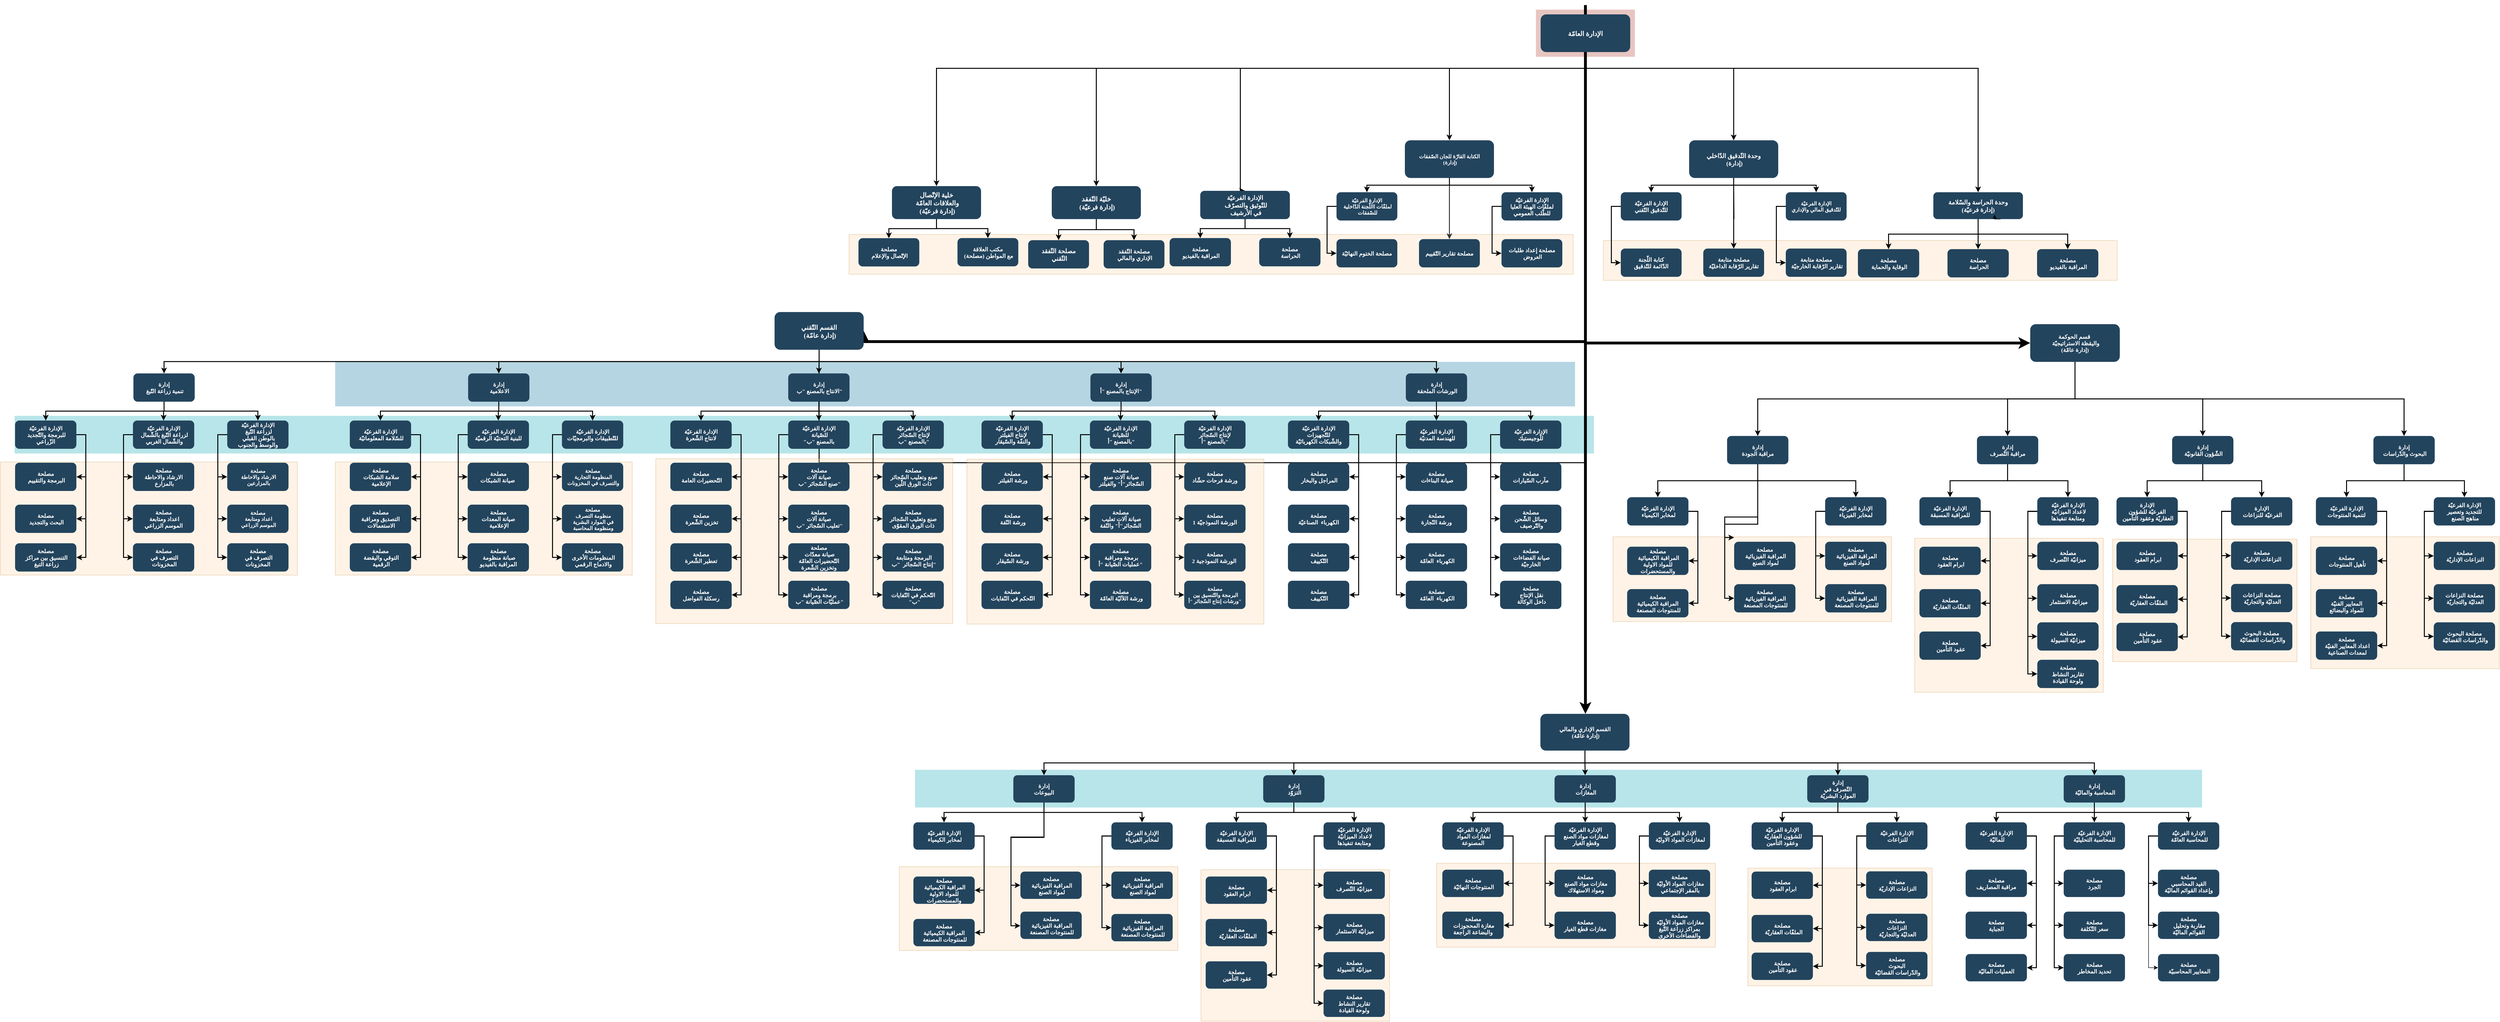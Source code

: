 <mxfile version="22.1.2" type="github">
  <diagram name="Page-1" id="2c0d36ab-eaac-3732-788b-9136903baeff">
    <mxGraphModel dx="7124" dy="1733" grid="1" gridSize="10" guides="1" tooltips="1" connect="1" arrows="1" fold="1" page="1" pageScale="1.5" pageWidth="1169" pageHeight="827" background="none" math="0" shadow="0">
      <root>
        <mxCell id="0" />
        <mxCell id="1" parent="0" />
        <mxCell id="qrLLP5ViFst0h06Zl4Ro-793" value="" style="fillColor=#12AAB5;strokeColor=none;opacity=30;" vertex="1" parent="1">
          <mxGeometry x="-730" y="1788.75" width="2730" height="80" as="geometry" />
        </mxCell>
        <mxCell id="qrLLP5ViFst0h06Zl4Ro-782" value="" style="fillColor=#fad7ac;strokeColor=#b46504;opacity=30;" vertex="1" parent="1">
          <mxGeometry x="-870" y="652.5" width="1536" height="84.5" as="geometry" />
        </mxCell>
        <mxCell id="qrLLP5ViFst0h06Zl4Ro-781" value="" style="fillColor=#fad7ac;strokeColor=#b46504;opacity=30;" vertex="1" parent="1">
          <mxGeometry x="376.5" y="1987.25" width="591" height="178" as="geometry" />
        </mxCell>
        <mxCell id="qrLLP5ViFst0h06Zl4Ro-713" value="" style="fillColor=#10739E;strokeColor=none;opacity=30;" vertex="1" parent="1">
          <mxGeometry x="-1960" y="923" width="2630" height="94.5" as="geometry" />
        </mxCell>
        <mxCell id="qrLLP5ViFst0h06Zl4Ro-678" value="" style="fillColor=#12AAB5;strokeColor=none;opacity=30;" vertex="1" parent="1">
          <mxGeometry x="-2640" y="1037.5" width="3350" height="80" as="geometry" />
        </mxCell>
        <mxCell id="qrLLP5ViFst0h06Zl4Ro-397" value="" style="fillColor=#fad7ac;strokeColor=#b46504;opacity=30;" vertex="1" parent="1">
          <mxGeometry x="1390.5" y="1297.25" width="400" height="327" as="geometry" />
        </mxCell>
        <mxCell id="qrLLP5ViFst0h06Zl4Ro-365" value="" style="fillColor=#fad7ac;strokeColor=#b46504;opacity=30;" vertex="1" parent="1">
          <mxGeometry x="1810.5" y="1299.25" width="391" height="260" as="geometry" />
        </mxCell>
        <mxCell id="qrLLP5ViFst0h06Zl4Ro-301" value="" style="fillColor=#fad7ac;strokeColor=#b46504;opacity=30;" vertex="1" parent="1">
          <mxGeometry x="2230.5" y="1294.25" width="400" height="280" as="geometry" />
        </mxCell>
        <mxCell id="123" value="" style="fillColor=#AE4132;strokeColor=none;opacity=30;" parent="1" vertex="1">
          <mxGeometry x="587" y="175.5" width="210" height="100.0" as="geometry" />
        </mxCell>
        <mxCell id="117" value="" style="fillColor=#fad7ac;strokeColor=#b46504;opacity=30;" parent="1" vertex="1">
          <mxGeometry x="730" y="665.5" width="1090" height="84.5" as="geometry" />
        </mxCell>
        <mxCell id="qrLLP5ViFst0h06Zl4Ro-233" style="edgeStyle=orthogonalEdgeStyle;rounded=0;orthogonalLoop=1;jettySize=auto;html=1;exitX=0.5;exitY=1;exitDx=0;exitDy=0;entryX=0.5;entryY=0;entryDx=0;entryDy=0;strokeWidth=2;" edge="1" parent="1" source="2" target="13">
          <mxGeometry relative="1" as="geometry">
            <Array as="points">
              <mxPoint x="692" y="1137" />
            </Array>
          </mxGeometry>
        </mxCell>
        <mxCell id="qrLLP5ViFst0h06Zl4Ro-234" style="edgeStyle=orthogonalEdgeStyle;rounded=0;orthogonalLoop=1;jettySize=auto;html=1;exitX=0.5;exitY=1;exitDx=0;exitDy=0;entryX=0.5;entryY=0;entryDx=0;entryDy=0;strokeWidth=2;" edge="1" parent="1" source="2" target="qrLLP5ViFst0h06Zl4Ro-162">
          <mxGeometry relative="1" as="geometry">
            <Array as="points">
              <mxPoint x="692" y="300" />
              <mxPoint x="-346" y="300" />
            </Array>
          </mxGeometry>
        </mxCell>
        <mxCell id="qrLLP5ViFst0h06Zl4Ro-235" style="edgeStyle=orthogonalEdgeStyle;rounded=0;orthogonalLoop=1;jettySize=auto;html=1;exitX=0.5;exitY=1;exitDx=0;exitDy=0;strokeWidth=6;" edge="1" parent="1" source="2" target="10">
          <mxGeometry relative="1" as="geometry">
            <Array as="points">
              <mxPoint x="692" y="1709" />
            </Array>
          </mxGeometry>
        </mxCell>
        <mxCell id="qrLLP5ViFst0h06Zl4Ro-236" style="edgeStyle=orthogonalEdgeStyle;rounded=0;orthogonalLoop=1;jettySize=auto;html=1;exitX=0.5;exitY=1;exitDx=0;exitDy=0;entryX=0.5;entryY=0;entryDx=0;entryDy=0;strokeWidth=2;" edge="1" parent="1" source="2" target="qrLLP5ViFst0h06Zl4Ro-181">
          <mxGeometry relative="1" as="geometry">
            <Array as="points">
              <mxPoint x="692" y="300" />
              <mxPoint x="-684" y="300" />
            </Array>
          </mxGeometry>
        </mxCell>
        <mxCell id="qrLLP5ViFst0h06Zl4Ro-237" style="edgeStyle=orthogonalEdgeStyle;rounded=0;orthogonalLoop=1;jettySize=auto;html=1;exitX=0.5;exitY=1;exitDx=0;exitDy=0;entryX=0;entryY=0.5;entryDx=0;entryDy=0;strokeWidth=6;" edge="1" parent="1" target="qrLLP5ViFst0h06Zl4Ro-127">
          <mxGeometry relative="1" as="geometry">
            <mxPoint x="692" y="165.75" as="sourcePoint" />
            <mxPoint x="1730.5" y="903.25" as="targetPoint" />
            <Array as="points">
              <mxPoint x="692" y="883" />
            </Array>
          </mxGeometry>
        </mxCell>
        <mxCell id="qrLLP5ViFst0h06Zl4Ro-238" style="edgeStyle=orthogonalEdgeStyle;rounded=0;orthogonalLoop=1;jettySize=auto;html=1;exitX=0.5;exitY=1;exitDx=0;exitDy=0;entryX=0.5;entryY=0;entryDx=0;entryDy=0;strokeWidth=2;" edge="1" parent="1" source="2" target="qrLLP5ViFst0h06Zl4Ro-202">
          <mxGeometry relative="1" as="geometry">
            <Array as="points">
              <mxPoint x="692" y="300" />
              <mxPoint x="1525" y="300" />
            </Array>
          </mxGeometry>
        </mxCell>
        <mxCell id="qrLLP5ViFst0h06Zl4Ro-286" style="edgeStyle=orthogonalEdgeStyle;rounded=0;orthogonalLoop=1;jettySize=auto;html=1;exitX=0.5;exitY=1;exitDx=0;exitDy=0;entryX=0.5;entryY=0;entryDx=0;entryDy=0;strokeWidth=2;" edge="1" parent="1" source="2" target="qrLLP5ViFst0h06Zl4Ro-279">
          <mxGeometry relative="1" as="geometry">
            <Array as="points">
              <mxPoint x="692" y="300" />
              <mxPoint x="-40" y="300" />
              <mxPoint x="-40" y="560" />
            </Array>
          </mxGeometry>
        </mxCell>
        <mxCell id="qrLLP5ViFst0h06Zl4Ro-792" style="edgeStyle=orthogonalEdgeStyle;rounded=0;orthogonalLoop=1;jettySize=auto;html=1;exitX=0.5;exitY=1;exitDx=0;exitDy=0;entryX=1;entryY=0.5;entryDx=0;entryDy=0;strokeWidth=6;" edge="1" parent="1" source="2" target="13">
          <mxGeometry relative="1" as="geometry">
            <Array as="points">
              <mxPoint x="692" y="880" />
              <mxPoint x="-839" y="880" />
            </Array>
          </mxGeometry>
        </mxCell>
        <mxCell id="2" value="الإدارة العامّة" style="rounded=1;fillColor=#23445D;gradientColor=none;strokeColor=none;fontColor=#FFFFFF;fontStyle=1;fontFamily=Tahoma;fontSize=14" parent="1" vertex="1">
          <mxGeometry x="597" y="185.5" width="190" height="80" as="geometry" />
        </mxCell>
        <mxCell id="4" value="وحدة التّدقيق الدّاخلي&#xa; (إدارة)" style="rounded=1;fillColor=#23445D;gradientColor=none;strokeColor=none;fontColor=#FFFFFF;fontStyle=1;fontFamily=Tahoma;fontSize=13;" parent="1" vertex="1">
          <mxGeometry x="912.0" y="452.75" width="189" height="80" as="geometry" />
        </mxCell>
        <mxCell id="9" value="" style="edgeStyle=elbowEdgeStyle;elbow=vertical;strokeWidth=2;rounded=0" parent="1" source="2" target="4" edge="1">
          <mxGeometry x="337" y="215.5" width="100" height="100" as="geometry">
            <mxPoint x="337" y="315.5" as="sourcePoint" />
            <mxPoint x="437" y="215.5" as="targetPoint" />
            <Array as="points">
              <mxPoint x="840" y="300" />
            </Array>
          </mxGeometry>
        </mxCell>
        <mxCell id="qrLLP5ViFst0h06Zl4Ro-554" style="edgeStyle=orthogonalEdgeStyle;rounded=0;orthogonalLoop=1;jettySize=auto;html=1;exitX=0.5;exitY=1;exitDx=0;exitDy=0;entryX=0.5;entryY=0;entryDx=0;entryDy=0;strokeWidth=2;" edge="1" parent="1" source="10" target="qrLLP5ViFst0h06Zl4Ro-519">
          <mxGeometry relative="1" as="geometry" />
        </mxCell>
        <mxCell id="qrLLP5ViFst0h06Zl4Ro-555" style="edgeStyle=orthogonalEdgeStyle;rounded=0;orthogonalLoop=1;jettySize=auto;html=1;exitX=0.5;exitY=1;exitDx=0;exitDy=0;entryX=0.5;entryY=0;entryDx=0;entryDy=0;strokeWidth=2;" edge="1" parent="1" source="10" target="qrLLP5ViFst0h06Zl4Ro-541">
          <mxGeometry relative="1" as="geometry" />
        </mxCell>
        <mxCell id="qrLLP5ViFst0h06Zl4Ro-556" style="edgeStyle=orthogonalEdgeStyle;rounded=0;orthogonalLoop=1;jettySize=auto;html=1;exitX=0.5;exitY=1;exitDx=0;exitDy=0;entryX=0.5;entryY=0;entryDx=0;entryDy=0;strokeWidth=2;" edge="1" parent="1" source="10" target="qrLLP5ViFst0h06Zl4Ro-502">
          <mxGeometry relative="1" as="geometry" />
        </mxCell>
        <mxCell id="qrLLP5ViFst0h06Zl4Ro-557" style="edgeStyle=orthogonalEdgeStyle;rounded=0;orthogonalLoop=1;jettySize=auto;html=1;exitX=0.5;exitY=1;exitDx=0;exitDy=0;entryX=0.5;entryY=0;entryDx=0;entryDy=0;strokeWidth=2;" edge="1" parent="1" source="10" target="qrLLP5ViFst0h06Zl4Ro-485">
          <mxGeometry relative="1" as="geometry" />
        </mxCell>
        <mxCell id="qrLLP5ViFst0h06Zl4Ro-711" style="edgeStyle=orthogonalEdgeStyle;rounded=0;orthogonalLoop=1;jettySize=auto;html=1;exitX=0.5;exitY=1;exitDx=0;exitDy=0;entryX=0.5;entryY=0;entryDx=0;entryDy=0;strokeWidth=2;" edge="1" parent="1" source="10" target="qrLLP5ViFst0h06Zl4Ro-707">
          <mxGeometry relative="1" as="geometry" />
        </mxCell>
        <mxCell id="10" value="القسم الإداري والمالي&#xa; (إدارة عامّة)" style="rounded=1;fillColor=#23445D;gradientColor=none;strokeColor=none;fontColor=#FFFFFF;fontStyle=1;fontFamily=Tahoma;fontSize=12;" parent="1" vertex="1">
          <mxGeometry x="596.5" y="1670" width="189" height="78" as="geometry" />
        </mxCell>
        <mxCell id="12" value="الكتابة القارّة للجان الصّفقات&#xa; (إدارة)" style="rounded=1;fillColor=#23445D;gradientColor=none;strokeColor=none;fontColor=#FFFFFF;fontStyle=1;fontFamily=Tahoma;fontSize=11;" parent="1" vertex="1">
          <mxGeometry x="309.0" y="452.75" width="189" height="80" as="geometry" />
        </mxCell>
        <mxCell id="qrLLP5ViFst0h06Zl4Ro-474" style="edgeStyle=orthogonalEdgeStyle;rounded=0;orthogonalLoop=1;jettySize=auto;html=1;exitX=0.5;exitY=1;exitDx=0;exitDy=0;entryX=0.5;entryY=0;entryDx=0;entryDy=0;strokeWidth=2;" edge="1" parent="1" source="13" target="qrLLP5ViFst0h06Zl4Ro-422">
          <mxGeometry relative="1" as="geometry" />
        </mxCell>
        <mxCell id="qrLLP5ViFst0h06Zl4Ro-475" style="edgeStyle=orthogonalEdgeStyle;rounded=0;orthogonalLoop=1;jettySize=auto;html=1;exitX=0.5;exitY=1;exitDx=0;exitDy=0;entryX=0.5;entryY=0;entryDx=0;entryDy=0;strokeWidth=2;" edge="1" parent="1" source="13" target="qrLLP5ViFst0h06Zl4Ro-405">
          <mxGeometry relative="1" as="geometry" />
        </mxCell>
        <mxCell id="qrLLP5ViFst0h06Zl4Ro-476" style="edgeStyle=orthogonalEdgeStyle;rounded=0;orthogonalLoop=1;jettySize=auto;html=1;exitX=0.5;exitY=1;exitDx=0;exitDy=0;entryX=0.5;entryY=0;entryDx=0;entryDy=0;strokeWidth=2;" edge="1" parent="1" source="13" target="qrLLP5ViFst0h06Zl4Ro-439">
          <mxGeometry relative="1" as="geometry" />
        </mxCell>
        <mxCell id="qrLLP5ViFst0h06Zl4Ro-477" style="edgeStyle=orthogonalEdgeStyle;rounded=0;orthogonalLoop=1;jettySize=auto;html=1;exitX=0.5;exitY=1;exitDx=0;exitDy=0;entryX=0.5;entryY=0;entryDx=0;entryDy=0;strokeWidth=2;" edge="1" parent="1" source="13" target="qrLLP5ViFst0h06Zl4Ro-461">
          <mxGeometry relative="1" as="geometry" />
        </mxCell>
        <mxCell id="qrLLP5ViFst0h06Zl4Ro-755" style="edgeStyle=orthogonalEdgeStyle;rounded=0;orthogonalLoop=1;jettySize=auto;html=1;exitX=0.5;exitY=1;exitDx=0;exitDy=0;entryX=0.5;entryY=0;entryDx=0;entryDy=0;strokeWidth=2;" edge="1" parent="1" source="13" target="qrLLP5ViFst0h06Zl4Ro-732">
          <mxGeometry relative="1" as="geometry" />
        </mxCell>
        <mxCell id="13" value="القسم التّقني&#xa; (إدارة عامّة)" style="rounded=1;fillColor=#23445D;gradientColor=none;strokeColor=none;fontColor=#FFFFFF;fontStyle=1;fontFamily=Tahoma;fontSize=14" parent="1" vertex="1">
          <mxGeometry x="-1028" y="817.25" width="189" height="80" as="geometry" />
        </mxCell>
        <mxCell id="25" value="الإدارة الفرعيّة&#xa; لملفّات االلّجنة الدّاخلية&#xa; للصّفقات" style="rounded=1;fillColor=#23445D;gradientColor=none;strokeColor=none;fontColor=#FFFFFF;fontStyle=1;fontFamily=Tahoma;fontSize=11;" parent="1" vertex="1">
          <mxGeometry x="164" y="563" width="129" height="60" as="geometry" />
        </mxCell>
        <mxCell id="26" value="مصلحة الختوم النهائيّة" style="rounded=1;fillColor=#23445D;gradientColor=none;strokeColor=none;fontColor=#FFFFFF;fontStyle=1;fontFamily=Tahoma;fontSize=12;" parent="1" vertex="1">
          <mxGeometry x="164" y="662.5" width="129" height="60" as="geometry" />
        </mxCell>
        <mxCell id="30" value="مصلحة تقارير التّقييم" style="rounded=1;fillColor=#23445D;gradientColor=none;strokeColor=none;fontColor=#FFFFFF;fontStyle=1;fontFamily=Tahoma;fontSize=12;" parent="1" vertex="1">
          <mxGeometry x="339" y="662.5" width="129" height="60" as="geometry" />
        </mxCell>
        <mxCell id="33" value="الإدارة الفرعيّة &#xa;لملفّات الهيئة العليا &#xa;للطّلب العمومي" style="rounded=1;fillColor=#23445D;gradientColor=none;strokeColor=none;fontColor=#FFFFFF;fontStyle=1;fontFamily=Tahoma;fontSize=12;" parent="1" vertex="1">
          <mxGeometry x="514" y="563" width="129" height="60" as="geometry" />
        </mxCell>
        <mxCell id="34" value="مصلحة إعداد طلبات&#xa; العروض" style="rounded=1;fillColor=#23445D;gradientColor=none;strokeColor=none;fontColor=#FFFFFF;fontStyle=1;fontFamily=Tahoma;fontSize=12;" parent="1" vertex="1">
          <mxGeometry x="514" y="662.5" width="129" height="60" as="geometry" />
        </mxCell>
        <mxCell id="44" value="الإدارة الفرعيّة &#xa;للتّدقيق التّقني" style="rounded=1;fillColor=#23445D;gradientColor=none;strokeColor=none;fontColor=#FFFFFF;fontStyle=1;fontFamily=Tahoma;fontSize=12;" parent="1" vertex="1">
          <mxGeometry x="767" y="563" width="129" height="60" as="geometry" />
        </mxCell>
        <mxCell id="45" value="كتابة اللّجنة &#xa;الدّائمة للتّدقيق" style="rounded=1;fillColor=#23445D;gradientColor=none;strokeColor=none;fontColor=#FFFFFF;fontStyle=1;fontFamily=Tahoma;fontSize=12;" parent="1" vertex="1">
          <mxGeometry x="767" y="682.5" width="129" height="60" as="geometry" />
        </mxCell>
        <mxCell id="qrLLP5ViFst0h06Zl4Ro-243" style="edgeStyle=orthogonalEdgeStyle;rounded=0;orthogonalLoop=1;jettySize=auto;html=1;exitX=0.5;exitY=0;exitDx=0;exitDy=0;entryX=0.5;entryY=0;entryDx=0;entryDy=0;" edge="1" parent="1" target="49">
          <mxGeometry relative="1" as="geometry">
            <mxPoint x="1007" y="555.5" as="sourcePoint" />
          </mxGeometry>
        </mxCell>
        <mxCell id="49" value="مصلحة متابعة &#xa;تقارير الرّقابة الداخليّة" style="rounded=1;fillColor=#23445D;gradientColor=none;strokeColor=none;fontColor=#FFFFFF;fontStyle=1;fontFamily=Tahoma;fontSize=12;" parent="1" vertex="1">
          <mxGeometry x="942" y="682.5" width="129" height="60" as="geometry" />
        </mxCell>
        <mxCell id="52" value="الإدارة الفرعيّة &#xa;للتّدقيق المالي والإداري" style="rounded=1;fillColor=#23445D;gradientColor=none;strokeColor=none;fontColor=#FFFFFF;fontStyle=1;fontFamily=Tahoma;fontSize=11;" parent="1" vertex="1">
          <mxGeometry x="1117" y="563" width="129" height="60" as="geometry" />
        </mxCell>
        <mxCell id="53" value="مصلحة متابعة&#xa; تقارير الرّقابة الخارجيّة" style="rounded=1;fillColor=#23445D;gradientColor=none;strokeColor=none;fontColor=#FFFFFF;fontStyle=1;fontFamily=Tahoma;fontSize=12;" parent="1" vertex="1">
          <mxGeometry x="1117" y="682.5" width="129" height="60" as="geometry" />
        </mxCell>
        <mxCell id="59" value="" style="edgeStyle=elbowEdgeStyle;elbow=vertical;strokeWidth=2;rounded=0" parent="1" source="2" target="12" edge="1">
          <mxGeometry x="347" y="225.5" width="100" height="100" as="geometry">
            <mxPoint x="862.0" y="275.5" as="sourcePoint" />
            <mxPoint x="1467.0" y="345.5" as="targetPoint" />
            <Array as="points">
              <mxPoint x="550" y="300" />
            </Array>
          </mxGeometry>
        </mxCell>
        <mxCell id="70" value="" style="edgeStyle=elbowEdgeStyle;elbow=horizontal;strokeWidth=2;rounded=0" parent="1" source="25" target="26" edge="1">
          <mxGeometry x="-23" y="135.5" width="100" height="100" as="geometry">
            <mxPoint x="-276" y="335.5" as="sourcePoint" />
            <mxPoint x="-176" y="235.5" as="targetPoint" />
            <Array as="points">
              <mxPoint x="144" y="635.5" />
            </Array>
          </mxGeometry>
        </mxCell>
        <mxCell id="76" value="" style="edgeStyle=elbowEdgeStyle;elbow=horizontal;strokeWidth=2;rounded=0" parent="1" source="33" target="34" edge="1">
          <mxGeometry x="-23" y="135.5" width="100" height="100" as="geometry">
            <mxPoint x="-276" y="335.5" as="sourcePoint" />
            <mxPoint x="-176" y="235.5" as="targetPoint" />
            <Array as="points">
              <mxPoint x="494" y="635.5" />
            </Array>
          </mxGeometry>
        </mxCell>
        <mxCell id="84" value="" style="edgeStyle=elbowEdgeStyle;elbow=horizontal;strokeWidth=2;rounded=0;entryX=0;entryY=0.5;entryDx=0;entryDy=0;" parent="1" source="44" target="45" edge="1">
          <mxGeometry x="-23" y="135.5" width="100" height="100" as="geometry">
            <mxPoint x="-473" y="335.5" as="sourcePoint" />
            <mxPoint x="-373" y="235.5" as="targetPoint" />
            <Array as="points">
              <mxPoint x="747" y="645.5" />
            </Array>
          </mxGeometry>
        </mxCell>
        <mxCell id="90" value="" style="edgeStyle=elbowEdgeStyle;elbow=horizontal;strokeWidth=2;rounded=0" parent="1" source="52" target="53" edge="1">
          <mxGeometry x="-23" y="135.5" width="100" height="100" as="geometry">
            <mxPoint x="-473" y="335.5" as="sourcePoint" />
            <mxPoint x="-373" y="235.5" as="targetPoint" />
            <Array as="points">
              <mxPoint x="1097" y="635.5" />
            </Array>
          </mxGeometry>
        </mxCell>
        <mxCell id="100" value="" style="edgeStyle=elbowEdgeStyle;elbow=vertical;strokeWidth=2;rounded=0" parent="1" source="12" target="25" edge="1">
          <mxGeometry x="-23" y="135.5" width="100" height="100" as="geometry">
            <mxPoint x="-276" y="355.5" as="sourcePoint" />
            <mxPoint x="-176" y="255.5" as="targetPoint" />
          </mxGeometry>
        </mxCell>
        <mxCell id="101" value="" style="edgeStyle=elbowEdgeStyle;elbow=vertical;strokeWidth=2;rounded=0;entryX=0.5;entryY=0;entryDx=0;entryDy=0;fillColor=#cce5ff;strokeColor=#36393d;" parent="1" source="12" target="30" edge="1">
          <mxGeometry x="-23" y="135.5" width="100" height="100" as="geometry">
            <mxPoint x="-276" y="355.5" as="sourcePoint" />
            <mxPoint x="-176" y="255.5" as="targetPoint" />
          </mxGeometry>
        </mxCell>
        <mxCell id="102" value="" style="edgeStyle=elbowEdgeStyle;elbow=vertical;strokeWidth=2;rounded=0" parent="1" source="12" target="33" edge="1">
          <mxGeometry x="-23" y="135.5" width="100" height="100" as="geometry">
            <mxPoint x="-276" y="355.5" as="sourcePoint" />
            <mxPoint x="-176" y="255.5" as="targetPoint" />
          </mxGeometry>
        </mxCell>
        <mxCell id="104" value="" style="edgeStyle=elbowEdgeStyle;elbow=vertical;strokeWidth=2;rounded=0;entryX=0.5;entryY=0;entryDx=0;entryDy=0;" parent="1" source="4" target="49" edge="1">
          <mxGeometry x="-23" y="135.5" width="100" height="100" as="geometry">
            <mxPoint x="-473" y="355.5" as="sourcePoint" />
            <mxPoint x="-373" y="255.5" as="targetPoint" />
          </mxGeometry>
        </mxCell>
        <mxCell id="105" value="" style="edgeStyle=elbowEdgeStyle;elbow=vertical;strokeWidth=2;rounded=0" parent="1" source="4" target="44" edge="1">
          <mxGeometry x="-23" y="135.5" width="100" height="100" as="geometry">
            <mxPoint x="-473" y="355.5" as="sourcePoint" />
            <mxPoint x="-373" y="255.5" as="targetPoint" />
          </mxGeometry>
        </mxCell>
        <mxCell id="106" value="" style="edgeStyle=elbowEdgeStyle;elbow=vertical;strokeWidth=2;rounded=0" parent="1" source="4" target="52" edge="1">
          <mxGeometry x="-23" y="135.5" width="100" height="100" as="geometry">
            <mxPoint x="-473" y="355.5" as="sourcePoint" />
            <mxPoint x="-373" y="255.5" as="targetPoint" />
          </mxGeometry>
        </mxCell>
        <mxCell id="qrLLP5ViFst0h06Zl4Ro-300" style="edgeStyle=orthogonalEdgeStyle;rounded=0;orthogonalLoop=1;jettySize=auto;html=1;exitX=0.5;exitY=1;exitDx=0;exitDy=0;entryX=0.5;entryY=0;entryDx=0;entryDy=0;strokeWidth=2;" edge="1" parent="1" source="qrLLP5ViFst0h06Zl4Ro-127" target="qrLLP5ViFst0h06Zl4Ro-288">
          <mxGeometry relative="1" as="geometry" />
        </mxCell>
        <mxCell id="qrLLP5ViFst0h06Zl4Ro-387" style="edgeStyle=orthogonalEdgeStyle;rounded=0;orthogonalLoop=1;jettySize=auto;html=1;exitX=0.5;exitY=1;exitDx=0;exitDy=0;entryX=0.5;entryY=0;entryDx=0;entryDy=0;strokeWidth=2;" edge="1" parent="1" source="qrLLP5ViFst0h06Zl4Ro-127" target="qrLLP5ViFst0h06Zl4Ro-370">
          <mxGeometry relative="1" as="geometry" />
        </mxCell>
        <mxCell id="qrLLP5ViFst0h06Zl4Ro-127" value="قسم الحوكمة &#xa; واليقظة الاستراتيجيّة &#xa;(إدارة عامّة)" style="rounded=1;fillColor=#23445D;gradientColor=none;strokeColor=none;fontColor=#FFFFFF;fontStyle=1;fontFamily=Tahoma;fontSize=12;" vertex="1" parent="1">
          <mxGeometry x="1635.5" y="843" width="190" height="80" as="geometry" />
        </mxCell>
        <mxCell id="qrLLP5ViFst0h06Zl4Ro-156" value="" style="edgeStyle=elbowEdgeStyle;elbow=vertical;strokeWidth=2;rounded=0;entryX=0.5;entryY=0;entryDx=0;entryDy=0;" edge="1" source="qrLLP5ViFst0h06Zl4Ro-127" target="qrLLP5ViFst0h06Zl4Ro-347" parent="1">
          <mxGeometry x="-23" y="135.5" width="100" height="100" as="geometry">
            <mxPoint x="250.5" y="852.75" as="sourcePoint" />
            <mxPoint x="1555.5" y="1072.75" as="targetPoint" />
          </mxGeometry>
        </mxCell>
        <mxCell id="qrLLP5ViFst0h06Zl4Ro-157" value="" style="edgeStyle=elbowEdgeStyle;elbow=vertical;strokeWidth=2;rounded=0;entryX=0.5;entryY=0;entryDx=0;entryDy=0;" edge="1" source="qrLLP5ViFst0h06Zl4Ro-127" target="qrLLP5ViFst0h06Zl4Ro-327" parent="1">
          <mxGeometry x="-23" y="135.5" width="100" height="100" as="geometry">
            <mxPoint x="250.5" y="852.75" as="sourcePoint" />
            <mxPoint x="1905.5" y="1072.75" as="targetPoint" />
          </mxGeometry>
        </mxCell>
        <mxCell id="qrLLP5ViFst0h06Zl4Ro-789" style="edgeStyle=orthogonalEdgeStyle;rounded=0;orthogonalLoop=1;jettySize=auto;html=1;exitX=0.5;exitY=1;exitDx=0;exitDy=0;entryX=0.5;entryY=0;entryDx=0;entryDy=0;strokeWidth=2;" edge="1" parent="1" source="qrLLP5ViFst0h06Zl4Ro-162" target="qrLLP5ViFst0h06Zl4Ro-259">
          <mxGeometry relative="1" as="geometry" />
        </mxCell>
        <mxCell id="qrLLP5ViFst0h06Zl4Ro-790" style="edgeStyle=orthogonalEdgeStyle;rounded=0;orthogonalLoop=1;jettySize=auto;html=1;exitX=0.5;exitY=1;exitDx=0;exitDy=0;entryX=0.5;entryY=0;entryDx=0;entryDy=0;strokeWidth=2;" edge="1" parent="1" source="qrLLP5ViFst0h06Zl4Ro-162" target="qrLLP5ViFst0h06Zl4Ro-258">
          <mxGeometry relative="1" as="geometry" />
        </mxCell>
        <mxCell id="qrLLP5ViFst0h06Zl4Ro-162" value="خليّة التّفقد&#xa; (إدارة فرعيّة)" style="rounded=1;fillColor=#23445D;gradientColor=none;strokeColor=none;fontColor=#FFFFFF;fontStyle=1;fontFamily=Tahoma;fontSize=14" vertex="1" parent="1">
          <mxGeometry x="-440" y="550" width="189" height="70" as="geometry" />
        </mxCell>
        <mxCell id="qrLLP5ViFst0h06Zl4Ro-277" style="edgeStyle=orthogonalEdgeStyle;rounded=0;orthogonalLoop=1;jettySize=auto;html=1;exitX=0.5;exitY=1;exitDx=0;exitDy=0;entryX=0.5;entryY=0;entryDx=0;entryDy=0;strokeWidth=2;" edge="1" parent="1" source="qrLLP5ViFst0h06Zl4Ro-181" target="qrLLP5ViFst0h06Zl4Ro-268">
          <mxGeometry relative="1" as="geometry" />
        </mxCell>
        <mxCell id="qrLLP5ViFst0h06Zl4Ro-791" style="edgeStyle=orthogonalEdgeStyle;rounded=0;orthogonalLoop=1;jettySize=auto;html=1;exitX=0.5;exitY=1;exitDx=0;exitDy=0;entryX=0.5;entryY=0;entryDx=0;entryDy=0;strokeWidth=2;" edge="1" parent="1" source="qrLLP5ViFst0h06Zl4Ro-181" target="qrLLP5ViFst0h06Zl4Ro-269">
          <mxGeometry relative="1" as="geometry" />
        </mxCell>
        <mxCell id="qrLLP5ViFst0h06Zl4Ro-181" value="خلية الإتّصال&#xa; والعلاقات العامّة&#xa; (إدارة فرعيّة)" style="rounded=1;fillColor=#23445D;gradientColor=none;strokeColor=none;fontColor=#FFFFFF;fontStyle=1;fontFamily=Tahoma;fontSize=14" vertex="1" parent="1">
          <mxGeometry x="-779" y="550" width="189" height="70" as="geometry" />
        </mxCell>
        <mxCell id="qrLLP5ViFst0h06Zl4Ro-674" style="edgeStyle=orthogonalEdgeStyle;rounded=0;orthogonalLoop=1;jettySize=auto;html=1;exitX=0.5;exitY=1;exitDx=0;exitDy=0;entryX=0.5;entryY=0;entryDx=0;entryDy=0;strokeWidth=2;" edge="1" parent="1" source="qrLLP5ViFst0h06Zl4Ro-202" target="qrLLP5ViFst0h06Zl4Ro-208">
          <mxGeometry relative="1" as="geometry" />
        </mxCell>
        <mxCell id="qrLLP5ViFst0h06Zl4Ro-675" style="edgeStyle=orthogonalEdgeStyle;rounded=0;orthogonalLoop=1;jettySize=auto;html=1;exitX=0.5;exitY=1;exitDx=0;exitDy=0;entryX=0.5;entryY=0;entryDx=0;entryDy=0;strokeWidth=2;" edge="1" parent="1" source="qrLLP5ViFst0h06Zl4Ro-202" target="qrLLP5ViFst0h06Zl4Ro-207">
          <mxGeometry relative="1" as="geometry" />
        </mxCell>
        <mxCell id="qrLLP5ViFst0h06Zl4Ro-677" style="edgeStyle=orthogonalEdgeStyle;rounded=0;orthogonalLoop=1;jettySize=auto;html=1;exitX=0.5;exitY=1;exitDx=0;exitDy=0;entryX=0.5;entryY=0;entryDx=0;entryDy=0;strokeWidth=2;" edge="1" parent="1" source="qrLLP5ViFst0h06Zl4Ro-202" target="qrLLP5ViFst0h06Zl4Ro-209">
          <mxGeometry relative="1" as="geometry" />
        </mxCell>
        <mxCell id="qrLLP5ViFst0h06Zl4Ro-202" value="وحدة الحراسة والسّلامة &#xa;(إدارة فرعيّة)" style="rounded=1;fillColor=#23445D;gradientColor=none;strokeColor=none;fontColor=#FFFFFF;fontStyle=1;fontFamily=Tahoma;fontSize=13;" vertex="1" parent="1">
          <mxGeometry x="1430" y="563" width="190" height="57" as="geometry" />
        </mxCell>
        <mxCell id="qrLLP5ViFst0h06Zl4Ro-207" value="مصلحة&#xa; المراقبة بالفيديو" style="rounded=1;fillColor=#23445D;gradientColor=none;strokeColor=none;fontColor=#FFFFFF;fontStyle=1;fontFamily=Tahoma;fontSize=12;" vertex="1" parent="1">
          <mxGeometry x="1650" y="683.75" width="130" height="60" as="geometry" />
        </mxCell>
        <mxCell id="qrLLP5ViFst0h06Zl4Ro-208" value="مصلحة&#xa; الحراسة" style="rounded=1;fillColor=#23445D;gradientColor=none;strokeColor=none;fontColor=#FFFFFF;fontStyle=1;fontFamily=Tahoma;fontSize=12;" vertex="1" parent="1">
          <mxGeometry x="1460" y="683.75" width="130" height="60" as="geometry" />
        </mxCell>
        <mxCell id="qrLLP5ViFst0h06Zl4Ro-209" value="مصلحة&#xa; الوقاية والحماية" style="rounded=1;fillColor=#23445D;gradientColor=none;strokeColor=none;fontColor=#FFFFFF;fontStyle=1;fontFamily=Tahoma;fontSize=12;" vertex="1" parent="1">
          <mxGeometry x="1270" y="683.75" width="130" height="60" as="geometry" />
        </mxCell>
        <mxCell id="qrLLP5ViFst0h06Zl4Ro-242" style="edgeStyle=orthogonalEdgeStyle;rounded=0;orthogonalLoop=1;jettySize=auto;html=1;exitX=0;exitY=0.5;exitDx=0;exitDy=0;entryX=0;entryY=0.5;entryDx=0;entryDy=0;strokeWidth=2;" edge="1" parent="1" target="qrLLP5ViFst0h06Zl4Ro-241">
          <mxGeometry relative="1" as="geometry">
            <mxPoint x="3337" y="755.5" as="sourcePoint" />
          </mxGeometry>
        </mxCell>
        <mxCell id="qrLLP5ViFst0h06Zl4Ro-258" value="مصلحة التّفقد&#xa; الإداري والمالي" style="rounded=1;fillColor=#23445D;gradientColor=none;strokeColor=none;fontColor=#FFFFFF;fontStyle=1;fontFamily=Tahoma;fontSize=12;" vertex="1" parent="1">
          <mxGeometry x="-330" y="664.75" width="129" height="60" as="geometry" />
        </mxCell>
        <mxCell id="qrLLP5ViFst0h06Zl4Ro-259" value="مصلحة التّفقد&#xa; التّقني" style="rounded=1;fillColor=#23445D;gradientColor=none;strokeColor=none;fontColor=#FFFFFF;fontStyle=1;fontFamily=Tahoma;fontSize=13;" vertex="1" parent="1">
          <mxGeometry x="-490" y="664.75" width="129" height="60" as="geometry" />
        </mxCell>
        <mxCell id="qrLLP5ViFst0h06Zl4Ro-268" value="مصلحة&#xa; الإتّصال والإعلام" style="rounded=1;fillColor=#23445D;gradientColor=none;strokeColor=none;fontColor=#FFFFFF;fontStyle=1;fontFamily=Tahoma;fontSize=12;" vertex="1" parent="1">
          <mxGeometry x="-850" y="660.5" width="129" height="60" as="geometry" />
        </mxCell>
        <mxCell id="qrLLP5ViFst0h06Zl4Ro-269" value="مكتب العلاقة&#xa; مع المواطن (مصلحة)" style="rounded=1;fillColor=#23445D;gradientColor=none;strokeColor=none;fontColor=#FFFFFF;fontStyle=1;fontFamily=Tahoma;fontSize=12;" vertex="1" parent="1">
          <mxGeometry x="-640" y="660.25" width="129" height="60" as="geometry" />
        </mxCell>
        <mxCell id="qrLLP5ViFst0h06Zl4Ro-672" style="edgeStyle=orthogonalEdgeStyle;rounded=0;orthogonalLoop=1;jettySize=auto;html=1;exitX=0.5;exitY=1;exitDx=0;exitDy=0;entryX=0.5;entryY=0;entryDx=0;entryDy=0;strokeWidth=2;" edge="1" parent="1" source="qrLLP5ViFst0h06Zl4Ro-279" target="qrLLP5ViFst0h06Zl4Ro-281">
          <mxGeometry relative="1" as="geometry" />
        </mxCell>
        <mxCell id="qrLLP5ViFst0h06Zl4Ro-673" style="edgeStyle=orthogonalEdgeStyle;rounded=0;orthogonalLoop=1;jettySize=auto;html=1;exitX=0.5;exitY=1;exitDx=0;exitDy=0;entryX=0.5;entryY=0;entryDx=0;entryDy=0;strokeWidth=2;" edge="1" parent="1" source="qrLLP5ViFst0h06Zl4Ro-279" target="qrLLP5ViFst0h06Zl4Ro-280">
          <mxGeometry relative="1" as="geometry" />
        </mxCell>
        <mxCell id="qrLLP5ViFst0h06Zl4Ro-279" value="الإدارة الفرعيّة&#xa; للتّوثيق والتصرّف&#xa; في الأرشيف" style="rounded=1;fillColor=#23445D;gradientColor=none;strokeColor=none;fontColor=#FFFFFF;fontStyle=1;fontFamily=Tahoma;fontSize=13;" vertex="1" parent="1">
          <mxGeometry x="-125" y="560" width="190" height="60" as="geometry" />
        </mxCell>
        <mxCell id="qrLLP5ViFst0h06Zl4Ro-280" value="مصلحة&#xa; المراقبة بالفيديو" style="rounded=1;fillColor=#23445D;gradientColor=none;strokeColor=none;fontColor=#FFFFFF;fontStyle=1;fontFamily=Tahoma;fontSize=12;" vertex="1" parent="1">
          <mxGeometry x="-190" y="660.25" width="130" height="60" as="geometry" />
        </mxCell>
        <mxCell id="qrLLP5ViFst0h06Zl4Ro-281" value="مصلحة&#xa; الحراسة" style="rounded=1;fillColor=#23445D;gradientColor=none;strokeColor=none;fontColor=#FFFFFF;fontStyle=1;fontFamily=Tahoma;fontSize=12;" vertex="1" parent="1">
          <mxGeometry y="660.25" width="130" height="60" as="geometry" />
        </mxCell>
        <mxCell id="qrLLP5ViFst0h06Zl4Ro-313" style="edgeStyle=orthogonalEdgeStyle;rounded=0;orthogonalLoop=1;jettySize=auto;html=1;exitX=0.5;exitY=1;exitDx=0;exitDy=0;entryX=0.5;entryY=0;entryDx=0;entryDy=0;strokeWidth=2;" edge="1" parent="1" source="qrLLP5ViFst0h06Zl4Ro-288" target="qrLLP5ViFst0h06Zl4Ro-289">
          <mxGeometry relative="1" as="geometry" />
        </mxCell>
        <mxCell id="qrLLP5ViFst0h06Zl4Ro-314" style="edgeStyle=orthogonalEdgeStyle;rounded=0;orthogonalLoop=1;jettySize=auto;html=1;exitX=0.5;exitY=1;exitDx=0;exitDy=0;entryX=0.5;entryY=0;entryDx=0;entryDy=0;strokeWidth=2;" edge="1" parent="1" source="qrLLP5ViFst0h06Zl4Ro-288" target="qrLLP5ViFst0h06Zl4Ro-312">
          <mxGeometry relative="1" as="geometry" />
        </mxCell>
        <mxCell id="qrLLP5ViFst0h06Zl4Ro-288" value="إدارة&#xa; البحوث والدّراسات" style="rounded=1;fillColor=#23445D;gradientColor=none;strokeColor=none;fontColor=#FFFFFF;fontStyle=1;fontFamily=Tahoma;fontSize=12;" vertex="1" parent="1">
          <mxGeometry x="2363.5" y="1080.25" width="130" height="60" as="geometry" />
        </mxCell>
        <mxCell id="qrLLP5ViFst0h06Zl4Ro-317" style="edgeStyle=orthogonalEdgeStyle;rounded=0;orthogonalLoop=1;jettySize=auto;html=1;exitX=1;exitY=0.5;exitDx=0;exitDy=0;entryX=1;entryY=0.5;entryDx=0;entryDy=0;strokeWidth=2;" edge="1" parent="1" source="qrLLP5ViFst0h06Zl4Ro-289" target="qrLLP5ViFst0h06Zl4Ro-304">
          <mxGeometry relative="1" as="geometry" />
        </mxCell>
        <mxCell id="qrLLP5ViFst0h06Zl4Ro-318" style="edgeStyle=orthogonalEdgeStyle;rounded=0;orthogonalLoop=1;jettySize=auto;html=1;exitX=1;exitY=0.5;exitDx=0;exitDy=0;entryX=1;entryY=0.5;entryDx=0;entryDy=0;strokeWidth=2;" edge="1" parent="1" source="qrLLP5ViFst0h06Zl4Ro-289" target="qrLLP5ViFst0h06Zl4Ro-305">
          <mxGeometry relative="1" as="geometry" />
        </mxCell>
        <mxCell id="qrLLP5ViFst0h06Zl4Ro-319" style="edgeStyle=orthogonalEdgeStyle;rounded=0;orthogonalLoop=1;jettySize=auto;html=1;exitX=1;exitY=0.5;exitDx=0;exitDy=0;entryX=1;entryY=0.5;entryDx=0;entryDy=0;strokeWidth=2;" edge="1" parent="1" source="qrLLP5ViFst0h06Zl4Ro-289" target="qrLLP5ViFst0h06Zl4Ro-306">
          <mxGeometry relative="1" as="geometry" />
        </mxCell>
        <mxCell id="qrLLP5ViFst0h06Zl4Ro-289" value="الإدارة الفرعيّة &#xa;لتنمية المنتوجات" style="rounded=1;fillColor=#23445D;gradientColor=none;strokeColor=none;fontColor=#FFFFFF;fontStyle=1;fontFamily=Tahoma;fontSize=12;" vertex="1" parent="1">
          <mxGeometry x="2241.5" y="1210.25" width="130" height="60" as="geometry" />
        </mxCell>
        <mxCell id="qrLLP5ViFst0h06Zl4Ro-302" value="مصلحة&#xa; النزاعات الإداريّة" style="rounded=1;fillColor=#23445D;gradientColor=none;strokeColor=none;fontColor=#FFFFFF;fontStyle=1;fontFamily=Tahoma;fontSize=12;" vertex="1" parent="1">
          <mxGeometry x="2491.5" y="1304.75" width="130" height="60" as="geometry" />
        </mxCell>
        <mxCell id="qrLLP5ViFst0h06Zl4Ro-303" value="مصلحة النزاعات&#xa; العدليّة والتجاريّة" style="rounded=1;fillColor=#23445D;gradientColor=none;strokeColor=none;fontColor=#FFFFFF;fontStyle=1;fontFamily=Tahoma;fontSize=12;" vertex="1" parent="1">
          <mxGeometry x="2491.5" y="1394.75" width="130" height="60" as="geometry" />
        </mxCell>
        <mxCell id="qrLLP5ViFst0h06Zl4Ro-304" value="مصلحة&#xa; تأهيل المنتوجات" style="rounded=1;fillColor=#23445D;gradientColor=none;strokeColor=none;fontColor=#FFFFFF;fontStyle=1;fontFamily=Tahoma;fontSize=12;" vertex="1" parent="1">
          <mxGeometry x="2241.5" y="1315.25" width="130" height="60" as="geometry" />
        </mxCell>
        <mxCell id="qrLLP5ViFst0h06Zl4Ro-305" value="مصلحة &#xa;المعايير الفنيّة &#xa;للمواد والبضائع" style="rounded=1;fillColor=#23445D;gradientColor=none;strokeColor=none;fontColor=#FFFFFF;fontStyle=1;fontFamily=Tahoma;fontSize=12;" vertex="1" parent="1">
          <mxGeometry x="2241.5" y="1405.25" width="130" height="60" as="geometry" />
        </mxCell>
        <mxCell id="qrLLP5ViFst0h06Zl4Ro-306" value="مصلحة&#xa; اعداد المعايير الفنيّة&#xa; لمعدات الصناعية" style="rounded=1;fillColor=#23445D;gradientColor=none;strokeColor=none;fontColor=#FFFFFF;fontStyle=1;fontFamily=Tahoma;fontSize=12;" vertex="1" parent="1">
          <mxGeometry x="2241.5" y="1495.25" width="130" height="60" as="geometry" />
        </mxCell>
        <mxCell id="qrLLP5ViFst0h06Zl4Ro-308" value="" style="edgeStyle=elbowEdgeStyle;elbow=horizontal;strokeWidth=2;rounded=0;exitX=0;exitY=0.5;exitDx=0;exitDy=0;" edge="1" target="qrLLP5ViFst0h06Zl4Ro-303" parent="1" source="qrLLP5ViFst0h06Zl4Ro-312">
          <mxGeometry x="-23" y="135.5" width="100" height="100" as="geometry">
            <mxPoint x="2491.5" y="1228.25" as="sourcePoint" />
            <mxPoint x="1001.5" y="877.75" as="targetPoint" />
            <Array as="points">
              <mxPoint x="2471.5" y="1317.75" />
            </Array>
          </mxGeometry>
        </mxCell>
        <mxCell id="qrLLP5ViFst0h06Zl4Ro-321" style="edgeStyle=orthogonalEdgeStyle;rounded=0;orthogonalLoop=1;jettySize=auto;html=1;exitX=0;exitY=0.5;exitDx=0;exitDy=0;entryX=0;entryY=0.5;entryDx=0;entryDy=0;strokeWidth=2;" edge="1" parent="1" source="qrLLP5ViFst0h06Zl4Ro-312" target="qrLLP5ViFst0h06Zl4Ro-320">
          <mxGeometry relative="1" as="geometry" />
        </mxCell>
        <mxCell id="qrLLP5ViFst0h06Zl4Ro-322" style="edgeStyle=orthogonalEdgeStyle;rounded=0;orthogonalLoop=1;jettySize=auto;html=1;exitX=0;exitY=0.5;exitDx=0;exitDy=0;entryX=0;entryY=0.5;entryDx=0;entryDy=0;strokeWidth=2;" edge="1" parent="1" source="qrLLP5ViFst0h06Zl4Ro-312" target="qrLLP5ViFst0h06Zl4Ro-302">
          <mxGeometry relative="1" as="geometry" />
        </mxCell>
        <mxCell id="qrLLP5ViFst0h06Zl4Ro-312" value="الإدارة الفرعيّة &#xa;للتجديد وتعصير&#xa; مناهج الصنع" style="rounded=1;fillColor=#23445D;gradientColor=none;strokeColor=none;fontColor=#FFFFFF;fontStyle=1;fontFamily=Tahoma;fontSize=12;" vertex="1" parent="1">
          <mxGeometry x="2491.5" y="1210.25" width="130" height="60" as="geometry" />
        </mxCell>
        <mxCell id="qrLLP5ViFst0h06Zl4Ro-320" value="مصلحة البحوث&#xa; والدّراسات القضائيّة" style="rounded=1;fillColor=#23445D;gradientColor=none;strokeColor=none;fontColor=#FFFFFF;fontStyle=1;fontFamily=Tahoma;fontSize=12;" vertex="1" parent="1">
          <mxGeometry x="2491.5" y="1475.75" width="130" height="60" as="geometry" />
        </mxCell>
        <mxCell id="qrLLP5ViFst0h06Zl4Ro-325" style="edgeStyle=orthogonalEdgeStyle;rounded=0;orthogonalLoop=1;jettySize=auto;html=1;exitX=0.5;exitY=1;exitDx=0;exitDy=0;entryX=0.5;entryY=0;entryDx=0;entryDy=0;strokeWidth=2;" edge="1" source="qrLLP5ViFst0h06Zl4Ro-327" target="qrLLP5ViFst0h06Zl4Ro-331" parent="1">
          <mxGeometry relative="1" as="geometry" />
        </mxCell>
        <mxCell id="qrLLP5ViFst0h06Zl4Ro-326" style="edgeStyle=orthogonalEdgeStyle;rounded=0;orthogonalLoop=1;jettySize=auto;html=1;exitX=0.5;exitY=1;exitDx=0;exitDy=0;entryX=0.5;entryY=0;entryDx=0;entryDy=0;strokeWidth=2;" edge="1" source="qrLLP5ViFst0h06Zl4Ro-327" target="qrLLP5ViFst0h06Zl4Ro-341" parent="1">
          <mxGeometry relative="1" as="geometry" />
        </mxCell>
        <mxCell id="qrLLP5ViFst0h06Zl4Ro-327" value="إدارة&#xa; الشّؤون القانونيّة" style="rounded=1;fillColor=#23445D;gradientColor=none;strokeColor=none;fontColor=#FFFFFF;fontStyle=1;fontFamily=Tahoma;fontSize=12;" vertex="1" parent="1">
          <mxGeometry x="1936.5" y="1080.25" width="130" height="60" as="geometry" />
        </mxCell>
        <mxCell id="qrLLP5ViFst0h06Zl4Ro-328" style="edgeStyle=orthogonalEdgeStyle;rounded=0;orthogonalLoop=1;jettySize=auto;html=1;exitX=1;exitY=0.5;exitDx=0;exitDy=0;entryX=1;entryY=0.5;entryDx=0;entryDy=0;strokeWidth=2;" edge="1" source="qrLLP5ViFst0h06Zl4Ro-331" target="qrLLP5ViFst0h06Zl4Ro-335" parent="1">
          <mxGeometry relative="1" as="geometry" />
        </mxCell>
        <mxCell id="qrLLP5ViFst0h06Zl4Ro-329" style="edgeStyle=orthogonalEdgeStyle;rounded=0;orthogonalLoop=1;jettySize=auto;html=1;exitX=1;exitY=0.5;exitDx=0;exitDy=0;entryX=1;entryY=0.5;entryDx=0;entryDy=0;strokeWidth=2;" edge="1" source="qrLLP5ViFst0h06Zl4Ro-331" target="qrLLP5ViFst0h06Zl4Ro-336" parent="1">
          <mxGeometry relative="1" as="geometry" />
        </mxCell>
        <mxCell id="qrLLP5ViFst0h06Zl4Ro-330" style="edgeStyle=orthogonalEdgeStyle;rounded=0;orthogonalLoop=1;jettySize=auto;html=1;exitX=1;exitY=0.5;exitDx=0;exitDy=0;entryX=1;entryY=0.5;entryDx=0;entryDy=0;strokeWidth=2;" edge="1" source="qrLLP5ViFst0h06Zl4Ro-331" target="qrLLP5ViFst0h06Zl4Ro-337" parent="1">
          <mxGeometry relative="1" as="geometry" />
        </mxCell>
        <mxCell id="qrLLP5ViFst0h06Zl4Ro-331" value="الإدارة &#xa;الفرعيّة للشؤون&#xa; العقاريّة وعقود التأمين" style="rounded=1;fillColor=#23445D;gradientColor=none;strokeColor=none;fontColor=#FFFFFF;fontStyle=1;fontFamily=Tahoma;fontSize=12;" vertex="1" parent="1">
          <mxGeometry x="1818.5" y="1210.25" width="130" height="60" as="geometry" />
        </mxCell>
        <mxCell id="qrLLP5ViFst0h06Zl4Ro-333" value="مصلحة&#xa; النزاعات الإداريّة" style="rounded=1;fillColor=#23445D;gradientColor=none;strokeColor=none;fontColor=#FFFFFF;fontStyle=1;fontFamily=Tahoma;fontSize=12;" vertex="1" parent="1">
          <mxGeometry x="2061.5" y="1304.25" width="130" height="60" as="geometry" />
        </mxCell>
        <mxCell id="qrLLP5ViFst0h06Zl4Ro-334" value="مصلحة النزاعات&#xa; العدليّة والتجاريّة" style="rounded=1;fillColor=#23445D;gradientColor=none;strokeColor=none;fontColor=#FFFFFF;fontStyle=1;fontFamily=Tahoma;fontSize=12;" vertex="1" parent="1">
          <mxGeometry x="2061.5" y="1394.25" width="130" height="60" as="geometry" />
        </mxCell>
        <mxCell id="qrLLP5ViFst0h06Zl4Ro-335" value="مصلحة&#xa; ابرام العقود" style="rounded=1;fillColor=#23445D;gradientColor=none;strokeColor=none;fontColor=#FFFFFF;fontStyle=1;fontFamily=Tahoma;fontSize=12;" vertex="1" parent="1">
          <mxGeometry x="1818.5" y="1304.75" width="130" height="60" as="geometry" />
        </mxCell>
        <mxCell id="qrLLP5ViFst0h06Zl4Ro-336" value="مصلحة&#xa;  الملفّات العقاريّة" style="rounded=1;fillColor=#23445D;gradientColor=none;strokeColor=none;fontColor=#FFFFFF;fontStyle=1;fontFamily=Tahoma;fontSize=12;" vertex="1" parent="1">
          <mxGeometry x="1818.5" y="1396.75" width="130" height="60" as="geometry" />
        </mxCell>
        <mxCell id="qrLLP5ViFst0h06Zl4Ro-337" value="مصلحة&#xa; عقود التأمين" style="rounded=1;fillColor=#23445D;gradientColor=none;strokeColor=none;fontColor=#FFFFFF;fontStyle=1;fontFamily=Tahoma;fontSize=12;" vertex="1" parent="1">
          <mxGeometry x="1818.5" y="1476.75" width="130" height="60" as="geometry" />
        </mxCell>
        <mxCell id="qrLLP5ViFst0h06Zl4Ro-338" value="" style="edgeStyle=elbowEdgeStyle;elbow=horizontal;strokeWidth=2;rounded=0;exitX=0;exitY=0.5;exitDx=0;exitDy=0;" edge="1" source="qrLLP5ViFst0h06Zl4Ro-341" target="qrLLP5ViFst0h06Zl4Ro-334" parent="1">
          <mxGeometry x="-23" y="135.5" width="100" height="100" as="geometry">
            <mxPoint x="2061.5" y="1227.75" as="sourcePoint" />
            <mxPoint x="571.5" y="877.25" as="targetPoint" />
            <Array as="points">
              <mxPoint x="2041.5" y="1317.25" />
            </Array>
          </mxGeometry>
        </mxCell>
        <mxCell id="qrLLP5ViFst0h06Zl4Ro-339" style="edgeStyle=orthogonalEdgeStyle;rounded=0;orthogonalLoop=1;jettySize=auto;html=1;exitX=0;exitY=0.5;exitDx=0;exitDy=0;entryX=0;entryY=0.5;entryDx=0;entryDy=0;strokeWidth=2;" edge="1" source="qrLLP5ViFst0h06Zl4Ro-341" target="qrLLP5ViFst0h06Zl4Ro-342" parent="1">
          <mxGeometry relative="1" as="geometry" />
        </mxCell>
        <mxCell id="qrLLP5ViFst0h06Zl4Ro-340" style="edgeStyle=orthogonalEdgeStyle;rounded=0;orthogonalLoop=1;jettySize=auto;html=1;exitX=0;exitY=0.5;exitDx=0;exitDy=0;entryX=0;entryY=0.5;entryDx=0;entryDy=0;strokeWidth=2;" edge="1" source="qrLLP5ViFst0h06Zl4Ro-341" target="qrLLP5ViFst0h06Zl4Ro-333" parent="1">
          <mxGeometry relative="1" as="geometry" />
        </mxCell>
        <mxCell id="qrLLP5ViFst0h06Zl4Ro-341" value="الإدارة&#xa; الفرعيّة للنزاعات" style="rounded=1;fillColor=#23445D;gradientColor=none;strokeColor=none;fontColor=#FFFFFF;fontStyle=1;fontFamily=Tahoma;fontSize=12;" vertex="1" parent="1">
          <mxGeometry x="2061.5" y="1210.25" width="130" height="60" as="geometry" />
        </mxCell>
        <mxCell id="qrLLP5ViFst0h06Zl4Ro-342" value="مصلحة البحوث&#xa; والدّراسات القضائيّة" style="rounded=1;fillColor=#23445D;gradientColor=none;strokeColor=none;fontColor=#FFFFFF;fontStyle=1;fontFamily=Tahoma;fontSize=12;" vertex="1" parent="1">
          <mxGeometry x="2061.5" y="1475.25" width="130" height="60" as="geometry" />
        </mxCell>
        <mxCell id="qrLLP5ViFst0h06Zl4Ro-345" style="edgeStyle=orthogonalEdgeStyle;rounded=0;orthogonalLoop=1;jettySize=auto;html=1;exitX=0.5;exitY=1;exitDx=0;exitDy=0;entryX=0.5;entryY=0;entryDx=0;entryDy=0;strokeWidth=2;" edge="1" source="qrLLP5ViFst0h06Zl4Ro-347" target="qrLLP5ViFst0h06Zl4Ro-351" parent="1">
          <mxGeometry relative="1" as="geometry" />
        </mxCell>
        <mxCell id="qrLLP5ViFst0h06Zl4Ro-346" style="edgeStyle=orthogonalEdgeStyle;rounded=0;orthogonalLoop=1;jettySize=auto;html=1;exitX=0.5;exitY=1;exitDx=0;exitDy=0;entryX=0.5;entryY=0;entryDx=0;entryDy=0;strokeWidth=2;" edge="1" source="qrLLP5ViFst0h06Zl4Ro-347" target="qrLLP5ViFst0h06Zl4Ro-360" parent="1">
          <mxGeometry relative="1" as="geometry" />
        </mxCell>
        <mxCell id="qrLLP5ViFst0h06Zl4Ro-347" value="إدارة &#xa;مراقبة التّصرف" style="rounded=1;fillColor=#23445D;gradientColor=none;strokeColor=none;fontColor=#FFFFFF;fontStyle=1;fontFamily=Tahoma;fontSize=12;" vertex="1" parent="1">
          <mxGeometry x="1522.5" y="1080.25" width="130" height="60" as="geometry" />
        </mxCell>
        <mxCell id="qrLLP5ViFst0h06Zl4Ro-348" style="edgeStyle=orthogonalEdgeStyle;rounded=0;orthogonalLoop=1;jettySize=auto;html=1;exitX=1;exitY=0.5;exitDx=0;exitDy=0;entryX=1;entryY=0.5;entryDx=0;entryDy=0;strokeWidth=2;" edge="1" source="qrLLP5ViFst0h06Zl4Ro-351" target="qrLLP5ViFst0h06Zl4Ro-354" parent="1">
          <mxGeometry relative="1" as="geometry" />
        </mxCell>
        <mxCell id="qrLLP5ViFst0h06Zl4Ro-349" style="edgeStyle=orthogonalEdgeStyle;rounded=0;orthogonalLoop=1;jettySize=auto;html=1;exitX=1;exitY=0.5;exitDx=0;exitDy=0;entryX=1;entryY=0.5;entryDx=0;entryDy=0;strokeWidth=2;" edge="1" source="qrLLP5ViFst0h06Zl4Ro-351" target="qrLLP5ViFst0h06Zl4Ro-355" parent="1">
          <mxGeometry relative="1" as="geometry" />
        </mxCell>
        <mxCell id="qrLLP5ViFst0h06Zl4Ro-350" style="edgeStyle=orthogonalEdgeStyle;rounded=0;orthogonalLoop=1;jettySize=auto;html=1;exitX=1;exitY=0.5;exitDx=0;exitDy=0;entryX=1;entryY=0.5;entryDx=0;entryDy=0;strokeWidth=2;" edge="1" source="qrLLP5ViFst0h06Zl4Ro-351" target="qrLLP5ViFst0h06Zl4Ro-356" parent="1">
          <mxGeometry relative="1" as="geometry" />
        </mxCell>
        <mxCell id="qrLLP5ViFst0h06Zl4Ro-351" value="الإدارة الفرعيّة &#xa;للمراقبة المسبقة" style="rounded=1;fillColor=#23445D;gradientColor=none;strokeColor=none;fontColor=#FFFFFF;fontStyle=1;fontFamily=Tahoma;fontSize=12;" vertex="1" parent="1">
          <mxGeometry x="1400.5" y="1210.25" width="130" height="60" as="geometry" />
        </mxCell>
        <mxCell id="qrLLP5ViFst0h06Zl4Ro-352" value="مصلحة &#xa;ميزانيّة التّصرف" style="rounded=1;fillColor=#23445D;gradientColor=none;strokeColor=none;fontColor=#FFFFFF;fontStyle=1;fontFamily=Tahoma;fontSize=12;" vertex="1" parent="1">
          <mxGeometry x="1650.5" y="1304.75" width="130" height="60" as="geometry" />
        </mxCell>
        <mxCell id="qrLLP5ViFst0h06Zl4Ro-353" value="مصلحة&#xa; ميزانيّة الاستثمار" style="rounded=1;fillColor=#23445D;gradientColor=none;strokeColor=none;fontColor=#FFFFFF;fontStyle=1;fontFamily=Tahoma;fontSize=12;" vertex="1" parent="1">
          <mxGeometry x="1650.5" y="1394.75" width="130" height="60" as="geometry" />
        </mxCell>
        <mxCell id="qrLLP5ViFst0h06Zl4Ro-354" value="مصلحة&#xa; ابرام العقود" style="rounded=1;fillColor=#23445D;gradientColor=none;strokeColor=none;fontColor=#FFFFFF;fontStyle=1;fontFamily=Tahoma;fontSize=12;" vertex="1" parent="1">
          <mxGeometry x="1400.5" y="1315.25" width="130" height="60" as="geometry" />
        </mxCell>
        <mxCell id="qrLLP5ViFst0h06Zl4Ro-355" value="مصلحة&#xa;  الملفّات العقاريّة" style="rounded=1;fillColor=#23445D;gradientColor=none;strokeColor=none;fontColor=#FFFFFF;fontStyle=1;fontFamily=Tahoma;fontSize=12;" vertex="1" parent="1">
          <mxGeometry x="1400.5" y="1405.25" width="130" height="60" as="geometry" />
        </mxCell>
        <mxCell id="qrLLP5ViFst0h06Zl4Ro-356" value="مصلحة&#xa; عقود التأمين" style="rounded=1;fillColor=#23445D;gradientColor=none;strokeColor=none;fontColor=#FFFFFF;fontStyle=1;fontFamily=Tahoma;fontSize=12;" vertex="1" parent="1">
          <mxGeometry x="1400.5" y="1495.25" width="130" height="60" as="geometry" />
        </mxCell>
        <mxCell id="qrLLP5ViFst0h06Zl4Ro-357" value="" style="edgeStyle=elbowEdgeStyle;elbow=horizontal;strokeWidth=2;rounded=0;exitX=0;exitY=0.5;exitDx=0;exitDy=0;" edge="1" source="qrLLP5ViFst0h06Zl4Ro-360" target="qrLLP5ViFst0h06Zl4Ro-353" parent="1">
          <mxGeometry x="-23" y="135.5" width="100" height="100" as="geometry">
            <mxPoint x="1650.5" y="1228.25" as="sourcePoint" />
            <mxPoint x="160.5" y="877.75" as="targetPoint" />
            <Array as="points">
              <mxPoint x="1630.5" y="1317.75" />
            </Array>
          </mxGeometry>
        </mxCell>
        <mxCell id="qrLLP5ViFst0h06Zl4Ro-358" style="edgeStyle=orthogonalEdgeStyle;rounded=0;orthogonalLoop=1;jettySize=auto;html=1;exitX=0;exitY=0.5;exitDx=0;exitDy=0;entryX=0;entryY=0.5;entryDx=0;entryDy=0;strokeWidth=2;" edge="1" source="qrLLP5ViFst0h06Zl4Ro-360" target="qrLLP5ViFst0h06Zl4Ro-361" parent="1">
          <mxGeometry relative="1" as="geometry" />
        </mxCell>
        <mxCell id="qrLLP5ViFst0h06Zl4Ro-359" style="edgeStyle=orthogonalEdgeStyle;rounded=0;orthogonalLoop=1;jettySize=auto;html=1;exitX=0;exitY=0.5;exitDx=0;exitDy=0;entryX=0;entryY=0.5;entryDx=0;entryDy=0;strokeWidth=2;" edge="1" source="qrLLP5ViFst0h06Zl4Ro-360" target="qrLLP5ViFst0h06Zl4Ro-352" parent="1">
          <mxGeometry relative="1" as="geometry" />
        </mxCell>
        <mxCell id="qrLLP5ViFst0h06Zl4Ro-363" style="edgeStyle=orthogonalEdgeStyle;rounded=0;orthogonalLoop=1;jettySize=auto;html=1;exitX=0;exitY=0.5;exitDx=0;exitDy=0;entryX=0;entryY=0.5;entryDx=0;entryDy=0;strokeWidth=2;" edge="1" parent="1" source="qrLLP5ViFst0h06Zl4Ro-360" target="qrLLP5ViFst0h06Zl4Ro-362">
          <mxGeometry relative="1" as="geometry" />
        </mxCell>
        <mxCell id="qrLLP5ViFst0h06Zl4Ro-360" value="الإدارة الفرعيّة&#xa; لاعداد الميزانيّة &#xa;ومتابعة تنفيذها" style="rounded=1;fillColor=#23445D;gradientColor=none;strokeColor=none;fontColor=#FFFFFF;fontStyle=1;fontFamily=Tahoma;fontSize=12;" vertex="1" parent="1">
          <mxGeometry x="1650.5" y="1210.25" width="130" height="60" as="geometry" />
        </mxCell>
        <mxCell id="qrLLP5ViFst0h06Zl4Ro-361" value="مصلحة &#xa;ميزانيّة السيولة" style="rounded=1;fillColor=#23445D;gradientColor=none;strokeColor=none;fontColor=#FFFFFF;fontStyle=1;fontFamily=Tahoma;fontSize=12;" vertex="1" parent="1">
          <mxGeometry x="1650.5" y="1475.75" width="130" height="60" as="geometry" />
        </mxCell>
        <mxCell id="qrLLP5ViFst0h06Zl4Ro-362" value="مصلحة &#xa;تقارير النشاط &#xa;ولوحة القيادة" style="rounded=1;fillColor=#23445D;gradientColor=none;strokeColor=none;fontColor=#FFFFFF;fontStyle=1;fontFamily=Tahoma;fontSize=12;" vertex="1" parent="1">
          <mxGeometry x="1650.5" y="1555.25" width="130" height="60" as="geometry" />
        </mxCell>
        <mxCell id="qrLLP5ViFst0h06Zl4Ro-367" value="" style="fillColor=#fad7ac;strokeColor=#b46504;opacity=30;" vertex="1" parent="1">
          <mxGeometry x="750.5" y="1294.25" width="591" height="180" as="geometry" />
        </mxCell>
        <mxCell id="qrLLP5ViFst0h06Zl4Ro-368" style="edgeStyle=orthogonalEdgeStyle;rounded=0;orthogonalLoop=1;jettySize=auto;html=1;exitX=0.5;exitY=1;exitDx=0;exitDy=0;entryX=0.5;entryY=0;entryDx=0;entryDy=0;strokeWidth=2;" edge="1" parent="1" source="qrLLP5ViFst0h06Zl4Ro-370" target="qrLLP5ViFst0h06Zl4Ro-374">
          <mxGeometry relative="1" as="geometry" />
        </mxCell>
        <mxCell id="qrLLP5ViFst0h06Zl4Ro-369" style="edgeStyle=orthogonalEdgeStyle;rounded=0;orthogonalLoop=1;jettySize=auto;html=1;exitX=0.5;exitY=1;exitDx=0;exitDy=0;entryX=0.5;entryY=0;entryDx=0;entryDy=0;strokeWidth=2;" edge="1" parent="1" source="qrLLP5ViFst0h06Zl4Ro-370" target="qrLLP5ViFst0h06Zl4Ro-384">
          <mxGeometry relative="1" as="geometry" />
        </mxCell>
        <mxCell id="qrLLP5ViFst0h06Zl4Ro-393" style="edgeStyle=orthogonalEdgeStyle;rounded=0;orthogonalLoop=1;jettySize=auto;html=1;exitX=0.5;exitY=1;exitDx=0;exitDy=0;entryX=0;entryY=0.5;entryDx=0;entryDy=0;strokeWidth=2;" edge="1" parent="1" source="qrLLP5ViFst0h06Zl4Ro-370" target="qrLLP5ViFst0h06Zl4Ro-389">
          <mxGeometry relative="1" as="geometry" />
        </mxCell>
        <mxCell id="qrLLP5ViFst0h06Zl4Ro-394" style="edgeStyle=orthogonalEdgeStyle;rounded=0;orthogonalLoop=1;jettySize=auto;html=1;exitX=0.5;exitY=1;exitDx=0;exitDy=0;entryX=0;entryY=0.5;entryDx=0;entryDy=0;strokeWidth=2;" edge="1" parent="1">
          <mxGeometry relative="1" as="geometry">
            <mxPoint x="1057.5" y="1140.75" as="sourcePoint" />
            <mxPoint x="1007.5" y="1295.75" as="targetPoint" />
            <Array as="points">
              <mxPoint x="1057.5" y="1252.25" />
              <mxPoint x="987.5" y="1252.25" />
              <mxPoint x="987.5" y="1295.25" />
            </Array>
          </mxGeometry>
        </mxCell>
        <mxCell id="qrLLP5ViFst0h06Zl4Ro-370" value="إدارة &#xa;مراقبة الجودة" style="rounded=1;fillColor=#23445D;gradientColor=none;strokeColor=none;fontColor=#FFFFFF;fontStyle=1;fontFamily=Tahoma;fontSize=12;" vertex="1" parent="1">
          <mxGeometry x="992.5" y="1080.25" width="130" height="60" as="geometry" />
        </mxCell>
        <mxCell id="qrLLP5ViFst0h06Zl4Ro-371" style="edgeStyle=orthogonalEdgeStyle;rounded=0;orthogonalLoop=1;jettySize=auto;html=1;exitX=1;exitY=0.5;exitDx=0;exitDy=0;entryX=1;entryY=0.5;entryDx=0;entryDy=0;strokeWidth=2;" edge="1" parent="1" source="qrLLP5ViFst0h06Zl4Ro-374" target="qrLLP5ViFst0h06Zl4Ro-377">
          <mxGeometry relative="1" as="geometry" />
        </mxCell>
        <mxCell id="qrLLP5ViFst0h06Zl4Ro-372" style="edgeStyle=orthogonalEdgeStyle;rounded=0;orthogonalLoop=1;jettySize=auto;html=1;exitX=1;exitY=0.5;exitDx=0;exitDy=0;entryX=1;entryY=0.5;entryDx=0;entryDy=0;strokeWidth=2;" edge="1" parent="1" source="qrLLP5ViFst0h06Zl4Ro-374" target="qrLLP5ViFst0h06Zl4Ro-378">
          <mxGeometry relative="1" as="geometry" />
        </mxCell>
        <mxCell id="qrLLP5ViFst0h06Zl4Ro-374" value="الإدارة الفرعيّة&#xa; لمخابر الكيمياء" style="rounded=1;fillColor=#23445D;gradientColor=none;strokeColor=none;fontColor=#FFFFFF;fontStyle=1;fontFamily=Tahoma;fontSize=12;" vertex="1" parent="1">
          <mxGeometry x="780.5" y="1210.25" width="130" height="60" as="geometry" />
        </mxCell>
        <mxCell id="qrLLP5ViFst0h06Zl4Ro-375" value="مصلحة&#xa; المراقبة الفيزيائية&#xa; لمواد الصنع" style="rounded=1;fillColor=#23445D;gradientColor=none;strokeColor=none;fontColor=#FFFFFF;fontStyle=1;fontFamily=Tahoma;fontSize=12;" vertex="1" parent="1">
          <mxGeometry x="1200.5" y="1304.75" width="130" height="60" as="geometry" />
        </mxCell>
        <mxCell id="qrLLP5ViFst0h06Zl4Ro-376" value="مصلحة&#xa; المراقبة الفيزيائية&#xa; للمنتوجات المصنعة" style="rounded=1;fillColor=#23445D;gradientColor=none;strokeColor=none;fontColor=#FFFFFF;fontStyle=1;fontFamily=Tahoma;fontSize=12;" vertex="1" parent="1">
          <mxGeometry x="1200.5" y="1394.75" width="130" height="60" as="geometry" />
        </mxCell>
        <mxCell id="qrLLP5ViFst0h06Zl4Ro-377" value="مصلحة&#xa; المراقبة الكيميائية &#xa;للمواد الاولية &#xa;والمستحضرات" style="rounded=1;fillColor=#23445D;gradientColor=none;strokeColor=none;fontColor=#FFFFFF;fontStyle=1;fontFamily=Tahoma;fontSize=12;" vertex="1" parent="1">
          <mxGeometry x="780.5" y="1315.25" width="130" height="60" as="geometry" />
        </mxCell>
        <mxCell id="qrLLP5ViFst0h06Zl4Ro-378" value="مصلحة &#xa;المراقبة الكيميائية&#xa; للمنتوجات المصنعة" style="rounded=1;fillColor=#23445D;gradientColor=none;strokeColor=none;fontColor=#FFFFFF;fontStyle=1;fontFamily=Tahoma;fontSize=12;" vertex="1" parent="1">
          <mxGeometry x="780.5" y="1405.25" width="130" height="60" as="geometry" />
        </mxCell>
        <mxCell id="qrLLP5ViFst0h06Zl4Ro-380" value="" style="edgeStyle=elbowEdgeStyle;elbow=horizontal;strokeWidth=2;rounded=0;exitX=0;exitY=0.5;exitDx=0;exitDy=0;" edge="1" parent="1" source="qrLLP5ViFst0h06Zl4Ro-384" target="qrLLP5ViFst0h06Zl4Ro-376">
          <mxGeometry x="-23" y="135.5" width="100" height="100" as="geometry">
            <mxPoint x="1200.5" y="1228.25" as="sourcePoint" />
            <mxPoint x="-289.5" y="877.75" as="targetPoint" />
            <Array as="points">
              <mxPoint x="1180.5" y="1317.75" />
            </Array>
          </mxGeometry>
        </mxCell>
        <mxCell id="qrLLP5ViFst0h06Zl4Ro-382" style="edgeStyle=orthogonalEdgeStyle;rounded=0;orthogonalLoop=1;jettySize=auto;html=1;exitX=0;exitY=0.5;exitDx=0;exitDy=0;entryX=0;entryY=0.5;entryDx=0;entryDy=0;strokeWidth=2;" edge="1" parent="1" source="qrLLP5ViFst0h06Zl4Ro-384" target="qrLLP5ViFst0h06Zl4Ro-375">
          <mxGeometry relative="1" as="geometry" />
        </mxCell>
        <mxCell id="qrLLP5ViFst0h06Zl4Ro-384" value="الإدارة الفرعيّة &#xa;لمخابر الفيزياء" style="rounded=1;fillColor=#23445D;gradientColor=none;strokeColor=none;fontColor=#FFFFFF;fontStyle=1;fontFamily=Tahoma;fontSize=12;" vertex="1" parent="1">
          <mxGeometry x="1200.5" y="1210.25" width="130" height="60" as="geometry" />
        </mxCell>
        <mxCell id="qrLLP5ViFst0h06Zl4Ro-388" value="مصلحة&#xa; المراقبة الفيزيائية&#xa; لمواد الصنع" style="rounded=1;fillColor=#23445D;gradientColor=none;strokeColor=none;fontColor=#FFFFFF;fontStyle=1;fontFamily=Tahoma;fontSize=12;" vertex="1" parent="1">
          <mxGeometry x="1007.5" y="1304.75" width="130" height="60" as="geometry" />
        </mxCell>
        <mxCell id="qrLLP5ViFst0h06Zl4Ro-389" value="مصلحة&#xa; المراقبة الفيزيائية&#xa; للمنتوجات المصنعة" style="rounded=1;fillColor=#23445D;gradientColor=none;strokeColor=none;fontColor=#FFFFFF;fontStyle=1;fontFamily=Tahoma;fontSize=12;" vertex="1" parent="1">
          <mxGeometry x="1007.5" y="1394.75" width="130" height="60" as="geometry" />
        </mxCell>
        <mxCell id="qrLLP5ViFst0h06Zl4Ro-714" style="edgeStyle=orthogonalEdgeStyle;rounded=0;orthogonalLoop=1;jettySize=auto;html=1;exitX=0.5;exitY=1;exitDx=0;exitDy=0;entryX=0.5;entryY=0;entryDx=0;entryDy=0;strokeWidth=2;" edge="1" parent="1" source="qrLLP5ViFst0h06Zl4Ro-405" target="qrLLP5ViFst0h06Zl4Ro-418">
          <mxGeometry relative="1" as="geometry" />
        </mxCell>
        <mxCell id="qrLLP5ViFst0h06Zl4Ro-715" style="edgeStyle=orthogonalEdgeStyle;rounded=0;orthogonalLoop=1;jettySize=auto;html=1;exitX=0.5;exitY=1;exitDx=0;exitDy=0;entryX=0.5;entryY=0;entryDx=0;entryDy=0;strokeWidth=2;" edge="1" parent="1" source="qrLLP5ViFst0h06Zl4Ro-405" target="qrLLP5ViFst0h06Zl4Ro-566">
          <mxGeometry relative="1" as="geometry" />
        </mxCell>
        <mxCell id="qrLLP5ViFst0h06Zl4Ro-716" style="edgeStyle=orthogonalEdgeStyle;rounded=0;orthogonalLoop=1;jettySize=auto;html=1;exitX=0.5;exitY=1;exitDx=0;exitDy=0;entryX=0.5;entryY=0;entryDx=0;entryDy=0;strokeWidth=2;" edge="1" parent="1" source="qrLLP5ViFst0h06Zl4Ro-405" target="qrLLP5ViFst0h06Zl4Ro-409">
          <mxGeometry relative="1" as="geometry" />
        </mxCell>
        <mxCell id="qrLLP5ViFst0h06Zl4Ro-405" value="إدارة&#xa; الورشات الملحقة" style="rounded=1;fillColor=#23445D;gradientColor=none;strokeColor=none;fontColor=#FFFFFF;fontStyle=1;fontFamily=Tahoma;fontSize=12;" vertex="1" parent="1">
          <mxGeometry x="311" y="947.5" width="130" height="60" as="geometry" />
        </mxCell>
        <mxCell id="qrLLP5ViFst0h06Zl4Ro-406" style="edgeStyle=orthogonalEdgeStyle;rounded=0;orthogonalLoop=1;jettySize=auto;html=1;exitX=1;exitY=0.5;exitDx=0;exitDy=0;entryX=1;entryY=0.5;entryDx=0;entryDy=0;strokeWidth=2;" edge="1" source="qrLLP5ViFst0h06Zl4Ro-409" target="qrLLP5ViFst0h06Zl4Ro-412" parent="1">
          <mxGeometry relative="1" as="geometry" />
        </mxCell>
        <mxCell id="qrLLP5ViFst0h06Zl4Ro-407" style="edgeStyle=orthogonalEdgeStyle;rounded=0;orthogonalLoop=1;jettySize=auto;html=1;exitX=1;exitY=0.5;exitDx=0;exitDy=0;entryX=1;entryY=0.5;entryDx=0;entryDy=0;strokeWidth=2;" edge="1" source="qrLLP5ViFst0h06Zl4Ro-409" target="qrLLP5ViFst0h06Zl4Ro-413" parent="1">
          <mxGeometry relative="1" as="geometry" />
        </mxCell>
        <mxCell id="qrLLP5ViFst0h06Zl4Ro-408" style="edgeStyle=orthogonalEdgeStyle;rounded=0;orthogonalLoop=1;jettySize=auto;html=1;exitX=1;exitY=0.5;exitDx=0;exitDy=0;entryX=1;entryY=0.5;entryDx=0;entryDy=0;strokeWidth=2;" edge="1" source="qrLLP5ViFst0h06Zl4Ro-409" target="qrLLP5ViFst0h06Zl4Ro-414" parent="1">
          <mxGeometry relative="1" as="geometry" />
        </mxCell>
        <mxCell id="qrLLP5ViFst0h06Zl4Ro-570" style="edgeStyle=orthogonalEdgeStyle;rounded=0;orthogonalLoop=1;jettySize=auto;html=1;exitX=1;exitY=0.5;exitDx=0;exitDy=0;entryX=1;entryY=0.5;entryDx=0;entryDy=0;strokeWidth=2;" edge="1" parent="1" source="qrLLP5ViFst0h06Zl4Ro-409" target="qrLLP5ViFst0h06Zl4Ro-569">
          <mxGeometry relative="1" as="geometry" />
        </mxCell>
        <mxCell id="qrLLP5ViFst0h06Zl4Ro-409" value="الإدارة الفرعيّة &#xa;للتّجهيزات &#xa;والشّبكات الكهربائيّة" style="rounded=1;fillColor=#23445D;gradientColor=none;strokeColor=none;fontColor=#FFFFFF;fontStyle=1;fontFamily=Tahoma;fontSize=12;" vertex="1" parent="1">
          <mxGeometry x="61" y="1047.5" width="130" height="60" as="geometry" />
        </mxCell>
        <mxCell id="qrLLP5ViFst0h06Zl4Ro-410" value="مصلحة&#xa; صيانة البناءات" style="rounded=1;fillColor=#23445D;gradientColor=none;strokeColor=none;fontColor=#FFFFFF;fontStyle=1;fontFamily=Tahoma;fontSize=12;" vertex="1" parent="1">
          <mxGeometry x="311" y="1137" width="130" height="60" as="geometry" />
        </mxCell>
        <mxCell id="qrLLP5ViFst0h06Zl4Ro-411" value="مصلحة&#xa;ورشة النّجارة" style="rounded=1;fillColor=#23445D;gradientColor=none;strokeColor=none;fontColor=#FFFFFF;fontStyle=1;fontFamily=Tahoma;fontSize=12;" vertex="1" parent="1">
          <mxGeometry x="311" y="1226" width="130" height="60" as="geometry" />
        </mxCell>
        <mxCell id="qrLLP5ViFst0h06Zl4Ro-412" value="مصلحة&#xa; المراجل والبخار" style="rounded=1;fillColor=#23445D;gradientColor=none;strokeColor=none;fontColor=#FFFFFF;fontStyle=1;fontFamily=Tahoma;fontSize=12;" vertex="1" parent="1">
          <mxGeometry x="61" y="1137" width="130" height="60" as="geometry" />
        </mxCell>
        <mxCell id="qrLLP5ViFst0h06Zl4Ro-413" value="مصلحة &#xa;الكهرباء  الصناعيّة" style="rounded=1;fillColor=#23445D;gradientColor=none;strokeColor=none;fontColor=#FFFFFF;fontStyle=1;fontFamily=Tahoma;fontSize=12;" vertex="1" parent="1">
          <mxGeometry x="61" y="1226" width="130" height="60" as="geometry" />
        </mxCell>
        <mxCell id="qrLLP5ViFst0h06Zl4Ro-414" value="مصلحة&#xa; التّكييف" style="rounded=1;fillColor=#23445D;gradientColor=none;strokeColor=none;fontColor=#FFFFFF;fontStyle=1;fontFamily=Tahoma;fontSize=12;" vertex="1" parent="1">
          <mxGeometry x="61" y="1308" width="130" height="60" as="geometry" />
        </mxCell>
        <mxCell id="qrLLP5ViFst0h06Zl4Ro-558" style="edgeStyle=orthogonalEdgeStyle;rounded=0;orthogonalLoop=1;jettySize=auto;html=1;exitX=0;exitY=0.5;exitDx=0;exitDy=0;entryX=0;entryY=0.5;entryDx=0;entryDy=0;strokeWidth=2;" edge="1" parent="1" source="qrLLP5ViFst0h06Zl4Ro-418" target="qrLLP5ViFst0h06Zl4Ro-410">
          <mxGeometry relative="1" as="geometry" />
        </mxCell>
        <mxCell id="qrLLP5ViFst0h06Zl4Ro-559" style="edgeStyle=orthogonalEdgeStyle;rounded=0;orthogonalLoop=1;jettySize=auto;html=1;exitX=0;exitY=0.5;exitDx=0;exitDy=0;entryX=0;entryY=0.5;entryDx=0;entryDy=0;strokeWidth=2;" edge="1" parent="1" source="qrLLP5ViFst0h06Zl4Ro-418" target="qrLLP5ViFst0h06Zl4Ro-411">
          <mxGeometry relative="1" as="geometry" />
        </mxCell>
        <mxCell id="qrLLP5ViFst0h06Zl4Ro-560" style="edgeStyle=orthogonalEdgeStyle;rounded=0;orthogonalLoop=1;jettySize=auto;html=1;exitX=0;exitY=0.5;exitDx=0;exitDy=0;entryX=0;entryY=0.5;entryDx=0;entryDy=0;strokeWidth=2;" edge="1" parent="1" source="qrLLP5ViFst0h06Zl4Ro-418" target="qrLLP5ViFst0h06Zl4Ro-419">
          <mxGeometry relative="1" as="geometry" />
        </mxCell>
        <mxCell id="qrLLP5ViFst0h06Zl4Ro-572" style="edgeStyle=orthogonalEdgeStyle;rounded=0;orthogonalLoop=1;jettySize=auto;html=1;exitX=0;exitY=0.5;exitDx=0;exitDy=0;entryX=0;entryY=0.5;entryDx=0;entryDy=0;strokeWidth=2;" edge="1" parent="1" source="qrLLP5ViFst0h06Zl4Ro-418" target="qrLLP5ViFst0h06Zl4Ro-571">
          <mxGeometry relative="1" as="geometry" />
        </mxCell>
        <mxCell id="qrLLP5ViFst0h06Zl4Ro-418" value="الإدارة الفرعيّة&#xa; للهندسة المدنيّة" style="rounded=1;fillColor=#23445D;gradientColor=none;strokeColor=none;fontColor=#FFFFFF;fontStyle=1;fontFamily=Tahoma;fontSize=12;" vertex="1" parent="1">
          <mxGeometry x="311" y="1047.5" width="130" height="60" as="geometry" />
        </mxCell>
        <mxCell id="qrLLP5ViFst0h06Zl4Ro-419" value="مصلحة&#xa; الكهرباء  العامّة" style="rounded=1;fillColor=#23445D;gradientColor=none;strokeColor=none;fontColor=#FFFFFF;fontStyle=1;fontFamily=Tahoma;fontSize=12;" vertex="1" parent="1">
          <mxGeometry x="311" y="1308" width="130" height="60" as="geometry" />
        </mxCell>
        <mxCell id="qrLLP5ViFst0h06Zl4Ro-717" style="edgeStyle=orthogonalEdgeStyle;rounded=0;orthogonalLoop=1;jettySize=auto;html=1;exitX=0.5;exitY=1;exitDx=0;exitDy=0;entryX=0.5;entryY=0;entryDx=0;entryDy=0;strokeWidth=2;" edge="1" parent="1" source="qrLLP5ViFst0h06Zl4Ro-422" target="qrLLP5ViFst0h06Zl4Ro-590">
          <mxGeometry relative="1" as="geometry" />
        </mxCell>
        <mxCell id="qrLLP5ViFst0h06Zl4Ro-718" style="edgeStyle=orthogonalEdgeStyle;rounded=0;orthogonalLoop=1;jettySize=auto;html=1;exitX=0.5;exitY=1;exitDx=0;exitDy=0;entryX=0.5;entryY=0;entryDx=0;entryDy=0;strokeWidth=2;" edge="1" parent="1" source="qrLLP5ViFst0h06Zl4Ro-422" target="qrLLP5ViFst0h06Zl4Ro-598">
          <mxGeometry relative="1" as="geometry" />
        </mxCell>
        <mxCell id="qrLLP5ViFst0h06Zl4Ro-719" style="edgeStyle=orthogonalEdgeStyle;rounded=0;orthogonalLoop=1;jettySize=auto;html=1;exitX=0.5;exitY=1;exitDx=0;exitDy=0;entryX=0.5;entryY=0;entryDx=0;entryDy=0;strokeWidth=2;" edge="1" parent="1" source="qrLLP5ViFst0h06Zl4Ro-422" target="qrLLP5ViFst0h06Zl4Ro-580">
          <mxGeometry relative="1" as="geometry" />
        </mxCell>
        <mxCell id="qrLLP5ViFst0h06Zl4Ro-422" value="إدارة &#xa;الإنتاج بالمصنع &quot;أ&quot;" style="rounded=1;fillColor=#23445D;gradientColor=none;strokeColor=none;fontColor=#FFFFFF;fontStyle=1;fontFamily=Tahoma;fontSize=12;" vertex="1" parent="1">
          <mxGeometry x="-358" y="947.5" width="130" height="60" as="geometry" />
        </mxCell>
        <mxCell id="qrLLP5ViFst0h06Zl4Ro-721" style="edgeStyle=orthogonalEdgeStyle;rounded=0;orthogonalLoop=1;jettySize=auto;html=1;exitX=0.5;exitY=1;exitDx=0;exitDy=0;entryX=0.5;entryY=0;entryDx=0;entryDy=0;strokeWidth=2;" edge="1" parent="1" source="qrLLP5ViFst0h06Zl4Ro-439" target="qrLLP5ViFst0h06Zl4Ro-621">
          <mxGeometry relative="1" as="geometry" />
        </mxCell>
        <mxCell id="qrLLP5ViFst0h06Zl4Ro-722" style="edgeStyle=orthogonalEdgeStyle;rounded=0;orthogonalLoop=1;jettySize=auto;html=1;exitX=0.5;exitY=1;exitDx=0;exitDy=0;entryX=0.5;entryY=0;entryDx=0;entryDy=0;strokeWidth=2;" edge="1" parent="1" source="qrLLP5ViFst0h06Zl4Ro-439" target="qrLLP5ViFst0h06Zl4Ro-629">
          <mxGeometry relative="1" as="geometry" />
        </mxCell>
        <mxCell id="qrLLP5ViFst0h06Zl4Ro-723" style="edgeStyle=orthogonalEdgeStyle;rounded=0;orthogonalLoop=1;jettySize=auto;html=1;exitX=0.5;exitY=1;exitDx=0;exitDy=0;entryX=0.5;entryY=0;entryDx=0;entryDy=0;strokeWidth=2;" edge="1" parent="1" source="qrLLP5ViFst0h06Zl4Ro-439" target="qrLLP5ViFst0h06Zl4Ro-611">
          <mxGeometry relative="1" as="geometry" />
        </mxCell>
        <mxCell id="qrLLP5ViFst0h06Zl4Ro-439" value="إدارة&#xa; الانتاج بالمصنع &quot;ب&quot;" style="rounded=1;fillColor=#23445D;gradientColor=none;strokeColor=none;fontColor=#FFFFFF;fontStyle=1;fontFamily=Tahoma;fontSize=12;" vertex="1" parent="1">
          <mxGeometry x="-999" y="947.5" width="130" height="60" as="geometry" />
        </mxCell>
        <mxCell id="qrLLP5ViFst0h06Zl4Ro-724" style="edgeStyle=orthogonalEdgeStyle;rounded=0;orthogonalLoop=1;jettySize=auto;html=1;exitX=0.5;exitY=1;exitDx=0;exitDy=0;entryX=0.5;entryY=0;entryDx=0;entryDy=0;strokeWidth=2;" edge="1" parent="1" source="qrLLP5ViFst0h06Zl4Ro-461" target="qrLLP5ViFst0h06Zl4Ro-652">
          <mxGeometry relative="1" as="geometry" />
        </mxCell>
        <mxCell id="qrLLP5ViFst0h06Zl4Ro-725" style="edgeStyle=orthogonalEdgeStyle;rounded=0;orthogonalLoop=1;jettySize=auto;html=1;exitX=0.5;exitY=1;exitDx=0;exitDy=0;entryX=0.5;entryY=0;entryDx=0;entryDy=0;strokeWidth=2;" edge="1" parent="1" source="qrLLP5ViFst0h06Zl4Ro-461" target="qrLLP5ViFst0h06Zl4Ro-660">
          <mxGeometry relative="1" as="geometry" />
        </mxCell>
        <mxCell id="qrLLP5ViFst0h06Zl4Ro-726" style="edgeStyle=orthogonalEdgeStyle;rounded=0;orthogonalLoop=1;jettySize=auto;html=1;exitX=0.5;exitY=1;exitDx=0;exitDy=0;entryX=0.5;entryY=0;entryDx=0;entryDy=0;strokeWidth=2;" edge="1" parent="1" source="qrLLP5ViFst0h06Zl4Ro-461" target="qrLLP5ViFst0h06Zl4Ro-642">
          <mxGeometry relative="1" as="geometry" />
        </mxCell>
        <mxCell id="qrLLP5ViFst0h06Zl4Ro-461" value="إدارة&#xa; الاعلامية" style="rounded=1;fillColor=#23445D;gradientColor=none;strokeColor=none;fontColor=#FFFFFF;fontStyle=1;fontFamily=Tahoma;fontSize=12;" vertex="1" parent="1">
          <mxGeometry x="-1678" y="947.5" width="130" height="60" as="geometry" />
        </mxCell>
        <mxCell id="qrLLP5ViFst0h06Zl4Ro-478" value="" style="fillColor=#fad7ac;strokeColor=#b46504;opacity=30;" vertex="1" parent="1">
          <mxGeometry x="-123.5" y="2000.75" width="400" height="321.5" as="geometry" />
        </mxCell>
        <mxCell id="qrLLP5ViFst0h06Zl4Ro-481" value="" style="fillColor=#fad7ac;strokeColor=#b46504;opacity=30;" vertex="1" parent="1">
          <mxGeometry x="1036.5" y="1997.25" width="391" height="250" as="geometry" />
        </mxCell>
        <mxCell id="qrLLP5ViFst0h06Zl4Ro-771" style="edgeStyle=orthogonalEdgeStyle;rounded=0;orthogonalLoop=1;jettySize=auto;html=1;exitX=0.5;exitY=1;exitDx=0;exitDy=0;entryX=0.5;entryY=0;entryDx=0;entryDy=0;strokeWidth=2;" edge="1" parent="1" source="qrLLP5ViFst0h06Zl4Ro-485" target="qrLLP5ViFst0h06Zl4Ro-765">
          <mxGeometry relative="1" as="geometry" />
        </mxCell>
        <mxCell id="qrLLP5ViFst0h06Zl4Ro-772" style="edgeStyle=orthogonalEdgeStyle;rounded=0;orthogonalLoop=1;jettySize=auto;html=1;exitX=0.5;exitY=1;exitDx=0;exitDy=0;entryX=0.5;entryY=0;entryDx=0;entryDy=0;strokeWidth=2;" edge="1" parent="1" source="qrLLP5ViFst0h06Zl4Ro-485" target="qrLLP5ViFst0h06Zl4Ro-770">
          <mxGeometry relative="1" as="geometry" />
        </mxCell>
        <mxCell id="qrLLP5ViFst0h06Zl4Ro-773" style="edgeStyle=orthogonalEdgeStyle;rounded=0;orthogonalLoop=1;jettySize=auto;html=1;exitX=0.5;exitY=1;exitDx=0;exitDy=0;entryX=0.5;entryY=0;entryDx=0;entryDy=0;strokeWidth=2;" edge="1" parent="1" source="qrLLP5ViFst0h06Zl4Ro-485" target="qrLLP5ViFst0h06Zl4Ro-758">
          <mxGeometry relative="1" as="geometry" />
        </mxCell>
        <mxCell id="qrLLP5ViFst0h06Zl4Ro-485" value="إدارة&#xa; المحاسبة والماليّة" style="rounded=1;fillColor=#23445D;gradientColor=none;strokeColor=none;fontColor=#FFFFFF;fontStyle=1;fontFamily=Tahoma;fontSize=12;" vertex="1" parent="1">
          <mxGeometry x="1706.5" y="1800.25" width="130" height="58" as="geometry" />
        </mxCell>
        <mxCell id="qrLLP5ViFst0h06Zl4Ro-500" style="edgeStyle=orthogonalEdgeStyle;rounded=0;orthogonalLoop=1;jettySize=auto;html=1;exitX=0.5;exitY=1;exitDx=0;exitDy=0;entryX=0.5;entryY=0;entryDx=0;entryDy=0;strokeWidth=2;" edge="1" source="qrLLP5ViFst0h06Zl4Ro-502" target="qrLLP5ViFst0h06Zl4Ro-506" parent="1">
          <mxGeometry relative="1" as="geometry" />
        </mxCell>
        <mxCell id="qrLLP5ViFst0h06Zl4Ro-501" style="edgeStyle=orthogonalEdgeStyle;rounded=0;orthogonalLoop=1;jettySize=auto;html=1;exitX=0.5;exitY=1;exitDx=0;exitDy=0;entryX=0.5;entryY=0;entryDx=0;entryDy=0;strokeWidth=2;" edge="1" source="qrLLP5ViFst0h06Zl4Ro-502" target="qrLLP5ViFst0h06Zl4Ro-515" parent="1">
          <mxGeometry relative="1" as="geometry" />
        </mxCell>
        <mxCell id="qrLLP5ViFst0h06Zl4Ro-502" value="إدارة &#xa;التّصرف في &#xa;الموارد البشريّة" style="rounded=1;fillColor=#23445D;gradientColor=none;strokeColor=none;fontColor=#FFFFFF;fontStyle=1;fontFamily=Tahoma;fontSize=12;" vertex="1" parent="1">
          <mxGeometry x="1162.5" y="1800.25" width="130" height="58" as="geometry" />
        </mxCell>
        <mxCell id="qrLLP5ViFst0h06Zl4Ro-503" style="edgeStyle=orthogonalEdgeStyle;rounded=0;orthogonalLoop=1;jettySize=auto;html=1;exitX=1;exitY=0.5;exitDx=0;exitDy=0;entryX=1;entryY=0.5;entryDx=0;entryDy=0;strokeWidth=2;" edge="1" source="qrLLP5ViFst0h06Zl4Ro-506" target="qrLLP5ViFst0h06Zl4Ro-509" parent="1">
          <mxGeometry relative="1" as="geometry" />
        </mxCell>
        <mxCell id="qrLLP5ViFst0h06Zl4Ro-504" style="edgeStyle=orthogonalEdgeStyle;rounded=0;orthogonalLoop=1;jettySize=auto;html=1;exitX=1;exitY=0.5;exitDx=0;exitDy=0;entryX=1;entryY=0.5;entryDx=0;entryDy=0;strokeWidth=2;" edge="1" source="qrLLP5ViFst0h06Zl4Ro-506" target="qrLLP5ViFst0h06Zl4Ro-510" parent="1">
          <mxGeometry relative="1" as="geometry" />
        </mxCell>
        <mxCell id="qrLLP5ViFst0h06Zl4Ro-505" style="edgeStyle=orthogonalEdgeStyle;rounded=0;orthogonalLoop=1;jettySize=auto;html=1;exitX=1;exitY=0.5;exitDx=0;exitDy=0;entryX=1;entryY=0.5;entryDx=0;entryDy=0;strokeWidth=2;" edge="1" source="qrLLP5ViFst0h06Zl4Ro-506" target="qrLLP5ViFst0h06Zl4Ro-511" parent="1">
          <mxGeometry relative="1" as="geometry" />
        </mxCell>
        <mxCell id="qrLLP5ViFst0h06Zl4Ro-506" value="الإدارة الفرعيّة&#xa; للشؤون العقاريّة &#xa;وعقود التأمين" style="rounded=1;fillColor=#23445D;gradientColor=none;strokeColor=none;fontColor=#FFFFFF;fontStyle=1;fontFamily=Tahoma;fontSize=12;" vertex="1" parent="1">
          <mxGeometry x="1044.5" y="1900.25" width="130" height="58" as="geometry" />
        </mxCell>
        <mxCell id="qrLLP5ViFst0h06Zl4Ro-507" value="مصلحة&#xa; النزاعات الإداريّة" style="rounded=1;fillColor=#23445D;gradientColor=none;strokeColor=none;fontColor=#FFFFFF;fontStyle=1;fontFamily=Tahoma;fontSize=12;" vertex="1" parent="1">
          <mxGeometry x="1287.5" y="2004.25" width="130" height="58" as="geometry" />
        </mxCell>
        <mxCell id="qrLLP5ViFst0h06Zl4Ro-508" value="مصلحة &#xa;النزاعات&#xa; العدليّة والتجاريّة" style="rounded=1;fillColor=#23445D;gradientColor=none;strokeColor=none;fontColor=#FFFFFF;fontStyle=1;fontFamily=Tahoma;fontSize=12;" vertex="1" parent="1">
          <mxGeometry x="1287.5" y="2094.25" width="130" height="58" as="geometry" />
        </mxCell>
        <mxCell id="qrLLP5ViFst0h06Zl4Ro-509" value="مصلحة&#xa; ابرام العقود" style="rounded=1;fillColor=#23445D;gradientColor=none;strokeColor=none;fontColor=#FFFFFF;fontStyle=1;fontFamily=Tahoma;fontSize=12;" vertex="1" parent="1">
          <mxGeometry x="1044.5" y="2004.75" width="130" height="58" as="geometry" />
        </mxCell>
        <mxCell id="qrLLP5ViFst0h06Zl4Ro-510" value="مصلحة&#xa;  الملفّات العقاريّة" style="rounded=1;fillColor=#23445D;gradientColor=none;strokeColor=none;fontColor=#FFFFFF;fontStyle=1;fontFamily=Tahoma;fontSize=12;" vertex="1" parent="1">
          <mxGeometry x="1044.5" y="2096.75" width="130" height="58" as="geometry" />
        </mxCell>
        <mxCell id="qrLLP5ViFst0h06Zl4Ro-511" value="مصلحة&#xa; عقود التأمين" style="rounded=1;fillColor=#23445D;gradientColor=none;strokeColor=none;fontColor=#FFFFFF;fontStyle=1;fontFamily=Tahoma;fontSize=12;" vertex="1" parent="1">
          <mxGeometry x="1044.5" y="2176.75" width="130" height="58" as="geometry" />
        </mxCell>
        <mxCell id="qrLLP5ViFst0h06Zl4Ro-512" value="" style="edgeStyle=elbowEdgeStyle;elbow=horizontal;strokeWidth=2;rounded=0;exitX=0;exitY=0.5;exitDx=0;exitDy=0;" edge="1" source="qrLLP5ViFst0h06Zl4Ro-515" target="qrLLP5ViFst0h06Zl4Ro-508" parent="1">
          <mxGeometry x="-23" y="135.5" width="100" height="100" as="geometry">
            <mxPoint x="1287.5" y="1927.75" as="sourcePoint" />
            <mxPoint x="-202.5" y="1577.25" as="targetPoint" />
            <Array as="points">
              <mxPoint x="1267.5" y="2017.25" />
            </Array>
          </mxGeometry>
        </mxCell>
        <mxCell id="qrLLP5ViFst0h06Zl4Ro-513" style="edgeStyle=orthogonalEdgeStyle;rounded=0;orthogonalLoop=1;jettySize=auto;html=1;exitX=0;exitY=0.5;exitDx=0;exitDy=0;entryX=0;entryY=0.5;entryDx=0;entryDy=0;strokeWidth=2;" edge="1" source="qrLLP5ViFst0h06Zl4Ro-515" target="qrLLP5ViFst0h06Zl4Ro-516" parent="1">
          <mxGeometry relative="1" as="geometry" />
        </mxCell>
        <mxCell id="qrLLP5ViFst0h06Zl4Ro-514" style="edgeStyle=orthogonalEdgeStyle;rounded=0;orthogonalLoop=1;jettySize=auto;html=1;exitX=0;exitY=0.5;exitDx=0;exitDy=0;entryX=0;entryY=0.5;entryDx=0;entryDy=0;strokeWidth=2;" edge="1" source="qrLLP5ViFst0h06Zl4Ro-515" target="qrLLP5ViFst0h06Zl4Ro-507" parent="1">
          <mxGeometry relative="1" as="geometry" />
        </mxCell>
        <mxCell id="qrLLP5ViFst0h06Zl4Ro-515" value="الإدارة الفرعيّة&#xa; للنزاعات" style="rounded=1;fillColor=#23445D;gradientColor=none;strokeColor=none;fontColor=#FFFFFF;fontStyle=1;fontFamily=Tahoma;fontSize=12;" vertex="1" parent="1">
          <mxGeometry x="1287.5" y="1900.25" width="130" height="58" as="geometry" />
        </mxCell>
        <mxCell id="qrLLP5ViFst0h06Zl4Ro-516" value="مصلحة &#xa;البحوث&#xa; والدّراسات القضائيّة" style="rounded=1;fillColor=#23445D;gradientColor=none;strokeColor=none;fontColor=#FFFFFF;fontStyle=1;fontFamily=Tahoma;fontSize=12;" vertex="1" parent="1">
          <mxGeometry x="1287.5" y="2175.25" width="130" height="58" as="geometry" />
        </mxCell>
        <mxCell id="qrLLP5ViFst0h06Zl4Ro-517" style="edgeStyle=orthogonalEdgeStyle;rounded=0;orthogonalLoop=1;jettySize=auto;html=1;exitX=0.5;exitY=1;exitDx=0;exitDy=0;entryX=0.5;entryY=0;entryDx=0;entryDy=0;strokeWidth=2;" edge="1" source="qrLLP5ViFst0h06Zl4Ro-519" target="qrLLP5ViFst0h06Zl4Ro-523" parent="1">
          <mxGeometry relative="1" as="geometry" />
        </mxCell>
        <mxCell id="qrLLP5ViFst0h06Zl4Ro-518" style="edgeStyle=orthogonalEdgeStyle;rounded=0;orthogonalLoop=1;jettySize=auto;html=1;exitX=0.5;exitY=1;exitDx=0;exitDy=0;entryX=0.5;entryY=0;entryDx=0;entryDy=0;strokeWidth=2;" edge="1" source="qrLLP5ViFst0h06Zl4Ro-519" target="qrLLP5ViFst0h06Zl4Ro-533" parent="1">
          <mxGeometry relative="1" as="geometry" />
        </mxCell>
        <mxCell id="qrLLP5ViFst0h06Zl4Ro-519" value="إدارة&#xa; التزوّد" style="rounded=1;fillColor=#23445D;gradientColor=none;strokeColor=none;fontColor=#FFFFFF;fontStyle=1;fontFamily=Tahoma;fontSize=12;" vertex="1" parent="1">
          <mxGeometry x="8.5" y="1800.25" width="130" height="58" as="geometry" />
        </mxCell>
        <mxCell id="qrLLP5ViFst0h06Zl4Ro-520" style="edgeStyle=orthogonalEdgeStyle;rounded=0;orthogonalLoop=1;jettySize=auto;html=1;exitX=1;exitY=0.5;exitDx=0;exitDy=0;entryX=1;entryY=0.5;entryDx=0;entryDy=0;strokeWidth=2;" edge="1" source="qrLLP5ViFst0h06Zl4Ro-523" target="qrLLP5ViFst0h06Zl4Ro-526" parent="1">
          <mxGeometry relative="1" as="geometry" />
        </mxCell>
        <mxCell id="qrLLP5ViFst0h06Zl4Ro-521" style="edgeStyle=orthogonalEdgeStyle;rounded=0;orthogonalLoop=1;jettySize=auto;html=1;exitX=1;exitY=0.5;exitDx=0;exitDy=0;entryX=1;entryY=0.5;entryDx=0;entryDy=0;strokeWidth=2;" edge="1" source="qrLLP5ViFst0h06Zl4Ro-523" target="qrLLP5ViFst0h06Zl4Ro-527" parent="1">
          <mxGeometry relative="1" as="geometry" />
        </mxCell>
        <mxCell id="qrLLP5ViFst0h06Zl4Ro-522" style="edgeStyle=orthogonalEdgeStyle;rounded=0;orthogonalLoop=1;jettySize=auto;html=1;exitX=1;exitY=0.5;exitDx=0;exitDy=0;entryX=1;entryY=0.5;entryDx=0;entryDy=0;strokeWidth=2;" edge="1" source="qrLLP5ViFst0h06Zl4Ro-523" target="qrLLP5ViFst0h06Zl4Ro-528" parent="1">
          <mxGeometry relative="1" as="geometry" />
        </mxCell>
        <mxCell id="qrLLP5ViFst0h06Zl4Ro-523" value="الإدارة الفرعيّة &#xa;للمراقبة المسبقة" style="rounded=1;fillColor=#23445D;gradientColor=none;strokeColor=none;fontColor=#FFFFFF;fontStyle=1;fontFamily=Tahoma;fontSize=12;" vertex="1" parent="1">
          <mxGeometry x="-113.5" y="1900.25" width="130" height="58" as="geometry" />
        </mxCell>
        <mxCell id="qrLLP5ViFst0h06Zl4Ro-524" value="مصلحة &#xa;ميزانيّة التّصرف" style="rounded=1;fillColor=#23445D;gradientColor=none;strokeColor=none;fontColor=#FFFFFF;fontStyle=1;fontFamily=Tahoma;fontSize=12;" vertex="1" parent="1">
          <mxGeometry x="136.5" y="2004.75" width="130" height="58" as="geometry" />
        </mxCell>
        <mxCell id="qrLLP5ViFst0h06Zl4Ro-525" value="مصلحة&#xa; ميزانيّة الاستثمار" style="rounded=1;fillColor=#23445D;gradientColor=none;strokeColor=none;fontColor=#FFFFFF;fontStyle=1;fontFamily=Tahoma;fontSize=12;" vertex="1" parent="1">
          <mxGeometry x="136.5" y="2094.75" width="130" height="58" as="geometry" />
        </mxCell>
        <mxCell id="qrLLP5ViFst0h06Zl4Ro-526" value="مصلحة&#xa; ابرام العقود" style="rounded=1;fillColor=#23445D;gradientColor=none;strokeColor=none;fontColor=#FFFFFF;fontStyle=1;fontFamily=Tahoma;fontSize=12;" vertex="1" parent="1">
          <mxGeometry x="-113.5" y="2015.25" width="130" height="58" as="geometry" />
        </mxCell>
        <mxCell id="qrLLP5ViFst0h06Zl4Ro-527" value="مصلحة&#xa;  الملفّات العقاريّة" style="rounded=1;fillColor=#23445D;gradientColor=none;strokeColor=none;fontColor=#FFFFFF;fontStyle=1;fontFamily=Tahoma;fontSize=12;" vertex="1" parent="1">
          <mxGeometry x="-113.5" y="2105.25" width="130" height="58" as="geometry" />
        </mxCell>
        <mxCell id="qrLLP5ViFst0h06Zl4Ro-528" value="مصلحة&#xa; عقود التأمين" style="rounded=1;fillColor=#23445D;gradientColor=none;strokeColor=none;fontColor=#FFFFFF;fontStyle=1;fontFamily=Tahoma;fontSize=12;" vertex="1" parent="1">
          <mxGeometry x="-113.5" y="2195.25" width="130" height="58" as="geometry" />
        </mxCell>
        <mxCell id="qrLLP5ViFst0h06Zl4Ro-529" value="" style="edgeStyle=elbowEdgeStyle;elbow=horizontal;strokeWidth=2;rounded=0;exitX=0;exitY=0.5;exitDx=0;exitDy=0;" edge="1" source="qrLLP5ViFst0h06Zl4Ro-533" target="qrLLP5ViFst0h06Zl4Ro-525" parent="1">
          <mxGeometry x="-23" y="135.5" width="100" height="100" as="geometry">
            <mxPoint x="136.5" y="1928.25" as="sourcePoint" />
            <mxPoint x="-1353.5" y="1577.75" as="targetPoint" />
            <Array as="points">
              <mxPoint x="116.5" y="2017.75" />
            </Array>
          </mxGeometry>
        </mxCell>
        <mxCell id="qrLLP5ViFst0h06Zl4Ro-530" style="edgeStyle=orthogonalEdgeStyle;rounded=0;orthogonalLoop=1;jettySize=auto;html=1;exitX=0;exitY=0.5;exitDx=0;exitDy=0;entryX=0;entryY=0.5;entryDx=0;entryDy=0;strokeWidth=2;" edge="1" source="qrLLP5ViFst0h06Zl4Ro-533" target="qrLLP5ViFst0h06Zl4Ro-534" parent="1">
          <mxGeometry relative="1" as="geometry" />
        </mxCell>
        <mxCell id="qrLLP5ViFst0h06Zl4Ro-531" style="edgeStyle=orthogonalEdgeStyle;rounded=0;orthogonalLoop=1;jettySize=auto;html=1;exitX=0;exitY=0.5;exitDx=0;exitDy=0;entryX=0;entryY=0.5;entryDx=0;entryDy=0;strokeWidth=2;" edge="1" source="qrLLP5ViFst0h06Zl4Ro-533" target="qrLLP5ViFst0h06Zl4Ro-524" parent="1">
          <mxGeometry relative="1" as="geometry" />
        </mxCell>
        <mxCell id="qrLLP5ViFst0h06Zl4Ro-532" style="edgeStyle=orthogonalEdgeStyle;rounded=0;orthogonalLoop=1;jettySize=auto;html=1;exitX=0;exitY=0.5;exitDx=0;exitDy=0;entryX=0;entryY=0.5;entryDx=0;entryDy=0;strokeWidth=2;" edge="1" source="qrLLP5ViFst0h06Zl4Ro-533" target="qrLLP5ViFst0h06Zl4Ro-535" parent="1">
          <mxGeometry relative="1" as="geometry" />
        </mxCell>
        <mxCell id="qrLLP5ViFst0h06Zl4Ro-533" value="الإدارة الفرعيّة&#xa; لاعداد الميزانيّة &#xa;ومتابعة تنفيذها" style="rounded=1;fillColor=#23445D;gradientColor=none;strokeColor=none;fontColor=#FFFFFF;fontStyle=1;fontFamily=Tahoma;fontSize=12;" vertex="1" parent="1">
          <mxGeometry x="136.5" y="1900.25" width="130" height="58" as="geometry" />
        </mxCell>
        <mxCell id="qrLLP5ViFst0h06Zl4Ro-534" value="مصلحة &#xa;ميزانيّة السيولة" style="rounded=1;fillColor=#23445D;gradientColor=none;strokeColor=none;fontColor=#FFFFFF;fontStyle=1;fontFamily=Tahoma;fontSize=12;" vertex="1" parent="1">
          <mxGeometry x="136.5" y="2175.75" width="130" height="58" as="geometry" />
        </mxCell>
        <mxCell id="qrLLP5ViFst0h06Zl4Ro-535" value="مصلحة &#xa;تقارير النشاط &#xa;ولوحة القيادة" style="rounded=1;fillColor=#23445D;gradientColor=none;strokeColor=none;fontColor=#FFFFFF;fontStyle=1;fontFamily=Tahoma;fontSize=12;" vertex="1" parent="1">
          <mxGeometry x="136.5" y="2255.25" width="130" height="58" as="geometry" />
        </mxCell>
        <mxCell id="qrLLP5ViFst0h06Zl4Ro-536" value="" style="fillColor=#fad7ac;strokeColor=#b46504;opacity=30;" vertex="1" parent="1">
          <mxGeometry x="-763.5" y="1994.25" width="591" height="178" as="geometry" />
        </mxCell>
        <mxCell id="qrLLP5ViFst0h06Zl4Ro-537" style="edgeStyle=orthogonalEdgeStyle;rounded=0;orthogonalLoop=1;jettySize=auto;html=1;exitX=0.5;exitY=1;exitDx=0;exitDy=0;entryX=0.5;entryY=0;entryDx=0;entryDy=0;strokeWidth=2;" edge="1" source="qrLLP5ViFst0h06Zl4Ro-541" target="qrLLP5ViFst0h06Zl4Ro-544" parent="1">
          <mxGeometry relative="1" as="geometry" />
        </mxCell>
        <mxCell id="qrLLP5ViFst0h06Zl4Ro-538" style="edgeStyle=orthogonalEdgeStyle;rounded=0;orthogonalLoop=1;jettySize=auto;html=1;exitX=0.5;exitY=1;exitDx=0;exitDy=0;entryX=0.5;entryY=0;entryDx=0;entryDy=0;strokeWidth=2;" edge="1" source="qrLLP5ViFst0h06Zl4Ro-541" target="qrLLP5ViFst0h06Zl4Ro-551" parent="1">
          <mxGeometry relative="1" as="geometry" />
        </mxCell>
        <mxCell id="qrLLP5ViFst0h06Zl4Ro-727" style="edgeStyle=orthogonalEdgeStyle;rounded=0;orthogonalLoop=1;jettySize=auto;html=1;exitX=0.5;exitY=1;exitDx=0;exitDy=0;entryX=0;entryY=0.5;entryDx=0;entryDy=0;strokeWidth=2;" edge="1" parent="1" source="qrLLP5ViFst0h06Zl4Ro-541" target="qrLLP5ViFst0h06Zl4Ro-552">
          <mxGeometry relative="1" as="geometry" />
        </mxCell>
        <mxCell id="qrLLP5ViFst0h06Zl4Ro-728" style="edgeStyle=orthogonalEdgeStyle;rounded=0;orthogonalLoop=1;jettySize=auto;html=1;exitX=0.5;exitY=1;exitDx=0;exitDy=0;entryX=0;entryY=0.5;entryDx=0;entryDy=0;strokeWidth=2;" edge="1" parent="1">
          <mxGeometry relative="1" as="geometry">
            <mxPoint x="-456.5" y="1855.25" as="sourcePoint" />
            <mxPoint x="-506.5" y="2119.75" as="targetPoint" />
            <Array as="points">
              <mxPoint x="-456.5" y="1932.25" />
              <mxPoint x="-526.5" y="1932.25" />
              <mxPoint x="-526.5" y="2119.25" />
            </Array>
          </mxGeometry>
        </mxCell>
        <mxCell id="qrLLP5ViFst0h06Zl4Ro-541" value="إدارة &#xa;البيوعات" style="rounded=1;fillColor=#23445D;gradientColor=none;strokeColor=none;fontColor=#FFFFFF;fontStyle=1;fontFamily=Tahoma;fontSize=12;" vertex="1" parent="1">
          <mxGeometry x="-521.5" y="1800.25" width="130" height="58" as="geometry" />
        </mxCell>
        <mxCell id="qrLLP5ViFst0h06Zl4Ro-542" style="edgeStyle=orthogonalEdgeStyle;rounded=0;orthogonalLoop=1;jettySize=auto;html=1;exitX=1;exitY=0.5;exitDx=0;exitDy=0;entryX=1;entryY=0.5;entryDx=0;entryDy=0;strokeWidth=2;" edge="1" source="qrLLP5ViFst0h06Zl4Ro-544" target="qrLLP5ViFst0h06Zl4Ro-547" parent="1">
          <mxGeometry relative="1" as="geometry" />
        </mxCell>
        <mxCell id="qrLLP5ViFst0h06Zl4Ro-543" style="edgeStyle=orthogonalEdgeStyle;rounded=0;orthogonalLoop=1;jettySize=auto;html=1;exitX=1;exitY=0.5;exitDx=0;exitDy=0;entryX=1;entryY=0.5;entryDx=0;entryDy=0;strokeWidth=2;" edge="1" source="qrLLP5ViFst0h06Zl4Ro-544" target="qrLLP5ViFst0h06Zl4Ro-548" parent="1">
          <mxGeometry relative="1" as="geometry" />
        </mxCell>
        <mxCell id="qrLLP5ViFst0h06Zl4Ro-544" value="الإدارة الفرعيّة&#xa; لمخابر الكيمياء" style="rounded=1;fillColor=#23445D;gradientColor=none;strokeColor=none;fontColor=#FFFFFF;fontStyle=1;fontFamily=Tahoma;fontSize=12;" vertex="1" parent="1">
          <mxGeometry x="-733.5" y="1900.25" width="130" height="58" as="geometry" />
        </mxCell>
        <mxCell id="qrLLP5ViFst0h06Zl4Ro-545" value="مصلحة&#xa; المراقبة الفيزيائية&#xa; لمواد الصنع" style="rounded=1;fillColor=#23445D;gradientColor=none;strokeColor=none;fontColor=#FFFFFF;fontStyle=1;fontFamily=Tahoma;fontSize=12;" vertex="1" parent="1">
          <mxGeometry x="-313.5" y="2004.75" width="130" height="58" as="geometry" />
        </mxCell>
        <mxCell id="qrLLP5ViFst0h06Zl4Ro-546" value="مصلحة&#xa; المراقبة الفيزيائية&#xa; للمنتوجات المصنعة" style="rounded=1;fillColor=#23445D;gradientColor=none;strokeColor=none;fontColor=#FFFFFF;fontStyle=1;fontFamily=Tahoma;fontSize=12;" vertex="1" parent="1">
          <mxGeometry x="-313.5" y="2094.75" width="130" height="58" as="geometry" />
        </mxCell>
        <mxCell id="qrLLP5ViFst0h06Zl4Ro-547" value="مصلحة&#xa; المراقبة الكيميائية &#xa;للمواد الاولية &#xa;والمستحضرات" style="rounded=1;fillColor=#23445D;gradientColor=none;strokeColor=none;fontColor=#FFFFFF;fontStyle=1;fontFamily=Tahoma;fontSize=12;" vertex="1" parent="1">
          <mxGeometry x="-733.5" y="2015.25" width="130" height="58" as="geometry" />
        </mxCell>
        <mxCell id="qrLLP5ViFst0h06Zl4Ro-548" value="مصلحة &#xa;المراقبة الكيميائية&#xa; للمنتوجات المصنعة" style="rounded=1;fillColor=#23445D;gradientColor=none;strokeColor=none;fontColor=#FFFFFF;fontStyle=1;fontFamily=Tahoma;fontSize=12;" vertex="1" parent="1">
          <mxGeometry x="-733.5" y="2105.25" width="130" height="58" as="geometry" />
        </mxCell>
        <mxCell id="qrLLP5ViFst0h06Zl4Ro-549" value="" style="edgeStyle=elbowEdgeStyle;elbow=horizontal;strokeWidth=2;rounded=0;exitX=0;exitY=0.5;exitDx=0;exitDy=0;" edge="1" source="qrLLP5ViFst0h06Zl4Ro-551" target="qrLLP5ViFst0h06Zl4Ro-546" parent="1">
          <mxGeometry x="-23" y="135.5" width="100" height="100" as="geometry">
            <mxPoint x="-313.5" y="1928.25" as="sourcePoint" />
            <mxPoint x="-1803.5" y="1577.75" as="targetPoint" />
            <Array as="points">
              <mxPoint x="-333.5" y="2017.75" />
            </Array>
          </mxGeometry>
        </mxCell>
        <mxCell id="qrLLP5ViFst0h06Zl4Ro-550" style="edgeStyle=orthogonalEdgeStyle;rounded=0;orthogonalLoop=1;jettySize=auto;html=1;exitX=0;exitY=0.5;exitDx=0;exitDy=0;entryX=0;entryY=0.5;entryDx=0;entryDy=0;strokeWidth=2;" edge="1" source="qrLLP5ViFst0h06Zl4Ro-551" target="qrLLP5ViFst0h06Zl4Ro-545" parent="1">
          <mxGeometry relative="1" as="geometry" />
        </mxCell>
        <mxCell id="qrLLP5ViFst0h06Zl4Ro-551" value="الإدارة الفرعيّة &#xa;لمخابر الفيزياء" style="rounded=1;fillColor=#23445D;gradientColor=none;strokeColor=none;fontColor=#FFFFFF;fontStyle=1;fontFamily=Tahoma;fontSize=12;" vertex="1" parent="1">
          <mxGeometry x="-313.5" y="1900.25" width="130" height="58" as="geometry" />
        </mxCell>
        <mxCell id="qrLLP5ViFst0h06Zl4Ro-552" value="مصلحة&#xa; المراقبة الفيزيائية&#xa; لمواد الصنع" style="rounded=1;fillColor=#23445D;gradientColor=none;strokeColor=none;fontColor=#FFFFFF;fontStyle=1;fontFamily=Tahoma;fontSize=12;" vertex="1" parent="1">
          <mxGeometry x="-506.5" y="2004.75" width="130" height="58" as="geometry" />
        </mxCell>
        <mxCell id="qrLLP5ViFst0h06Zl4Ro-553" value="مصلحة&#xa; المراقبة الفيزيائية&#xa; للمنتوجات المصنعة" style="rounded=1;fillColor=#23445D;gradientColor=none;strokeColor=none;fontColor=#FFFFFF;fontStyle=1;fontFamily=Tahoma;fontSize=12;" vertex="1" parent="1">
          <mxGeometry x="-506.5" y="2089.75" width="130" height="58" as="geometry" />
        </mxCell>
        <mxCell id="qrLLP5ViFst0h06Zl4Ro-561" value="مصلحة &#xa;مآرب السّيارات" style="rounded=1;fillColor=#23445D;gradientColor=none;strokeColor=none;fontColor=#FFFFFF;fontStyle=1;fontFamily=Tahoma;fontSize=12;" vertex="1" parent="1">
          <mxGeometry x="511" y="1137" width="130" height="60" as="geometry" />
        </mxCell>
        <mxCell id="qrLLP5ViFst0h06Zl4Ro-562" value="مصلحة &#xa;وسائل الشّحن&#xa; والتّرصيف" style="rounded=1;fillColor=#23445D;gradientColor=none;strokeColor=none;fontColor=#FFFFFF;fontStyle=1;fontFamily=Tahoma;fontSize=12;" vertex="1" parent="1">
          <mxGeometry x="511" y="1226" width="130" height="60" as="geometry" />
        </mxCell>
        <mxCell id="qrLLP5ViFst0h06Zl4Ro-563" style="edgeStyle=orthogonalEdgeStyle;rounded=0;orthogonalLoop=1;jettySize=auto;html=1;exitX=0;exitY=0.5;exitDx=0;exitDy=0;entryX=0;entryY=0.5;entryDx=0;entryDy=0;strokeWidth=2;" edge="1" source="qrLLP5ViFst0h06Zl4Ro-566" target="qrLLP5ViFst0h06Zl4Ro-561" parent="1">
          <mxGeometry relative="1" as="geometry" />
        </mxCell>
        <mxCell id="qrLLP5ViFst0h06Zl4Ro-564" style="edgeStyle=orthogonalEdgeStyle;rounded=0;orthogonalLoop=1;jettySize=auto;html=1;exitX=0;exitY=0.5;exitDx=0;exitDy=0;entryX=0;entryY=0.5;entryDx=0;entryDy=0;strokeWidth=2;" edge="1" source="qrLLP5ViFst0h06Zl4Ro-566" target="qrLLP5ViFst0h06Zl4Ro-562" parent="1">
          <mxGeometry relative="1" as="geometry" />
        </mxCell>
        <mxCell id="qrLLP5ViFst0h06Zl4Ro-565" style="edgeStyle=orthogonalEdgeStyle;rounded=0;orthogonalLoop=1;jettySize=auto;html=1;exitX=0;exitY=0.5;exitDx=0;exitDy=0;entryX=0;entryY=0.5;entryDx=0;entryDy=0;strokeWidth=2;" edge="1" source="qrLLP5ViFst0h06Zl4Ro-566" target="qrLLP5ViFst0h06Zl4Ro-567" parent="1">
          <mxGeometry relative="1" as="geometry" />
        </mxCell>
        <mxCell id="qrLLP5ViFst0h06Zl4Ro-574" style="edgeStyle=orthogonalEdgeStyle;rounded=0;orthogonalLoop=1;jettySize=auto;html=1;exitX=0;exitY=0.5;exitDx=0;exitDy=0;entryX=0;entryY=0.5;entryDx=0;entryDy=0;strokeWidth=2;" edge="1" parent="1" source="qrLLP5ViFst0h06Zl4Ro-566" target="qrLLP5ViFst0h06Zl4Ro-573">
          <mxGeometry relative="1" as="geometry" />
        </mxCell>
        <mxCell id="qrLLP5ViFst0h06Zl4Ro-566" value="الإدارة الفرعيّة &#xa;للّوجيستيك" style="rounded=1;fillColor=#23445D;gradientColor=none;strokeColor=none;fontColor=#FFFFFF;fontStyle=1;fontFamily=Tahoma;fontSize=12;" vertex="1" parent="1">
          <mxGeometry x="511" y="1047.5" width="130" height="60" as="geometry" />
        </mxCell>
        <mxCell id="qrLLP5ViFst0h06Zl4Ro-567" value="مصلحة&#xa; صيانة الفضاءات &#xa;الخارجيّة" style="rounded=1;fillColor=#23445D;gradientColor=none;strokeColor=none;fontColor=#FFFFFF;fontStyle=1;fontFamily=Tahoma;fontSize=12;" vertex="1" parent="1">
          <mxGeometry x="511" y="1308" width="130" height="60" as="geometry" />
        </mxCell>
        <mxCell id="qrLLP5ViFst0h06Zl4Ro-569" value="مصلحة&#xa; التّكييف" style="rounded=1;fillColor=#23445D;gradientColor=none;strokeColor=none;fontColor=#FFFFFF;fontStyle=1;fontFamily=Tahoma;fontSize=12;" vertex="1" parent="1">
          <mxGeometry x="61" y="1387.5" width="130" height="60" as="geometry" />
        </mxCell>
        <mxCell id="qrLLP5ViFst0h06Zl4Ro-571" value="مصلحة&#xa; الكهرباء  العامّة" style="rounded=1;fillColor=#23445D;gradientColor=none;strokeColor=none;fontColor=#FFFFFF;fontStyle=1;fontFamily=Tahoma;fontSize=12;" vertex="1" parent="1">
          <mxGeometry x="311" y="1387.5" width="130" height="60" as="geometry" />
        </mxCell>
        <mxCell id="qrLLP5ViFst0h06Zl4Ro-573" value="مصلحة&#xa; نقل الإنتاج&#xa; داخل الوكالة" style="rounded=1;fillColor=#23445D;gradientColor=none;strokeColor=none;fontColor=#FFFFFF;fontStyle=1;fontFamily=Tahoma;fontSize=12;" vertex="1" parent="1">
          <mxGeometry x="511" y="1387.5" width="130" height="60" as="geometry" />
        </mxCell>
        <mxCell id="qrLLP5ViFst0h06Zl4Ro-575" value="" style="fillColor=#fad7ac;strokeColor=#b46504;opacity=30;" vertex="1" parent="1">
          <mxGeometry x="-620" y="1129.5" width="630" height="350" as="geometry" />
        </mxCell>
        <mxCell id="qrLLP5ViFst0h06Zl4Ro-576" style="edgeStyle=orthogonalEdgeStyle;rounded=0;orthogonalLoop=1;jettySize=auto;html=1;exitX=1;exitY=0.5;exitDx=0;exitDy=0;entryX=1;entryY=0.5;entryDx=0;entryDy=0;strokeWidth=2;" edge="1" source="qrLLP5ViFst0h06Zl4Ro-580" target="qrLLP5ViFst0h06Zl4Ro-583" parent="1">
          <mxGeometry relative="1" as="geometry" />
        </mxCell>
        <mxCell id="qrLLP5ViFst0h06Zl4Ro-577" style="edgeStyle=orthogonalEdgeStyle;rounded=0;orthogonalLoop=1;jettySize=auto;html=1;exitX=1;exitY=0.5;exitDx=0;exitDy=0;entryX=1;entryY=0.5;entryDx=0;entryDy=0;strokeWidth=2;" edge="1" source="qrLLP5ViFst0h06Zl4Ro-580" target="qrLLP5ViFst0h06Zl4Ro-584" parent="1">
          <mxGeometry relative="1" as="geometry" />
        </mxCell>
        <mxCell id="qrLLP5ViFst0h06Zl4Ro-578" style="edgeStyle=orthogonalEdgeStyle;rounded=0;orthogonalLoop=1;jettySize=auto;html=1;exitX=1;exitY=0.5;exitDx=0;exitDy=0;entryX=1;entryY=0.5;entryDx=0;entryDy=0;strokeWidth=2;" edge="1" source="qrLLP5ViFst0h06Zl4Ro-580" target="qrLLP5ViFst0h06Zl4Ro-585" parent="1">
          <mxGeometry relative="1" as="geometry" />
        </mxCell>
        <mxCell id="qrLLP5ViFst0h06Zl4Ro-579" style="edgeStyle=orthogonalEdgeStyle;rounded=0;orthogonalLoop=1;jettySize=auto;html=1;exitX=1;exitY=0.5;exitDx=0;exitDy=0;entryX=1;entryY=0.5;entryDx=0;entryDy=0;strokeWidth=2;" edge="1" source="qrLLP5ViFst0h06Zl4Ro-580" target="qrLLP5ViFst0h06Zl4Ro-600" parent="1">
          <mxGeometry relative="1" as="geometry" />
        </mxCell>
        <mxCell id="qrLLP5ViFst0h06Zl4Ro-580" value="الإدارة الفرعيّة&#xa; لإنتاج الفيلتر&#xa; والنفّة والسّيقار" style="rounded=1;fillColor=#23445D;gradientColor=none;strokeColor=none;fontColor=#FFFFFF;fontStyle=1;fontFamily=Tahoma;fontSize=12;" vertex="1" parent="1">
          <mxGeometry x="-589" y="1047.5" width="130" height="60" as="geometry" />
        </mxCell>
        <mxCell id="qrLLP5ViFst0h06Zl4Ro-581" value="مصلحة&#xa; صيانة آلات صنع&#xa; السّجائر&quot;أ&quot; والفيلتر" style="rounded=1;fillColor=#23445D;gradientColor=none;strokeColor=none;fontColor=#FFFFFF;fontStyle=1;fontFamily=Tahoma;fontSize=12;" vertex="1" parent="1">
          <mxGeometry x="-359" y="1137" width="130" height="60" as="geometry" />
        </mxCell>
        <mxCell id="qrLLP5ViFst0h06Zl4Ro-582" value="مصلحة&#xa; صيانة آلات تعليب&#xa; السّجائر&quot;أ&quot; والنّفة " style="rounded=1;fillColor=#23445D;gradientColor=none;strokeColor=none;fontColor=#FFFFFF;fontStyle=1;fontFamily=Tahoma;fontSize=12;" vertex="1" parent="1">
          <mxGeometry x="-359" y="1226" width="130" height="60" as="geometry" />
        </mxCell>
        <mxCell id="qrLLP5ViFst0h06Zl4Ro-583" value="مصلحة&#xa; ورشة الفيلتر" style="rounded=1;fillColor=#23445D;gradientColor=none;strokeColor=none;fontColor=#FFFFFF;fontStyle=1;fontFamily=Tahoma;fontSize=12;" vertex="1" parent="1">
          <mxGeometry x="-589" y="1137" width="130" height="60" as="geometry" />
        </mxCell>
        <mxCell id="qrLLP5ViFst0h06Zl4Ro-584" value="مصلحة&#xa; ورشة النّفة" style="rounded=1;fillColor=#23445D;gradientColor=none;strokeColor=none;fontColor=#FFFFFF;fontStyle=1;fontFamily=Tahoma;fontSize=12;" vertex="1" parent="1">
          <mxGeometry x="-589" y="1226" width="130" height="60" as="geometry" />
        </mxCell>
        <mxCell id="qrLLP5ViFst0h06Zl4Ro-585" value="مصلحة&#xa; ورشة السّيقار" style="rounded=1;fillColor=#23445D;gradientColor=none;strokeColor=none;fontColor=#FFFFFF;fontStyle=1;fontFamily=Tahoma;fontSize=12;" vertex="1" parent="1">
          <mxGeometry x="-589" y="1308" width="130" height="60" as="geometry" />
        </mxCell>
        <mxCell id="qrLLP5ViFst0h06Zl4Ro-586" style="edgeStyle=orthogonalEdgeStyle;rounded=0;orthogonalLoop=1;jettySize=auto;html=1;exitX=0;exitY=0.5;exitDx=0;exitDy=0;entryX=0;entryY=0.5;entryDx=0;entryDy=0;strokeWidth=2;" edge="1" source="qrLLP5ViFst0h06Zl4Ro-590" target="qrLLP5ViFst0h06Zl4Ro-581" parent="1">
          <mxGeometry relative="1" as="geometry" />
        </mxCell>
        <mxCell id="qrLLP5ViFst0h06Zl4Ro-587" style="edgeStyle=orthogonalEdgeStyle;rounded=0;orthogonalLoop=1;jettySize=auto;html=1;exitX=0;exitY=0.5;exitDx=0;exitDy=0;entryX=0;entryY=0.5;entryDx=0;entryDy=0;strokeWidth=2;" edge="1" source="qrLLP5ViFst0h06Zl4Ro-590" target="qrLLP5ViFst0h06Zl4Ro-582" parent="1">
          <mxGeometry relative="1" as="geometry" />
        </mxCell>
        <mxCell id="qrLLP5ViFst0h06Zl4Ro-588" style="edgeStyle=orthogonalEdgeStyle;rounded=0;orthogonalLoop=1;jettySize=auto;html=1;exitX=0;exitY=0.5;exitDx=0;exitDy=0;entryX=0;entryY=0.5;entryDx=0;entryDy=0;strokeWidth=2;" edge="1" source="qrLLP5ViFst0h06Zl4Ro-590" target="qrLLP5ViFst0h06Zl4Ro-591" parent="1">
          <mxGeometry relative="1" as="geometry" />
        </mxCell>
        <mxCell id="qrLLP5ViFst0h06Zl4Ro-589" style="edgeStyle=orthogonalEdgeStyle;rounded=0;orthogonalLoop=1;jettySize=auto;html=1;exitX=0;exitY=0.5;exitDx=0;exitDy=0;entryX=0;entryY=0.5;entryDx=0;entryDy=0;strokeWidth=2;" edge="1" source="qrLLP5ViFst0h06Zl4Ro-590" target="qrLLP5ViFst0h06Zl4Ro-601" parent="1">
          <mxGeometry relative="1" as="geometry" />
        </mxCell>
        <mxCell id="qrLLP5ViFst0h06Zl4Ro-590" value="الإدارة الفرعيّة &#xa;للصّيانة&#xa; بالمصنع &quot;أ&quot;" style="rounded=1;fillColor=#23445D;gradientColor=none;strokeColor=none;fontColor=#FFFFFF;fontStyle=1;fontFamily=Tahoma;fontSize=12;" vertex="1" parent="1">
          <mxGeometry x="-359" y="1047.5" width="130" height="60" as="geometry" />
        </mxCell>
        <mxCell id="qrLLP5ViFst0h06Zl4Ro-591" value="مصلحة&#xa; برمجة ومراقبة &#xa;عمليات الصّيانة &quot;أ&quot;" style="rounded=1;fillColor=#23445D;gradientColor=none;strokeColor=none;fontColor=#FFFFFF;fontStyle=1;fontFamily=Tahoma;fontSize=12;" vertex="1" parent="1">
          <mxGeometry x="-359" y="1308" width="130" height="60" as="geometry" />
        </mxCell>
        <mxCell id="qrLLP5ViFst0h06Zl4Ro-592" value="مصلحة &#xa;ورشة فرحات حشّاد" style="rounded=1;fillColor=#23445D;gradientColor=none;strokeColor=none;fontColor=#FFFFFF;fontStyle=1;fontFamily=Tahoma;fontSize=12;" vertex="1" parent="1">
          <mxGeometry x="-159" y="1137" width="130" height="60" as="geometry" />
        </mxCell>
        <mxCell id="qrLLP5ViFst0h06Zl4Ro-593" value="مصلحة&#xa; الورشة النموذجيّة 1 " style="rounded=1;fillColor=#23445D;gradientColor=none;strokeColor=none;fontColor=#FFFFFF;fontStyle=1;fontFamily=Tahoma;fontSize=12;" vertex="1" parent="1">
          <mxGeometry x="-159" y="1226" width="130" height="60" as="geometry" />
        </mxCell>
        <mxCell id="qrLLP5ViFst0h06Zl4Ro-594" style="edgeStyle=orthogonalEdgeStyle;rounded=0;orthogonalLoop=1;jettySize=auto;html=1;exitX=0;exitY=0.5;exitDx=0;exitDy=0;entryX=0;entryY=0.5;entryDx=0;entryDy=0;strokeWidth=2;" edge="1" source="qrLLP5ViFst0h06Zl4Ro-598" target="qrLLP5ViFst0h06Zl4Ro-592" parent="1">
          <mxGeometry relative="1" as="geometry" />
        </mxCell>
        <mxCell id="qrLLP5ViFst0h06Zl4Ro-595" style="edgeStyle=orthogonalEdgeStyle;rounded=0;orthogonalLoop=1;jettySize=auto;html=1;exitX=0;exitY=0.5;exitDx=0;exitDy=0;entryX=0;entryY=0.5;entryDx=0;entryDy=0;strokeWidth=2;" edge="1" source="qrLLP5ViFst0h06Zl4Ro-598" target="qrLLP5ViFst0h06Zl4Ro-593" parent="1">
          <mxGeometry relative="1" as="geometry" />
        </mxCell>
        <mxCell id="qrLLP5ViFst0h06Zl4Ro-596" style="edgeStyle=orthogonalEdgeStyle;rounded=0;orthogonalLoop=1;jettySize=auto;html=1;exitX=0;exitY=0.5;exitDx=0;exitDy=0;entryX=0;entryY=0.5;entryDx=0;entryDy=0;strokeWidth=2;" edge="1" source="qrLLP5ViFst0h06Zl4Ro-598" target="qrLLP5ViFst0h06Zl4Ro-599" parent="1">
          <mxGeometry relative="1" as="geometry" />
        </mxCell>
        <mxCell id="qrLLP5ViFst0h06Zl4Ro-597" style="edgeStyle=orthogonalEdgeStyle;rounded=0;orthogonalLoop=1;jettySize=auto;html=1;exitX=0;exitY=0.5;exitDx=0;exitDy=0;entryX=0;entryY=0.5;entryDx=0;entryDy=0;strokeWidth=2;" edge="1" source="qrLLP5ViFst0h06Zl4Ro-598" target="qrLLP5ViFst0h06Zl4Ro-602" parent="1">
          <mxGeometry relative="1" as="geometry" />
        </mxCell>
        <mxCell id="qrLLP5ViFst0h06Zl4Ro-598" value="الإدارة الفرعيّة &#xa;لإنتاج السّجائر &#xa;بالمصنع &quot;أ&quot;" style="rounded=1;fillColor=#23445D;gradientColor=none;strokeColor=none;fontColor=#FFFFFF;fontStyle=1;fontFamily=Tahoma;fontSize=12;" vertex="1" parent="1">
          <mxGeometry x="-159" y="1047.5" width="130" height="60" as="geometry" />
        </mxCell>
        <mxCell id="qrLLP5ViFst0h06Zl4Ro-599" value="مصلحة &#xa;الورشة النموذجية 2 " style="rounded=1;fillColor=#23445D;gradientColor=none;strokeColor=none;fontColor=#FFFFFF;fontStyle=1;fontFamily=Tahoma;fontSize=12;" vertex="1" parent="1">
          <mxGeometry x="-159" y="1308" width="130" height="60" as="geometry" />
        </mxCell>
        <mxCell id="qrLLP5ViFst0h06Zl4Ro-600" value="مصلحة&#xa; التّحكم في النّفايات" style="rounded=1;fillColor=#23445D;gradientColor=none;strokeColor=none;fontColor=#FFFFFF;fontStyle=1;fontFamily=Tahoma;fontSize=12;" vertex="1" parent="1">
          <mxGeometry x="-589" y="1387.5" width="130" height="60" as="geometry" />
        </mxCell>
        <mxCell id="qrLLP5ViFst0h06Zl4Ro-601" value="مصلحة&#xa; ورشة اللآليّة العامّة" style="rounded=1;fillColor=#23445D;gradientColor=none;strokeColor=none;fontColor=#FFFFFF;fontStyle=1;fontFamily=Tahoma;fontSize=12;" vertex="1" parent="1">
          <mxGeometry x="-359" y="1387.5" width="130" height="60" as="geometry" />
        </mxCell>
        <mxCell id="qrLLP5ViFst0h06Zl4Ro-602" value="مصلحة&#xa; البرمجة والتّنسيق بين &#xa;ورشات إنتاج السّجائر &quot;أ&quot;" style="rounded=1;fillColor=#23445D;gradientColor=none;strokeColor=none;fontColor=#FFFFFF;fontStyle=1;fontFamily=Tahoma;fontSize=11;" vertex="1" parent="1">
          <mxGeometry x="-159" y="1387.5" width="130" height="60" as="geometry" />
        </mxCell>
        <mxCell id="qrLLP5ViFst0h06Zl4Ro-606" value="" style="fillColor=#fad7ac;strokeColor=#b46504;opacity=30;" vertex="1" parent="1">
          <mxGeometry x="-1280" y="1128.5" width="630" height="350" as="geometry" />
        </mxCell>
        <mxCell id="qrLLP5ViFst0h06Zl4Ro-607" style="edgeStyle=orthogonalEdgeStyle;rounded=0;orthogonalLoop=1;jettySize=auto;html=1;exitX=1;exitY=0.5;exitDx=0;exitDy=0;entryX=1;entryY=0.5;entryDx=0;entryDy=0;strokeWidth=2;" edge="1" parent="1" source="qrLLP5ViFst0h06Zl4Ro-611" target="qrLLP5ViFst0h06Zl4Ro-614">
          <mxGeometry relative="1" as="geometry" />
        </mxCell>
        <mxCell id="qrLLP5ViFst0h06Zl4Ro-608" style="edgeStyle=orthogonalEdgeStyle;rounded=0;orthogonalLoop=1;jettySize=auto;html=1;exitX=1;exitY=0.5;exitDx=0;exitDy=0;entryX=1;entryY=0.5;entryDx=0;entryDy=0;strokeWidth=2;" edge="1" parent="1" source="qrLLP5ViFst0h06Zl4Ro-611" target="qrLLP5ViFst0h06Zl4Ro-615">
          <mxGeometry relative="1" as="geometry" />
        </mxCell>
        <mxCell id="qrLLP5ViFst0h06Zl4Ro-609" style="edgeStyle=orthogonalEdgeStyle;rounded=0;orthogonalLoop=1;jettySize=auto;html=1;exitX=1;exitY=0.5;exitDx=0;exitDy=0;entryX=1;entryY=0.5;entryDx=0;entryDy=0;strokeWidth=2;" edge="1" parent="1" source="qrLLP5ViFst0h06Zl4Ro-611" target="qrLLP5ViFst0h06Zl4Ro-616">
          <mxGeometry relative="1" as="geometry" />
        </mxCell>
        <mxCell id="qrLLP5ViFst0h06Zl4Ro-610" style="edgeStyle=orthogonalEdgeStyle;rounded=0;orthogonalLoop=1;jettySize=auto;html=1;exitX=1;exitY=0.5;exitDx=0;exitDy=0;entryX=1;entryY=0.5;entryDx=0;entryDy=0;strokeWidth=2;" edge="1" parent="1" source="qrLLP5ViFst0h06Zl4Ro-611" target="qrLLP5ViFst0h06Zl4Ro-631">
          <mxGeometry relative="1" as="geometry" />
        </mxCell>
        <mxCell id="qrLLP5ViFst0h06Zl4Ro-611" value="الإدارة الفرعيّة &#xa;لانتاج الشّعرة" style="rounded=1;fillColor=#23445D;gradientColor=none;strokeColor=none;fontColor=#FFFFFF;fontStyle=1;fontFamily=Tahoma;fontSize=12;" vertex="1" parent="1">
          <mxGeometry x="-1249" y="1047.5" width="130" height="60" as="geometry" />
        </mxCell>
        <mxCell id="qrLLP5ViFst0h06Zl4Ro-612" value="مصلحة &#xa;صيانة آلات&#xa; صنع السّجائر &quot;ب&quot;" style="rounded=1;fillColor=#23445D;gradientColor=none;strokeColor=none;fontColor=#FFFFFF;fontStyle=1;fontFamily=Tahoma;fontSize=12;" vertex="1" parent="1">
          <mxGeometry x="-999" y="1137" width="130" height="60" as="geometry" />
        </mxCell>
        <mxCell id="qrLLP5ViFst0h06Zl4Ro-613" value="مصلحة &#xa;صيانة آلات&#xa; تعليب السّجائر &quot;ب&quot;" style="rounded=1;fillColor=#23445D;gradientColor=none;strokeColor=none;fontColor=#FFFFFF;fontStyle=1;fontFamily=Tahoma;fontSize=12;" vertex="1" parent="1">
          <mxGeometry x="-999" y="1226" width="130" height="60" as="geometry" />
        </mxCell>
        <mxCell id="qrLLP5ViFst0h06Zl4Ro-614" value="مصلحة&#xa; التّحضيرات العامة" style="rounded=1;fillColor=#23445D;gradientColor=none;strokeColor=none;fontColor=#FFFFFF;fontStyle=1;fontFamily=Tahoma;fontSize=12;" vertex="1" parent="1">
          <mxGeometry x="-1249" y="1137" width="130" height="60" as="geometry" />
        </mxCell>
        <mxCell id="qrLLP5ViFst0h06Zl4Ro-615" value="مصلحة&#xa; تخزين الشّعرة" style="rounded=1;fillColor=#23445D;gradientColor=none;strokeColor=none;fontColor=#FFFFFF;fontStyle=1;fontFamily=Tahoma;fontSize=12;" vertex="1" parent="1">
          <mxGeometry x="-1249" y="1226" width="130" height="60" as="geometry" />
        </mxCell>
        <mxCell id="qrLLP5ViFst0h06Zl4Ro-616" value="مصلحة &#xa;تعطير الشّعرة" style="rounded=1;fillColor=#23445D;gradientColor=none;strokeColor=none;fontColor=#FFFFFF;fontStyle=1;fontFamily=Tahoma;fontSize=12;" vertex="1" parent="1">
          <mxGeometry x="-1249" y="1308" width="130" height="60" as="geometry" />
        </mxCell>
        <mxCell id="qrLLP5ViFst0h06Zl4Ro-617" style="edgeStyle=orthogonalEdgeStyle;rounded=0;orthogonalLoop=1;jettySize=auto;html=1;exitX=0;exitY=0.5;exitDx=0;exitDy=0;entryX=0;entryY=0.5;entryDx=0;entryDy=0;strokeWidth=2;" edge="1" parent="1" source="qrLLP5ViFst0h06Zl4Ro-621" target="qrLLP5ViFst0h06Zl4Ro-612">
          <mxGeometry relative="1" as="geometry" />
        </mxCell>
        <mxCell id="qrLLP5ViFst0h06Zl4Ro-618" style="edgeStyle=orthogonalEdgeStyle;rounded=0;orthogonalLoop=1;jettySize=auto;html=1;exitX=0;exitY=0.5;exitDx=0;exitDy=0;entryX=0;entryY=0.5;entryDx=0;entryDy=0;strokeWidth=2;" edge="1" parent="1" source="qrLLP5ViFst0h06Zl4Ro-621" target="qrLLP5ViFst0h06Zl4Ro-613">
          <mxGeometry relative="1" as="geometry" />
        </mxCell>
        <mxCell id="qrLLP5ViFst0h06Zl4Ro-619" style="edgeStyle=orthogonalEdgeStyle;rounded=0;orthogonalLoop=1;jettySize=auto;html=1;exitX=0;exitY=0.5;exitDx=0;exitDy=0;entryX=0;entryY=0.5;entryDx=0;entryDy=0;strokeWidth=2;" edge="1" parent="1" source="qrLLP5ViFst0h06Zl4Ro-621" target="qrLLP5ViFst0h06Zl4Ro-622">
          <mxGeometry relative="1" as="geometry" />
        </mxCell>
        <mxCell id="qrLLP5ViFst0h06Zl4Ro-620" style="edgeStyle=orthogonalEdgeStyle;rounded=0;orthogonalLoop=1;jettySize=auto;html=1;exitX=0;exitY=0.5;exitDx=0;exitDy=0;entryX=0;entryY=0.5;entryDx=0;entryDy=0;strokeWidth=2;" edge="1" parent="1" source="qrLLP5ViFst0h06Zl4Ro-621" target="qrLLP5ViFst0h06Zl4Ro-632">
          <mxGeometry relative="1" as="geometry" />
        </mxCell>
        <mxCell id="qrLLP5ViFst0h06Zl4Ro-621" value="الإدارة الفرعيّة&#xa; للصّيانة &#xa;&quot;بالمصنع &quot;ب" style="rounded=1;fillColor=#23445D;gradientColor=none;strokeColor=none;fontColor=#FFFFFF;fontStyle=1;fontFamily=Tahoma;fontSize=12;" vertex="1" parent="1">
          <mxGeometry x="-999" y="1047.5" width="130" height="60" as="geometry" />
        </mxCell>
        <mxCell id="qrLLP5ViFst0h06Zl4Ro-622" value="مصلحة&#xa; صيانة معدّات &#xa;التّحضيرات العامّة &#xa;وتخزين الشّعرة" style="rounded=1;fillColor=#23445D;gradientColor=none;strokeColor=none;fontColor=#FFFFFF;fontStyle=1;fontFamily=Tahoma;fontSize=12;" vertex="1" parent="1">
          <mxGeometry x="-999" y="1308" width="130" height="60" as="geometry" />
        </mxCell>
        <mxCell id="qrLLP5ViFst0h06Zl4Ro-623" value="مصلحة&#xa; صنع وتعليب السّجائر&#xa; ذات الورق اللّين " style="rounded=1;fillColor=#23445D;gradientColor=none;strokeColor=none;fontColor=#FFFFFF;fontStyle=1;fontFamily=Tahoma;fontSize=12;" vertex="1" parent="1">
          <mxGeometry x="-799" y="1137" width="130" height="60" as="geometry" />
        </mxCell>
        <mxCell id="qrLLP5ViFst0h06Zl4Ro-624" value="مصلحة &#xa;صنع وتعليب السّجائر&#xa; ذات الورق المقوّى " style="rounded=1;fillColor=#23445D;gradientColor=none;strokeColor=none;fontColor=#FFFFFF;fontStyle=1;fontFamily=Tahoma;fontSize=12;" vertex="1" parent="1">
          <mxGeometry x="-799" y="1226" width="130" height="60" as="geometry" />
        </mxCell>
        <mxCell id="qrLLP5ViFst0h06Zl4Ro-625" style="edgeStyle=orthogonalEdgeStyle;rounded=0;orthogonalLoop=1;jettySize=auto;html=1;exitX=0;exitY=0.5;exitDx=0;exitDy=0;entryX=0;entryY=0.5;entryDx=0;entryDy=0;strokeWidth=2;" edge="1" parent="1" source="qrLLP5ViFst0h06Zl4Ro-629" target="qrLLP5ViFst0h06Zl4Ro-623">
          <mxGeometry relative="1" as="geometry" />
        </mxCell>
        <mxCell id="qrLLP5ViFst0h06Zl4Ro-626" style="edgeStyle=orthogonalEdgeStyle;rounded=0;orthogonalLoop=1;jettySize=auto;html=1;exitX=0;exitY=0.5;exitDx=0;exitDy=0;entryX=0;entryY=0.5;entryDx=0;entryDy=0;strokeWidth=2;" edge="1" parent="1" source="qrLLP5ViFst0h06Zl4Ro-629" target="qrLLP5ViFst0h06Zl4Ro-624">
          <mxGeometry relative="1" as="geometry" />
        </mxCell>
        <mxCell id="qrLLP5ViFst0h06Zl4Ro-627" style="edgeStyle=orthogonalEdgeStyle;rounded=0;orthogonalLoop=1;jettySize=auto;html=1;exitX=0;exitY=0.5;exitDx=0;exitDy=0;entryX=0;entryY=0.5;entryDx=0;entryDy=0;strokeWidth=2;" edge="1" parent="1" source="qrLLP5ViFst0h06Zl4Ro-629" target="qrLLP5ViFst0h06Zl4Ro-630">
          <mxGeometry relative="1" as="geometry" />
        </mxCell>
        <mxCell id="qrLLP5ViFst0h06Zl4Ro-628" style="edgeStyle=orthogonalEdgeStyle;rounded=0;orthogonalLoop=1;jettySize=auto;html=1;exitX=0;exitY=0.5;exitDx=0;exitDy=0;entryX=0;entryY=0.5;entryDx=0;entryDy=0;strokeWidth=2;" edge="1" parent="1" source="qrLLP5ViFst0h06Zl4Ro-629" target="qrLLP5ViFst0h06Zl4Ro-633">
          <mxGeometry relative="1" as="geometry" />
        </mxCell>
        <mxCell id="qrLLP5ViFst0h06Zl4Ro-629" value="الإدارة الفرعيّة&#xa; لإنتاج السّجائر&#xa; بالمصنع &quot;ب&quot;" style="rounded=1;fillColor=#23445D;gradientColor=none;strokeColor=none;fontColor=#FFFFFF;fontStyle=1;fontFamily=Tahoma;fontSize=12;" vertex="1" parent="1">
          <mxGeometry x="-799" y="1047.5" width="130" height="60" as="geometry" />
        </mxCell>
        <mxCell id="qrLLP5ViFst0h06Zl4Ro-630" value="مصلحة&#xa; البرمجة ومتابعة&#xa; إنتاج السّجائر  &quot;ب&quot;" style="rounded=1;fillColor=#23445D;gradientColor=none;strokeColor=none;fontColor=#FFFFFF;fontStyle=1;fontFamily=Tahoma;fontSize=12;" vertex="1" parent="1">
          <mxGeometry x="-799" y="1308" width="130" height="60" as="geometry" />
        </mxCell>
        <mxCell id="qrLLP5ViFst0h06Zl4Ro-631" value="مصلحة &#xa;رسكلة الفواضل" style="rounded=1;fillColor=#23445D;gradientColor=none;strokeColor=none;fontColor=#FFFFFF;fontStyle=1;fontFamily=Tahoma;fontSize=12;" vertex="1" parent="1">
          <mxGeometry x="-1249" y="1387.5" width="130" height="60" as="geometry" />
        </mxCell>
        <mxCell id="qrLLP5ViFst0h06Zl4Ro-632" value="مصلحة&#xa; برمجة ومراقبة&#xa; عمليّات الصّيانة &quot;ب&quot;" style="rounded=1;fillColor=#23445D;gradientColor=none;strokeColor=none;fontColor=#FFFFFF;fontStyle=1;fontFamily=Tahoma;fontSize=12;" vertex="1" parent="1">
          <mxGeometry x="-999" y="1387.5" width="130" height="60" as="geometry" />
        </mxCell>
        <mxCell id="qrLLP5ViFst0h06Zl4Ro-633" value="مصلحة &#xa;التّحكم في النّفايات&#xa;  &quot;ب&quot;" style="rounded=1;fillColor=#23445D;gradientColor=none;strokeColor=none;fontColor=#FFFFFF;fontStyle=1;fontFamily=Tahoma;fontSize=12;" vertex="1" parent="1">
          <mxGeometry x="-799" y="1387.5" width="130" height="60" as="geometry" />
        </mxCell>
        <mxCell id="qrLLP5ViFst0h06Zl4Ro-637" value="" style="fillColor=#fad7ac;strokeColor=#b46504;opacity=30;" vertex="1" parent="1">
          <mxGeometry x="-1960" y="1135.5" width="630" height="240" as="geometry" />
        </mxCell>
        <mxCell id="qrLLP5ViFst0h06Zl4Ro-638" style="edgeStyle=orthogonalEdgeStyle;rounded=0;orthogonalLoop=1;jettySize=auto;html=1;exitX=1;exitY=0.5;exitDx=0;exitDy=0;entryX=1;entryY=0.5;entryDx=0;entryDy=0;strokeWidth=2;" edge="1" source="qrLLP5ViFst0h06Zl4Ro-642" target="qrLLP5ViFst0h06Zl4Ro-645" parent="1">
          <mxGeometry relative="1" as="geometry" />
        </mxCell>
        <mxCell id="qrLLP5ViFst0h06Zl4Ro-639" style="edgeStyle=orthogonalEdgeStyle;rounded=0;orthogonalLoop=1;jettySize=auto;html=1;exitX=1;exitY=0.5;exitDx=0;exitDy=0;entryX=1;entryY=0.5;entryDx=0;entryDy=0;strokeWidth=2;" edge="1" source="qrLLP5ViFst0h06Zl4Ro-642" target="qrLLP5ViFst0h06Zl4Ro-646" parent="1">
          <mxGeometry relative="1" as="geometry" />
        </mxCell>
        <mxCell id="qrLLP5ViFst0h06Zl4Ro-640" style="edgeStyle=orthogonalEdgeStyle;rounded=0;orthogonalLoop=1;jettySize=auto;html=1;exitX=1;exitY=0.5;exitDx=0;exitDy=0;entryX=1;entryY=0.5;entryDx=0;entryDy=0;strokeWidth=2;" edge="1" source="qrLLP5ViFst0h06Zl4Ro-642" target="qrLLP5ViFst0h06Zl4Ro-647" parent="1">
          <mxGeometry relative="1" as="geometry" />
        </mxCell>
        <mxCell id="qrLLP5ViFst0h06Zl4Ro-642" value="الإدارة الفرعيّة&#xa; للسّلامة المعلوماتيّة" style="rounded=1;fillColor=#23445D;gradientColor=none;strokeColor=none;fontColor=#FFFFFF;fontStyle=1;fontFamily=Tahoma;fontSize=12;" vertex="1" parent="1">
          <mxGeometry x="-1929" y="1047.5" width="130" height="60" as="geometry" />
        </mxCell>
        <mxCell id="qrLLP5ViFst0h06Zl4Ro-643" value="مصلحة &#xa;صيانة الشبكات " style="rounded=1;fillColor=#23445D;gradientColor=none;strokeColor=none;fontColor=#FFFFFF;fontStyle=1;fontFamily=Tahoma;fontSize=12;" vertex="1" parent="1">
          <mxGeometry x="-1679" y="1137" width="130" height="60" as="geometry" />
        </mxCell>
        <mxCell id="qrLLP5ViFst0h06Zl4Ro-644" value="مصلحة &#xa;صيانة المعدات&#xa; الإعلامية" style="rounded=1;fillColor=#23445D;gradientColor=none;strokeColor=none;fontColor=#FFFFFF;fontStyle=1;fontFamily=Tahoma;fontSize=12;" vertex="1" parent="1">
          <mxGeometry x="-1679" y="1226" width="130" height="60" as="geometry" />
        </mxCell>
        <mxCell id="qrLLP5ViFst0h06Zl4Ro-645" value="مصلحة&#xa; سلامة الشبكات&#xa; الإعلامية" style="rounded=1;fillColor=#23445D;gradientColor=none;strokeColor=none;fontColor=#FFFFFF;fontStyle=1;fontFamily=Tahoma;fontSize=12;" vertex="1" parent="1">
          <mxGeometry x="-1929" y="1137" width="130" height="60" as="geometry" />
        </mxCell>
        <mxCell id="qrLLP5ViFst0h06Zl4Ro-646" value="مصلحة &#xa;التصديق ومراقبة&#xa; الاستعمالات" style="rounded=1;fillColor=#23445D;gradientColor=none;strokeColor=none;fontColor=#FFFFFF;fontStyle=1;fontFamily=Tahoma;fontSize=12;" vertex="1" parent="1">
          <mxGeometry x="-1929" y="1226" width="130" height="60" as="geometry" />
        </mxCell>
        <mxCell id="qrLLP5ViFst0h06Zl4Ro-647" value="مصلحة&#xa; التوقي واليقضة&#xa; الرقمية" style="rounded=1;fillColor=#23445D;gradientColor=none;strokeColor=none;fontColor=#FFFFFF;fontStyle=1;fontFamily=Tahoma;fontSize=12;" vertex="1" parent="1">
          <mxGeometry x="-1929" y="1308" width="130" height="60" as="geometry" />
        </mxCell>
        <mxCell id="qrLLP5ViFst0h06Zl4Ro-648" style="edgeStyle=orthogonalEdgeStyle;rounded=0;orthogonalLoop=1;jettySize=auto;html=1;exitX=0;exitY=0.5;exitDx=0;exitDy=0;entryX=0;entryY=0.5;entryDx=0;entryDy=0;strokeWidth=2;" edge="1" source="qrLLP5ViFst0h06Zl4Ro-652" target="qrLLP5ViFst0h06Zl4Ro-643" parent="1">
          <mxGeometry relative="1" as="geometry" />
        </mxCell>
        <mxCell id="qrLLP5ViFst0h06Zl4Ro-649" style="edgeStyle=orthogonalEdgeStyle;rounded=0;orthogonalLoop=1;jettySize=auto;html=1;exitX=0;exitY=0.5;exitDx=0;exitDy=0;entryX=0;entryY=0.5;entryDx=0;entryDy=0;strokeWidth=2;" edge="1" source="qrLLP5ViFst0h06Zl4Ro-652" target="qrLLP5ViFst0h06Zl4Ro-644" parent="1">
          <mxGeometry relative="1" as="geometry" />
        </mxCell>
        <mxCell id="qrLLP5ViFst0h06Zl4Ro-650" style="edgeStyle=orthogonalEdgeStyle;rounded=0;orthogonalLoop=1;jettySize=auto;html=1;exitX=0;exitY=0.5;exitDx=0;exitDy=0;entryX=0;entryY=0.5;entryDx=0;entryDy=0;strokeWidth=2;" edge="1" source="qrLLP5ViFst0h06Zl4Ro-652" target="qrLLP5ViFst0h06Zl4Ro-653" parent="1">
          <mxGeometry relative="1" as="geometry" />
        </mxCell>
        <mxCell id="qrLLP5ViFst0h06Zl4Ro-652" value="الإدارة الفرعيّة &#xa;للبنية التحتيّة الرقميّة" style="rounded=1;fillColor=#23445D;gradientColor=none;strokeColor=none;fontColor=#FFFFFF;fontStyle=1;fontFamily=Tahoma;fontSize=12;" vertex="1" parent="1">
          <mxGeometry x="-1679" y="1047.5" width="130" height="60" as="geometry" />
        </mxCell>
        <mxCell id="qrLLP5ViFst0h06Zl4Ro-653" value="مصلحة&#xa; صبانة منظومة &#xa;المراقبة بالفيديو" style="rounded=1;fillColor=#23445D;gradientColor=none;strokeColor=none;fontColor=#FFFFFF;fontStyle=1;fontFamily=Tahoma;fontSize=12;" vertex="1" parent="1">
          <mxGeometry x="-1679" y="1308" width="130" height="60" as="geometry" />
        </mxCell>
        <mxCell id="qrLLP5ViFst0h06Zl4Ro-654" value="مصلحة&#xa; المنظومة التجارية&#xa; والتصرف في المخزونات" style="rounded=1;fillColor=#23445D;gradientColor=none;strokeColor=none;fontColor=#FFFFFF;fontStyle=1;fontFamily=Tahoma;fontSize=11;" vertex="1" parent="1">
          <mxGeometry x="-1479" y="1137" width="130" height="60" as="geometry" />
        </mxCell>
        <mxCell id="qrLLP5ViFst0h06Zl4Ro-655" value="مصلحة&#xa; منظومة التصرف&#xa; في الموارد البشرية&#xa; ومنظومة المحاسبة" style="rounded=1;fillColor=#23445D;gradientColor=none;strokeColor=none;fontColor=#FFFFFF;fontStyle=1;fontFamily=Tahoma;fontSize=11;" vertex="1" parent="1">
          <mxGeometry x="-1479" y="1226" width="130" height="60" as="geometry" />
        </mxCell>
        <mxCell id="qrLLP5ViFst0h06Zl4Ro-656" style="edgeStyle=orthogonalEdgeStyle;rounded=0;orthogonalLoop=1;jettySize=auto;html=1;exitX=0;exitY=0.5;exitDx=0;exitDy=0;entryX=0;entryY=0.5;entryDx=0;entryDy=0;strokeWidth=2;" edge="1" source="qrLLP5ViFst0h06Zl4Ro-660" target="qrLLP5ViFst0h06Zl4Ro-654" parent="1">
          <mxGeometry relative="1" as="geometry" />
        </mxCell>
        <mxCell id="qrLLP5ViFst0h06Zl4Ro-657" style="edgeStyle=orthogonalEdgeStyle;rounded=0;orthogonalLoop=1;jettySize=auto;html=1;exitX=0;exitY=0.5;exitDx=0;exitDy=0;entryX=0;entryY=0.5;entryDx=0;entryDy=0;strokeWidth=2;" edge="1" source="qrLLP5ViFst0h06Zl4Ro-660" target="qrLLP5ViFst0h06Zl4Ro-655" parent="1">
          <mxGeometry relative="1" as="geometry" />
        </mxCell>
        <mxCell id="qrLLP5ViFst0h06Zl4Ro-658" style="edgeStyle=orthogonalEdgeStyle;rounded=0;orthogonalLoop=1;jettySize=auto;html=1;exitX=0;exitY=0.5;exitDx=0;exitDy=0;entryX=0;entryY=0.5;entryDx=0;entryDy=0;strokeWidth=2;" edge="1" source="qrLLP5ViFst0h06Zl4Ro-660" target="qrLLP5ViFst0h06Zl4Ro-661" parent="1">
          <mxGeometry relative="1" as="geometry" />
        </mxCell>
        <mxCell id="qrLLP5ViFst0h06Zl4Ro-660" value="الإدارة الفرعيّة &#xa;للتّطبيقات والبرمجيّات" style="rounded=1;fillColor=#23445D;gradientColor=none;strokeColor=none;fontColor=#FFFFFF;fontStyle=1;fontFamily=Tahoma;fontSize=12;" vertex="1" parent="1">
          <mxGeometry x="-1479" y="1047.5" width="130" height="60" as="geometry" />
        </mxCell>
        <mxCell id="qrLLP5ViFst0h06Zl4Ro-661" value="مصلحة&#xa; المنظومات الأخرى&#xa; والادماج الرقمي" style="rounded=1;fillColor=#23445D;gradientColor=none;strokeColor=none;fontColor=#FFFFFF;fontStyle=1;fontFamily=Tahoma;fontSize=12;" vertex="1" parent="1">
          <mxGeometry x="-1479" y="1308" width="130" height="60" as="geometry" />
        </mxCell>
        <mxCell id="qrLLP5ViFst0h06Zl4Ro-680" style="edgeStyle=orthogonalEdgeStyle;rounded=0;orthogonalLoop=1;jettySize=auto;html=1;exitX=1;exitY=0.5;exitDx=0;exitDy=0;entryX=1;entryY=0.5;entryDx=0;entryDy=0;strokeWidth=2;" edge="1" parent="1" source="qrLLP5ViFst0h06Zl4Ro-684" target="qrLLP5ViFst0h06Zl4Ro-687">
          <mxGeometry relative="1" as="geometry" />
        </mxCell>
        <mxCell id="qrLLP5ViFst0h06Zl4Ro-681" style="edgeStyle=orthogonalEdgeStyle;rounded=0;orthogonalLoop=1;jettySize=auto;html=1;exitX=1;exitY=0.5;exitDx=0;exitDy=0;entryX=1;entryY=0.5;entryDx=0;entryDy=0;strokeWidth=2;" edge="1" parent="1" source="qrLLP5ViFst0h06Zl4Ro-684" target="qrLLP5ViFst0h06Zl4Ro-688">
          <mxGeometry relative="1" as="geometry" />
        </mxCell>
        <mxCell id="qrLLP5ViFst0h06Zl4Ro-684" value="الإدارة الفرعيّة&#xa; لمغازات المواد &#xa;المصنوعة" style="rounded=1;fillColor=#23445D;gradientColor=none;strokeColor=none;fontColor=#FFFFFF;fontStyle=1;fontFamily=Tahoma;fontSize=12;" vertex="1" parent="1">
          <mxGeometry x="388.5" y="1900.25" width="130" height="58" as="geometry" />
        </mxCell>
        <mxCell id="qrLLP5ViFst0h06Zl4Ro-685" value="مصلحة&#xa; مغازات مواد الصنع&#xa; ومواد الاستهلاك" style="rounded=1;fillColor=#23445D;gradientColor=none;strokeColor=none;fontColor=#FFFFFF;fontStyle=1;fontFamily=Tahoma;fontSize=12;" vertex="1" parent="1">
          <mxGeometry x="626.5" y="2000.75" width="130" height="58" as="geometry" />
        </mxCell>
        <mxCell id="qrLLP5ViFst0h06Zl4Ro-686" value="مصلحة&#xa; مغازات قطع الغيار " style="rounded=1;fillColor=#23445D;gradientColor=none;strokeColor=none;fontColor=#FFFFFF;fontStyle=1;fontFamily=Tahoma;fontSize=12;" vertex="1" parent="1">
          <mxGeometry x="626.5" y="2089.75" width="130" height="58" as="geometry" />
        </mxCell>
        <mxCell id="qrLLP5ViFst0h06Zl4Ro-687" value="مصلحة&#xa; المنتوجات النهائيّة" style="rounded=1;fillColor=#23445D;gradientColor=none;strokeColor=none;fontColor=#FFFFFF;fontStyle=1;fontFamily=Tahoma;fontSize=12;" vertex="1" parent="1">
          <mxGeometry x="388.5" y="2000.75" width="130" height="58" as="geometry" />
        </mxCell>
        <mxCell id="qrLLP5ViFst0h06Zl4Ro-688" value="مصلحة&#xa; مغازة المحجوزات &#xa;والبضاعة الراجعة" style="rounded=1;fillColor=#23445D;gradientColor=none;strokeColor=none;fontColor=#FFFFFF;fontStyle=1;fontFamily=Tahoma;fontSize=12;" vertex="1" parent="1">
          <mxGeometry x="388.5" y="2089.75" width="130" height="58" as="geometry" />
        </mxCell>
        <mxCell id="qrLLP5ViFst0h06Zl4Ro-690" style="edgeStyle=orthogonalEdgeStyle;rounded=0;orthogonalLoop=1;jettySize=auto;html=1;exitX=0;exitY=0.5;exitDx=0;exitDy=0;entryX=0;entryY=0.5;entryDx=0;entryDy=0;strokeWidth=2;" edge="1" parent="1" source="qrLLP5ViFst0h06Zl4Ro-694" target="qrLLP5ViFst0h06Zl4Ro-685">
          <mxGeometry relative="1" as="geometry" />
        </mxCell>
        <mxCell id="qrLLP5ViFst0h06Zl4Ro-691" style="edgeStyle=orthogonalEdgeStyle;rounded=0;orthogonalLoop=1;jettySize=auto;html=1;exitX=0;exitY=0.5;exitDx=0;exitDy=0;entryX=0;entryY=0.5;entryDx=0;entryDy=0;strokeWidth=2;" edge="1" parent="1" source="qrLLP5ViFst0h06Zl4Ro-694" target="qrLLP5ViFst0h06Zl4Ro-686">
          <mxGeometry relative="1" as="geometry" />
        </mxCell>
        <mxCell id="qrLLP5ViFst0h06Zl4Ro-694" value="الإدارة الفرعيّة&#xa; لمغازات مواد الصنع&#xa; وقطع الغيار" style="rounded=1;fillColor=#23445D;gradientColor=none;strokeColor=none;fontColor=#FFFFFF;fontStyle=1;fontFamily=Tahoma;fontSize=12;" vertex="1" parent="1">
          <mxGeometry x="626.5" y="1900.25" width="130" height="58" as="geometry" />
        </mxCell>
        <mxCell id="qrLLP5ViFst0h06Zl4Ro-696" value="مصلحة&#xa; مغازات المواد الأوليّة&#xa; بالمقر الإجتماعي" style="rounded=1;fillColor=#23445D;gradientColor=none;strokeColor=none;fontColor=#FFFFFF;fontStyle=1;fontFamily=Tahoma;fontSize=12;" vertex="1" parent="1">
          <mxGeometry x="826.5" y="2000.75" width="130" height="58" as="geometry" />
        </mxCell>
        <mxCell id="qrLLP5ViFst0h06Zl4Ro-697" value="مصلحة&#xa; مغازات المواد الأوليّة &#xa;بمراكز زراعة التّبغ &#xa;والفضاءات الأخرى" style="rounded=1;fillColor=#23445D;gradientColor=none;strokeColor=none;fontColor=#FFFFFF;fontStyle=1;fontFamily=Tahoma;fontSize=12;" vertex="1" parent="1">
          <mxGeometry x="826.5" y="2089.75" width="130" height="58" as="geometry" />
        </mxCell>
        <mxCell id="qrLLP5ViFst0h06Zl4Ro-698" style="edgeStyle=orthogonalEdgeStyle;rounded=0;orthogonalLoop=1;jettySize=auto;html=1;exitX=0;exitY=0.5;exitDx=0;exitDy=0;entryX=0;entryY=0.5;entryDx=0;entryDy=0;strokeWidth=2;" edge="1" parent="1" source="qrLLP5ViFst0h06Zl4Ro-702" target="qrLLP5ViFst0h06Zl4Ro-696">
          <mxGeometry relative="1" as="geometry" />
        </mxCell>
        <mxCell id="qrLLP5ViFst0h06Zl4Ro-699" style="edgeStyle=orthogonalEdgeStyle;rounded=0;orthogonalLoop=1;jettySize=auto;html=1;exitX=0;exitY=0.5;exitDx=0;exitDy=0;entryX=0;entryY=0.5;entryDx=0;entryDy=0;strokeWidth=2;" edge="1" parent="1" source="qrLLP5ViFst0h06Zl4Ro-702" target="qrLLP5ViFst0h06Zl4Ro-697">
          <mxGeometry relative="1" as="geometry" />
        </mxCell>
        <mxCell id="qrLLP5ViFst0h06Zl4Ro-702" value="الإدارة الفرعيّة&#xa; لمغازات المواد الاوليّة" style="rounded=1;fillColor=#23445D;gradientColor=none;strokeColor=none;fontColor=#FFFFFF;fontStyle=1;fontFamily=Tahoma;fontSize=12;" vertex="1" parent="1">
          <mxGeometry x="826.5" y="1900.25" width="130" height="58" as="geometry" />
        </mxCell>
        <mxCell id="qrLLP5ViFst0h06Zl4Ro-708" style="edgeStyle=orthogonalEdgeStyle;rounded=0;orthogonalLoop=1;jettySize=auto;html=1;exitX=0.5;exitY=1;exitDx=0;exitDy=0;entryX=0.5;entryY=0;entryDx=0;entryDy=0;strokeWidth=2;" edge="1" parent="1" source="qrLLP5ViFst0h06Zl4Ro-707" target="qrLLP5ViFst0h06Zl4Ro-702">
          <mxGeometry relative="1" as="geometry" />
        </mxCell>
        <mxCell id="qrLLP5ViFst0h06Zl4Ro-709" style="edgeStyle=orthogonalEdgeStyle;rounded=0;orthogonalLoop=1;jettySize=auto;html=1;exitX=0.5;exitY=1;exitDx=0;exitDy=0;entryX=0.5;entryY=0;entryDx=0;entryDy=0;strokeWidth=2;" edge="1" parent="1" source="qrLLP5ViFst0h06Zl4Ro-707" target="qrLLP5ViFst0h06Zl4Ro-694">
          <mxGeometry relative="1" as="geometry" />
        </mxCell>
        <mxCell id="qrLLP5ViFst0h06Zl4Ro-710" style="edgeStyle=orthogonalEdgeStyle;rounded=0;orthogonalLoop=1;jettySize=auto;html=1;exitX=0.5;exitY=1;exitDx=0;exitDy=0;entryX=0.5;entryY=0;entryDx=0;entryDy=0;strokeWidth=2;" edge="1" parent="1" source="qrLLP5ViFst0h06Zl4Ro-707" target="qrLLP5ViFst0h06Zl4Ro-684">
          <mxGeometry relative="1" as="geometry" />
        </mxCell>
        <mxCell id="qrLLP5ViFst0h06Zl4Ro-707" value="إدارة&#xa; المغازات" style="rounded=1;fillColor=#23445D;gradientColor=none;strokeColor=none;fontColor=#FFFFFF;fontStyle=1;fontFamily=Tahoma;fontSize=12;" vertex="1" parent="1">
          <mxGeometry x="626.5" y="1800.25" width="130" height="58" as="geometry" />
        </mxCell>
        <mxCell id="qrLLP5ViFst0h06Zl4Ro-729" style="edgeStyle=orthogonalEdgeStyle;rounded=0;orthogonalLoop=1;jettySize=auto;html=1;exitX=0.5;exitY=1;exitDx=0;exitDy=0;entryX=0.5;entryY=0;entryDx=0;entryDy=0;strokeWidth=2;" edge="1" source="qrLLP5ViFst0h06Zl4Ro-732" target="qrLLP5ViFst0h06Zl4Ro-746" parent="1">
          <mxGeometry relative="1" as="geometry" />
        </mxCell>
        <mxCell id="qrLLP5ViFst0h06Zl4Ro-730" style="edgeStyle=orthogonalEdgeStyle;rounded=0;orthogonalLoop=1;jettySize=auto;html=1;exitX=0.5;exitY=1;exitDx=0;exitDy=0;entryX=0.5;entryY=0;entryDx=0;entryDy=0;strokeWidth=2;" edge="1" source="qrLLP5ViFst0h06Zl4Ro-732" target="qrLLP5ViFst0h06Zl4Ro-753" parent="1">
          <mxGeometry relative="1" as="geometry" />
        </mxCell>
        <mxCell id="qrLLP5ViFst0h06Zl4Ro-731" style="edgeStyle=orthogonalEdgeStyle;rounded=0;orthogonalLoop=1;jettySize=auto;html=1;exitX=0.5;exitY=1;exitDx=0;exitDy=0;entryX=0.5;entryY=0;entryDx=0;entryDy=0;strokeWidth=2;" edge="1" source="qrLLP5ViFst0h06Zl4Ro-732" target="qrLLP5ViFst0h06Zl4Ro-737" parent="1">
          <mxGeometry relative="1" as="geometry" />
        </mxCell>
        <mxCell id="qrLLP5ViFst0h06Zl4Ro-732" value="إدارة&#xa; تنمية زراعة التّبغ" style="rounded=1;fillColor=#23445D;gradientColor=none;strokeColor=none;fontColor=#FFFFFF;fontStyle=1;fontFamily=Tahoma;fontSize=12;" vertex="1" parent="1">
          <mxGeometry x="-2388" y="947.5" width="130" height="60" as="geometry" />
        </mxCell>
        <mxCell id="qrLLP5ViFst0h06Zl4Ro-733" value="" style="fillColor=#fad7ac;strokeColor=#b46504;opacity=30;" vertex="1" parent="1">
          <mxGeometry x="-2670" y="1135.5" width="630" height="240" as="geometry" />
        </mxCell>
        <mxCell id="qrLLP5ViFst0h06Zl4Ro-734" style="edgeStyle=orthogonalEdgeStyle;rounded=0;orthogonalLoop=1;jettySize=auto;html=1;exitX=1;exitY=0.5;exitDx=0;exitDy=0;entryX=1;entryY=0.5;entryDx=0;entryDy=0;strokeWidth=2;" edge="1" source="qrLLP5ViFst0h06Zl4Ro-737" target="qrLLP5ViFst0h06Zl4Ro-740" parent="1">
          <mxGeometry relative="1" as="geometry" />
        </mxCell>
        <mxCell id="qrLLP5ViFst0h06Zl4Ro-735" style="edgeStyle=orthogonalEdgeStyle;rounded=0;orthogonalLoop=1;jettySize=auto;html=1;exitX=1;exitY=0.5;exitDx=0;exitDy=0;entryX=1;entryY=0.5;entryDx=0;entryDy=0;strokeWidth=2;" edge="1" source="qrLLP5ViFst0h06Zl4Ro-737" target="qrLLP5ViFst0h06Zl4Ro-741" parent="1">
          <mxGeometry relative="1" as="geometry" />
        </mxCell>
        <mxCell id="qrLLP5ViFst0h06Zl4Ro-736" style="edgeStyle=orthogonalEdgeStyle;rounded=0;orthogonalLoop=1;jettySize=auto;html=1;exitX=1;exitY=0.5;exitDx=0;exitDy=0;entryX=1;entryY=0.5;entryDx=0;entryDy=0;strokeWidth=2;" edge="1" source="qrLLP5ViFst0h06Zl4Ro-737" target="qrLLP5ViFst0h06Zl4Ro-742" parent="1">
          <mxGeometry relative="1" as="geometry" />
        </mxCell>
        <mxCell id="qrLLP5ViFst0h06Zl4Ro-737" value="الإدارة الفرعيّة&#xa; للبرمجة والتّجديد &#xa;الزّراعي" style="rounded=1;fillColor=#23445D;gradientColor=none;strokeColor=none;fontColor=#FFFFFF;fontStyle=1;fontFamily=Tahoma;fontSize=12;" vertex="1" parent="1">
          <mxGeometry x="-2639" y="1047.5" width="130" height="60" as="geometry" />
        </mxCell>
        <mxCell id="qrLLP5ViFst0h06Zl4Ro-738" value="مصلحة &#xa;الارشاد والاحاطة&#xa; بالمزارع" style="rounded=1;fillColor=#23445D;gradientColor=none;strokeColor=none;fontColor=#FFFFFF;fontStyle=1;fontFamily=Tahoma;fontSize=12;" vertex="1" parent="1">
          <mxGeometry x="-2389" y="1137" width="130" height="60" as="geometry" />
        </mxCell>
        <mxCell id="qrLLP5ViFst0h06Zl4Ro-739" value="مصلحة&#xa; اعداد ومتابعة &#xa;الموسم الزراعي" style="rounded=1;fillColor=#23445D;gradientColor=none;strokeColor=none;fontColor=#FFFFFF;fontStyle=1;fontFamily=Tahoma;fontSize=12;" vertex="1" parent="1">
          <mxGeometry x="-2389" y="1226" width="130" height="60" as="geometry" />
        </mxCell>
        <mxCell id="qrLLP5ViFst0h06Zl4Ro-740" value="مصلحة&#xa; البرمجة والتقييم" style="rounded=1;fillColor=#23445D;gradientColor=none;strokeColor=none;fontColor=#FFFFFF;fontStyle=1;fontFamily=Tahoma;fontSize=12;" vertex="1" parent="1">
          <mxGeometry x="-2639" y="1137" width="130" height="60" as="geometry" />
        </mxCell>
        <mxCell id="qrLLP5ViFst0h06Zl4Ro-741" value="مصلحة&#xa; البحث والتجديد" style="rounded=1;fillColor=#23445D;gradientColor=none;strokeColor=none;fontColor=#FFFFFF;fontStyle=1;fontFamily=Tahoma;fontSize=12;" vertex="1" parent="1">
          <mxGeometry x="-2639" y="1226" width="130" height="60" as="geometry" />
        </mxCell>
        <mxCell id="qrLLP5ViFst0h06Zl4Ro-742" value="مصلحة&#xa; التنسيق بين مراكز&#xa; زراعة التبغ" style="rounded=1;fillColor=#23445D;gradientColor=none;strokeColor=none;fontColor=#FFFFFF;fontStyle=1;fontFamily=Tahoma;fontSize=12;" vertex="1" parent="1">
          <mxGeometry x="-2639" y="1308" width="130" height="60" as="geometry" />
        </mxCell>
        <mxCell id="qrLLP5ViFst0h06Zl4Ro-743" style="edgeStyle=orthogonalEdgeStyle;rounded=0;orthogonalLoop=1;jettySize=auto;html=1;exitX=0;exitY=0.5;exitDx=0;exitDy=0;entryX=0;entryY=0.5;entryDx=0;entryDy=0;strokeWidth=2;" edge="1" source="qrLLP5ViFst0h06Zl4Ro-746" target="qrLLP5ViFst0h06Zl4Ro-738" parent="1">
          <mxGeometry relative="1" as="geometry" />
        </mxCell>
        <mxCell id="qrLLP5ViFst0h06Zl4Ro-744" style="edgeStyle=orthogonalEdgeStyle;rounded=0;orthogonalLoop=1;jettySize=auto;html=1;exitX=0;exitY=0.5;exitDx=0;exitDy=0;entryX=0;entryY=0.5;entryDx=0;entryDy=0;strokeWidth=2;" edge="1" source="qrLLP5ViFst0h06Zl4Ro-746" target="qrLLP5ViFst0h06Zl4Ro-739" parent="1">
          <mxGeometry relative="1" as="geometry" />
        </mxCell>
        <mxCell id="qrLLP5ViFst0h06Zl4Ro-745" style="edgeStyle=orthogonalEdgeStyle;rounded=0;orthogonalLoop=1;jettySize=auto;html=1;exitX=0;exitY=0.5;exitDx=0;exitDy=0;entryX=0;entryY=0.5;entryDx=0;entryDy=0;strokeWidth=2;" edge="1" source="qrLLP5ViFst0h06Zl4Ro-746" target="qrLLP5ViFst0h06Zl4Ro-747" parent="1">
          <mxGeometry relative="1" as="geometry" />
        </mxCell>
        <mxCell id="qrLLP5ViFst0h06Zl4Ro-746" value="الإدارة الفرعيّة&#xa; لزراعة التّبغ بالشّمال&#xa; والشّمال الغربي" style="rounded=1;fillColor=#23445D;gradientColor=none;strokeColor=none;fontColor=#FFFFFF;fontStyle=1;fontFamily=Tahoma;fontSize=12;" vertex="1" parent="1">
          <mxGeometry x="-2389" y="1047.5" width="130" height="60" as="geometry" />
        </mxCell>
        <mxCell id="qrLLP5ViFst0h06Zl4Ro-747" value="مصلحة&#xa; التصرف في&#xa; المخزونات" style="rounded=1;fillColor=#23445D;gradientColor=none;strokeColor=none;fontColor=#FFFFFF;fontStyle=1;fontFamily=Tahoma;fontSize=12;" vertex="1" parent="1">
          <mxGeometry x="-2389" y="1308" width="130" height="60" as="geometry" />
        </mxCell>
        <mxCell id="qrLLP5ViFst0h06Zl4Ro-748" value="مصلحة&#xa; الارشاد والاحاطة&#xa; بالمزارعين" style="rounded=1;fillColor=#23445D;gradientColor=none;strokeColor=none;fontColor=#FFFFFF;fontStyle=1;fontFamily=Tahoma;fontSize=11;" vertex="1" parent="1">
          <mxGeometry x="-2189" y="1137" width="130" height="60" as="geometry" />
        </mxCell>
        <mxCell id="qrLLP5ViFst0h06Zl4Ro-749" value="مصلحة&#xa; اعداد ومتابعة&#xa; الموسم الزراعي" style="rounded=1;fillColor=#23445D;gradientColor=none;strokeColor=none;fontColor=#FFFFFF;fontStyle=1;fontFamily=Tahoma;fontSize=11;" vertex="1" parent="1">
          <mxGeometry x="-2189" y="1226" width="130" height="60" as="geometry" />
        </mxCell>
        <mxCell id="qrLLP5ViFst0h06Zl4Ro-750" style="edgeStyle=orthogonalEdgeStyle;rounded=0;orthogonalLoop=1;jettySize=auto;html=1;exitX=0;exitY=0.5;exitDx=0;exitDy=0;entryX=0;entryY=0.5;entryDx=0;entryDy=0;strokeWidth=2;" edge="1" source="qrLLP5ViFst0h06Zl4Ro-753" target="qrLLP5ViFst0h06Zl4Ro-748" parent="1">
          <mxGeometry relative="1" as="geometry" />
        </mxCell>
        <mxCell id="qrLLP5ViFst0h06Zl4Ro-751" style="edgeStyle=orthogonalEdgeStyle;rounded=0;orthogonalLoop=1;jettySize=auto;html=1;exitX=0;exitY=0.5;exitDx=0;exitDy=0;entryX=0;entryY=0.5;entryDx=0;entryDy=0;strokeWidth=2;" edge="1" source="qrLLP5ViFst0h06Zl4Ro-753" target="qrLLP5ViFst0h06Zl4Ro-749" parent="1">
          <mxGeometry relative="1" as="geometry" />
        </mxCell>
        <mxCell id="qrLLP5ViFst0h06Zl4Ro-752" style="edgeStyle=orthogonalEdgeStyle;rounded=0;orthogonalLoop=1;jettySize=auto;html=1;exitX=0;exitY=0.5;exitDx=0;exitDy=0;entryX=0;entryY=0.5;entryDx=0;entryDy=0;strokeWidth=2;" edge="1" source="qrLLP5ViFst0h06Zl4Ro-753" target="qrLLP5ViFst0h06Zl4Ro-754" parent="1">
          <mxGeometry relative="1" as="geometry" />
        </mxCell>
        <mxCell id="qrLLP5ViFst0h06Zl4Ro-753" value="الإدارة الفرعيّة&#xa; لزراعة التّبغ&#xa; بالوطن القبلي &#xa;والوسط والجنوب" style="rounded=1;fillColor=#23445D;gradientColor=none;strokeColor=none;fontColor=#FFFFFF;fontStyle=1;fontFamily=Tahoma;fontSize=12;" vertex="1" parent="1">
          <mxGeometry x="-2189" y="1047.5" width="130" height="60" as="geometry" />
        </mxCell>
        <mxCell id="qrLLP5ViFst0h06Zl4Ro-754" value="مصلحة&#xa; التصرف في &#xa;المخزونات" style="rounded=1;fillColor=#23445D;gradientColor=none;strokeColor=none;fontColor=#FFFFFF;fontStyle=1;fontFamily=Tahoma;fontSize=12;" vertex="1" parent="1">
          <mxGeometry x="-2189" y="1308" width="130" height="60" as="geometry" />
        </mxCell>
        <mxCell id="qrLLP5ViFst0h06Zl4Ro-756" style="edgeStyle=orthogonalEdgeStyle;rounded=0;orthogonalLoop=1;jettySize=auto;html=1;exitX=1;exitY=0.5;exitDx=0;exitDy=0;entryX=1;entryY=0.5;entryDx=0;entryDy=0;strokeWidth=2;" edge="1" parent="1" source="qrLLP5ViFst0h06Zl4Ro-758" target="qrLLP5ViFst0h06Zl4Ro-761">
          <mxGeometry relative="1" as="geometry" />
        </mxCell>
        <mxCell id="qrLLP5ViFst0h06Zl4Ro-757" style="edgeStyle=orthogonalEdgeStyle;rounded=0;orthogonalLoop=1;jettySize=auto;html=1;exitX=1;exitY=0.5;exitDx=0;exitDy=0;entryX=1;entryY=0.5;entryDx=0;entryDy=0;strokeWidth=2;" edge="1" parent="1" source="qrLLP5ViFst0h06Zl4Ro-758" target="qrLLP5ViFst0h06Zl4Ro-762">
          <mxGeometry relative="1" as="geometry" />
        </mxCell>
        <mxCell id="qrLLP5ViFst0h06Zl4Ro-775" style="edgeStyle=orthogonalEdgeStyle;rounded=0;orthogonalLoop=1;jettySize=auto;html=1;exitX=1;exitY=0.5;exitDx=0;exitDy=0;entryX=1;entryY=0.5;entryDx=0;entryDy=0;strokeWidth=2;" edge="1" parent="1" source="qrLLP5ViFst0h06Zl4Ro-758" target="qrLLP5ViFst0h06Zl4Ro-774">
          <mxGeometry relative="1" as="geometry" />
        </mxCell>
        <mxCell id="qrLLP5ViFst0h06Zl4Ro-758" value="الإدارة الفرعيّة&#xa; للماليّة" style="rounded=1;fillColor=#23445D;gradientColor=none;strokeColor=none;fontColor=#FFFFFF;fontStyle=1;fontFamily=Tahoma;fontSize=12;" vertex="1" parent="1">
          <mxGeometry x="1498.5" y="1900.25" width="130" height="58" as="geometry" />
        </mxCell>
        <mxCell id="qrLLP5ViFst0h06Zl4Ro-759" value="مصلحة &#xa;الجرد" style="rounded=1;fillColor=#23445D;gradientColor=none;strokeColor=none;fontColor=#FFFFFF;fontStyle=1;fontFamily=Tahoma;fontSize=12;" vertex="1" parent="1">
          <mxGeometry x="1706.5" y="2000.75" width="130" height="58" as="geometry" />
        </mxCell>
        <mxCell id="qrLLP5ViFst0h06Zl4Ro-760" value="مصلحة&#xa; سعر التّكلفة " style="rounded=1;fillColor=#23445D;gradientColor=none;strokeColor=none;fontColor=#FFFFFF;fontStyle=1;fontFamily=Tahoma;fontSize=12;" vertex="1" parent="1">
          <mxGeometry x="1706.5" y="2089.75" width="130" height="58" as="geometry" />
        </mxCell>
        <mxCell id="qrLLP5ViFst0h06Zl4Ro-761" value="مصلحة &#xa;مراقبة المصاريف" style="rounded=1;fillColor=#23445D;gradientColor=none;strokeColor=none;fontColor=#FFFFFF;fontStyle=1;fontFamily=Tahoma;fontSize=12;" vertex="1" parent="1">
          <mxGeometry x="1498.5" y="2000.75" width="130" height="58" as="geometry" />
        </mxCell>
        <mxCell id="qrLLP5ViFst0h06Zl4Ro-762" value="مصلحة &#xa;الجباية" style="rounded=1;fillColor=#23445D;gradientColor=none;strokeColor=none;fontColor=#FFFFFF;fontStyle=1;fontFamily=Tahoma;fontSize=12;" vertex="1" parent="1">
          <mxGeometry x="1498.5" y="2089.75" width="130" height="58" as="geometry" />
        </mxCell>
        <mxCell id="qrLLP5ViFst0h06Zl4Ro-763" style="edgeStyle=orthogonalEdgeStyle;rounded=0;orthogonalLoop=1;jettySize=auto;html=1;exitX=0;exitY=0.5;exitDx=0;exitDy=0;entryX=0;entryY=0.5;entryDx=0;entryDy=0;strokeWidth=2;" edge="1" parent="1" source="qrLLP5ViFst0h06Zl4Ro-765" target="qrLLP5ViFst0h06Zl4Ro-759">
          <mxGeometry relative="1" as="geometry" />
        </mxCell>
        <mxCell id="qrLLP5ViFst0h06Zl4Ro-764" style="edgeStyle=orthogonalEdgeStyle;rounded=0;orthogonalLoop=1;jettySize=auto;html=1;exitX=0;exitY=0.5;exitDx=0;exitDy=0;entryX=0;entryY=0.5;entryDx=0;entryDy=0;strokeWidth=2;" edge="1" parent="1" source="qrLLP5ViFst0h06Zl4Ro-765" target="qrLLP5ViFst0h06Zl4Ro-760">
          <mxGeometry relative="1" as="geometry" />
        </mxCell>
        <mxCell id="qrLLP5ViFst0h06Zl4Ro-777" style="edgeStyle=orthogonalEdgeStyle;rounded=0;orthogonalLoop=1;jettySize=auto;html=1;exitX=0;exitY=0.5;exitDx=0;exitDy=0;entryX=0;entryY=0.5;entryDx=0;entryDy=0;strokeWidth=2;" edge="1" parent="1" source="qrLLP5ViFst0h06Zl4Ro-765" target="qrLLP5ViFst0h06Zl4Ro-776">
          <mxGeometry relative="1" as="geometry" />
        </mxCell>
        <mxCell id="qrLLP5ViFst0h06Zl4Ro-765" value="الإدارة الفرعيّة &#xa;للمحاسبة التحليليّة" style="rounded=1;fillColor=#23445D;gradientColor=none;strokeColor=none;fontColor=#FFFFFF;fontStyle=1;fontFamily=Tahoma;fontSize=12;" vertex="1" parent="1">
          <mxGeometry x="1706.5" y="1900.25" width="130" height="58" as="geometry" />
        </mxCell>
        <mxCell id="qrLLP5ViFst0h06Zl4Ro-766" value="مصلحة &#xa;القيد المحاسبي &#xa;وإعداد القوائم الماليّة" style="rounded=1;fillColor=#23445D;gradientColor=none;strokeColor=none;fontColor=#FFFFFF;fontStyle=1;fontFamily=Tahoma;fontSize=12;" vertex="1" parent="1">
          <mxGeometry x="1906.5" y="2000.75" width="130" height="58" as="geometry" />
        </mxCell>
        <mxCell id="qrLLP5ViFst0h06Zl4Ro-767" value="مصلحة&#xa; مقاربة وتحليل &#xa;القوائم الماليّة" style="rounded=1;fillColor=#23445D;gradientColor=none;strokeColor=none;fontColor=#FFFFFF;fontStyle=1;fontFamily=Tahoma;fontSize=12;" vertex="1" parent="1">
          <mxGeometry x="1906.5" y="2089.75" width="130" height="58" as="geometry" />
        </mxCell>
        <mxCell id="qrLLP5ViFst0h06Zl4Ro-768" style="edgeStyle=orthogonalEdgeStyle;rounded=0;orthogonalLoop=1;jettySize=auto;html=1;exitX=0;exitY=0.5;exitDx=0;exitDy=0;entryX=0;entryY=0.5;entryDx=0;entryDy=0;strokeWidth=2;" edge="1" parent="1" source="qrLLP5ViFst0h06Zl4Ro-770" target="qrLLP5ViFst0h06Zl4Ro-766">
          <mxGeometry relative="1" as="geometry" />
        </mxCell>
        <mxCell id="qrLLP5ViFst0h06Zl4Ro-769" style="edgeStyle=orthogonalEdgeStyle;rounded=0;orthogonalLoop=1;jettySize=auto;html=1;exitX=0;exitY=0.5;exitDx=0;exitDy=0;entryX=0;entryY=0.5;entryDx=0;entryDy=0;strokeWidth=2;" edge="1" parent="1" source="qrLLP5ViFst0h06Zl4Ro-770" target="qrLLP5ViFst0h06Zl4Ro-767">
          <mxGeometry relative="1" as="geometry" />
        </mxCell>
        <mxCell id="qrLLP5ViFst0h06Zl4Ro-779" style="edgeStyle=orthogonalEdgeStyle;rounded=0;orthogonalLoop=1;jettySize=auto;html=1;exitX=0;exitY=0.5;exitDx=0;exitDy=0;entryX=0;entryY=0.5;entryDx=0;entryDy=0;" edge="1" parent="1" source="qrLLP5ViFst0h06Zl4Ro-770" target="qrLLP5ViFst0h06Zl4Ro-778">
          <mxGeometry relative="1" as="geometry" />
        </mxCell>
        <mxCell id="qrLLP5ViFst0h06Zl4Ro-770" value="الإدارة الفرعيّة&#xa; للمحاسبة العامّة" style="rounded=1;fillColor=#23445D;gradientColor=none;strokeColor=none;fontColor=#FFFFFF;fontStyle=1;fontFamily=Tahoma;fontSize=12;" vertex="1" parent="1">
          <mxGeometry x="1906.5" y="1900.25" width="130" height="58" as="geometry" />
        </mxCell>
        <mxCell id="qrLLP5ViFst0h06Zl4Ro-774" value="مصلحة &#xa;العمليات الماليّة" style="rounded=1;fillColor=#23445D;gradientColor=none;strokeColor=none;fontColor=#FFFFFF;fontStyle=1;fontFamily=Tahoma;fontSize=12;" vertex="1" parent="1">
          <mxGeometry x="1498.5" y="2179.75" width="130" height="58" as="geometry" />
        </mxCell>
        <mxCell id="qrLLP5ViFst0h06Zl4Ro-776" value="مصلحة &#xa;تحديد المخاطر" style="rounded=1;fillColor=#23445D;gradientColor=none;strokeColor=none;fontColor=#FFFFFF;fontStyle=1;fontFamily=Tahoma;fontSize=12;" vertex="1" parent="1">
          <mxGeometry x="1706.5" y="2179.75" width="130" height="58" as="geometry" />
        </mxCell>
        <mxCell id="qrLLP5ViFst0h06Zl4Ro-778" value="مصلحة&#xa; المعايير المحاسبيّة" style="rounded=1;fillColor=#23445D;gradientColor=none;strokeColor=none;fontColor=#FFFFFF;fontStyle=1;fontFamily=Tahoma;fontSize=12;" vertex="1" parent="1">
          <mxGeometry x="1906.5" y="2179.75" width="130" height="58" as="geometry" />
        </mxCell>
        <mxCell id="qrLLP5ViFst0h06Zl4Ro-788" style="edgeStyle=orthogonalEdgeStyle;rounded=0;orthogonalLoop=1;jettySize=auto;html=1;exitX=0.75;exitY=1;exitDx=0;exitDy=0;entryX=0.684;entryY=0.837;entryDx=0;entryDy=0;entryPerimeter=0;" edge="1" parent="1" source="qrLLP5ViFst0h06Zl4Ro-202" target="qrLLP5ViFst0h06Zl4Ro-202">
          <mxGeometry relative="1" as="geometry" />
        </mxCell>
      </root>
    </mxGraphModel>
  </diagram>
</mxfile>
